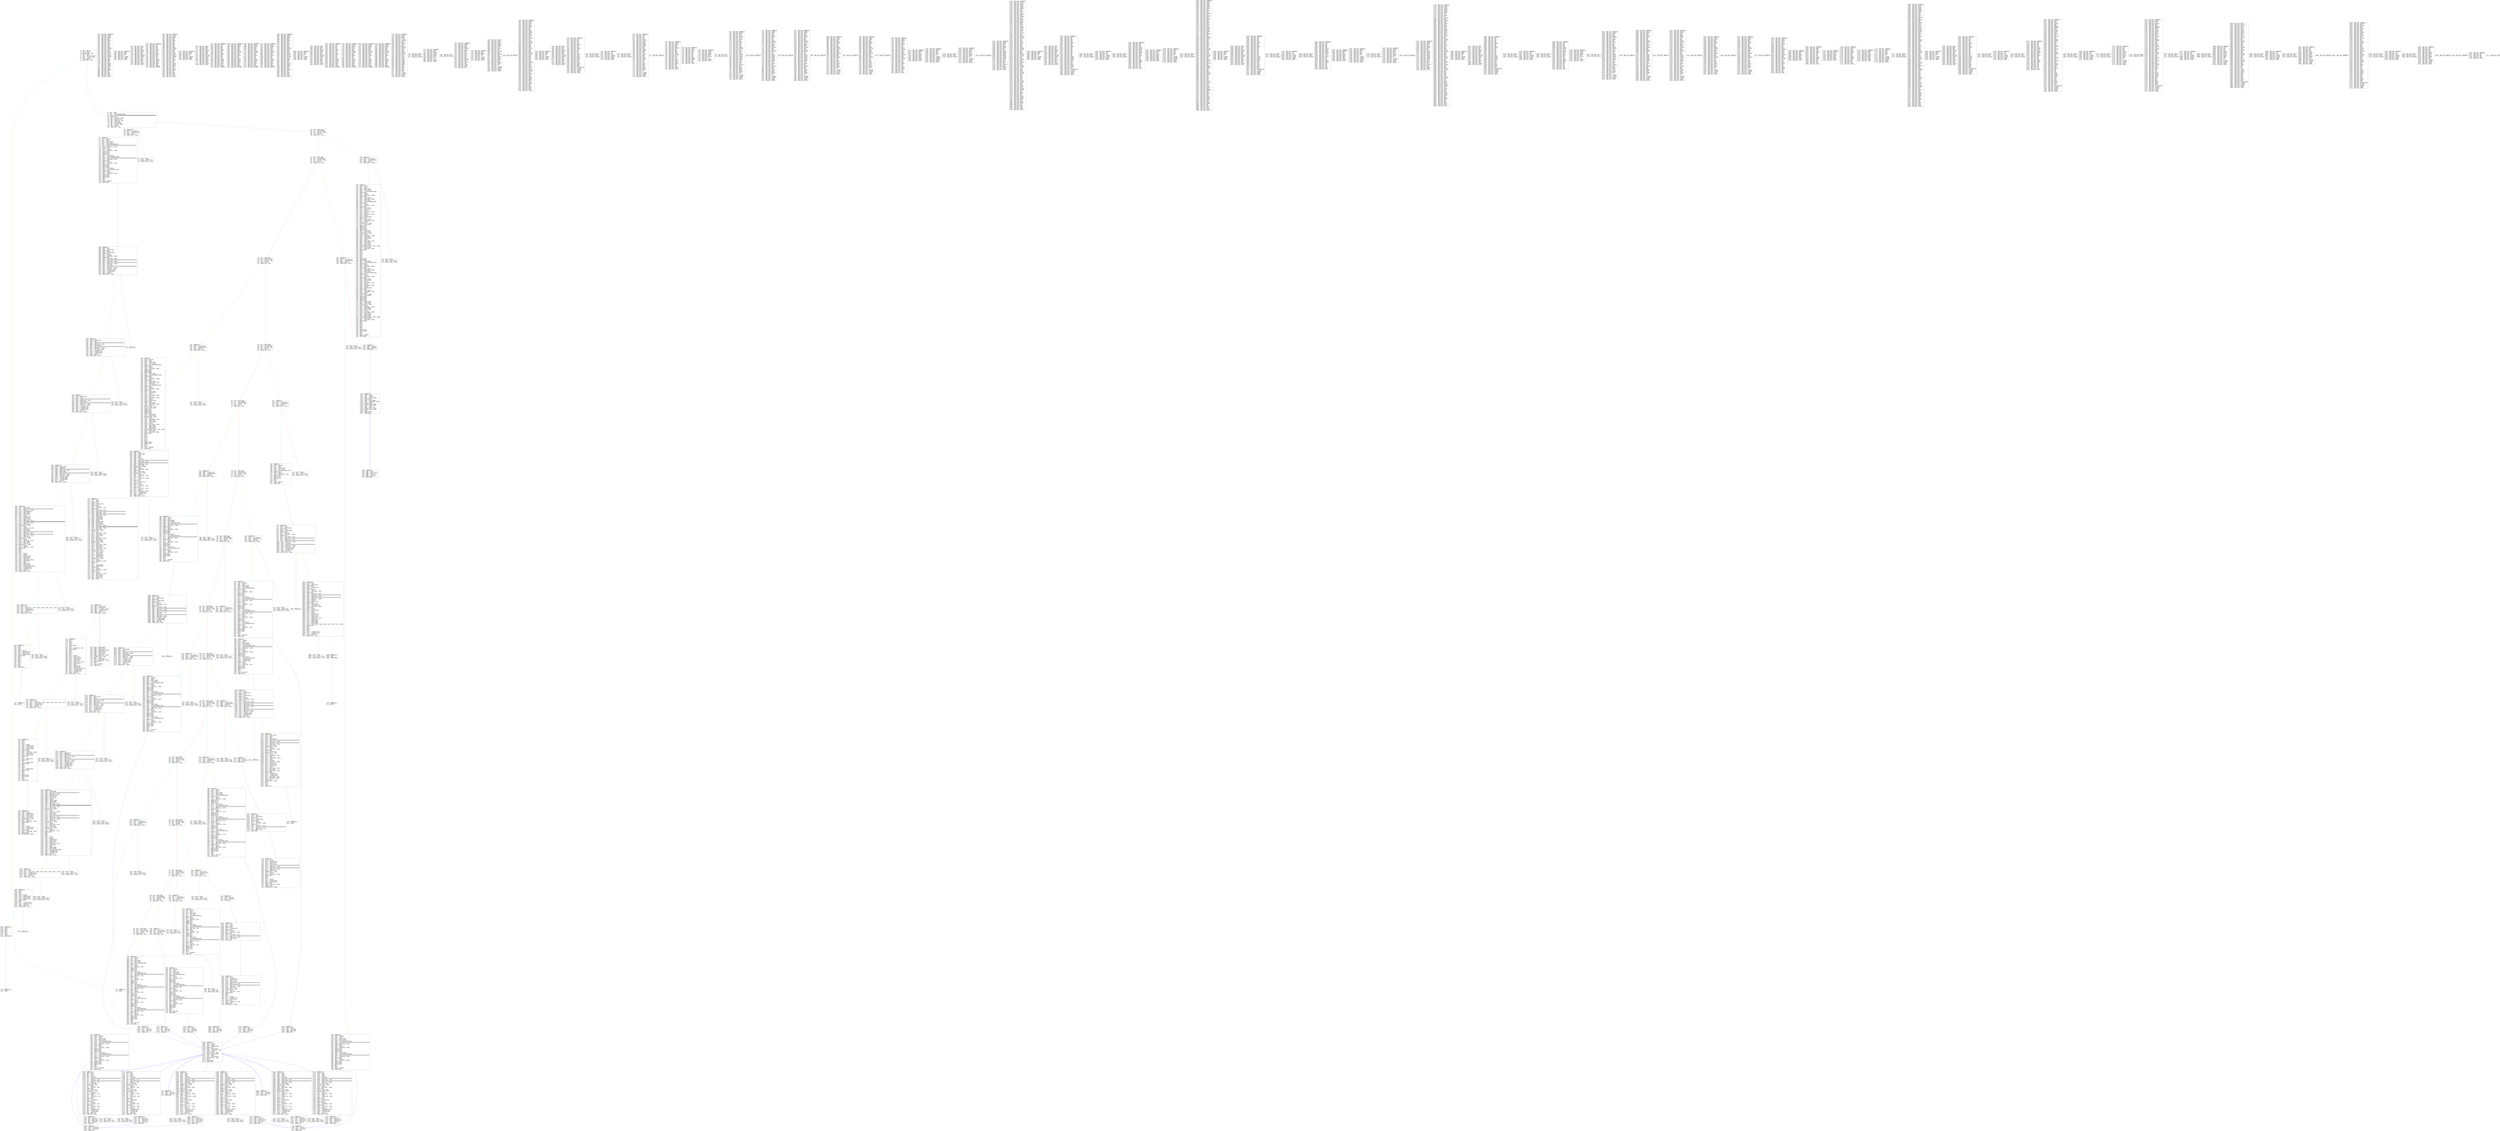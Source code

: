 digraph "graph.cfg.gv" {
	subgraph global {
		node [fontname=Courier fontsize=30.0 rank=same shape=box]
		block_0 [label="0: %00 = #0x60\l2: %01 = #0x40\l4: MSTORE(%01, %00)\l5: %02 = #0x4\l7: %03 = CALLDATASIZE()\l8: %04 = LT(%03, %02)\l9: %05 = #0xE6\lc: JUMPI(%05, %04)\l"]
		block_d [label="d: %06 = #0x0\lf: %07 = CALLDATALOAD(%06)\l10: %08 = #0x100000000000000000000000000000000000000000000000000000000\l2e: SWAP1(%07)\l2f: %09 = DIV(%07, %08)\l30: %0A = #0xFFFFFFFF\l35: %0B = AND(%0A, %09)\l36: %0C = DUP1(%0B)\l37: %0D = #0x368FB76\l3c: %0E = EQ(%0D, %0B)\l3d: %0F = #0xE8\l40: JUMPI(%0F, %0E)\l"]
		block_41 [label="41: %10 = DUP1(%0B)\l42: %11 = #0x213E82DD\l47: %12 = EQ(%11, %0B)\l48: %13 = #0x149\l4b: JUMPI(%13, %12)\l"]
		block_4c [label="4c: %14 = DUP1(%0B)\l4d: %15 = #0x2A64B3E2\l52: %16 = EQ(%15, %0B)\l53: %17 = #0x238\l56: JUMPI(%17, %16)\l"]
		block_57 [label="57: %18 = DUP1(%0B)\l58: %19 = #0x2E264349\l5d: %1A = EQ(%19, %0B)\l5e: %1B = #0x2E5\l61: JUMPI(%1B, %1A)\l"]
		block_62 [label="62: %1C = DUP1(%0B)\l63: %1D = #0x416669ED\l68: %1E = EQ(%1D, %0B)\l69: %1F = #0x35C\l6c: JUMPI(%1F, %1E)\l"]
		block_6d [label="6d: %20 = DUP1(%0B)\l6e: %21 = #0x4FD90DB2\l73: %22 = EQ(%21, %0B)\l74: %23 = #0x37F\l77: JUMPI(%23, %22)\l"]
		block_78 [label="78: %24 = DUP1(%0B)\l79: %25 = #0x62FCA8F5\l7e: %26 = EQ(%25, %0B)\l7f: %27 = #0x3E0\l82: JUMPI(%27, %26)\l"]
		block_83 [label="83: %28 = DUP1(%0B)\l84: %29 = #0x6949E882\l89: %2A = EQ(%29, %0B)\l8a: %2B = #0x45E\l8d: JUMPI(%2B, %2A)\l"]
		block_8e [label="8e: %2C = DUP1(%0B)\l8f: %2D = #0x6F4D9619\l94: %2E = EQ(%2D, %0B)\l95: %2F = #0x4A2\l98: JUMPI(%2F, %2E)\l"]
		block_99 [label="99: %30 = DUP1(%0B)\l9a: %31 = #0x8DA5CB5B\l9f: %32 = EQ(%31, %0B)\la0: %33 = #0x520\la3: JUMPI(%33, %32)\l"]
		block_a4 [label="a4: %34 = DUP1(%0B)\la5: %35 = #0xAACEDF44\laa: %36 = EQ(%35, %0B)\lab: %37 = #0x575\lae: JUMPI(%37, %36)\l"]
		block_af [label="af: %38 = DUP1(%0B)\lb0: %39 = #0xCD6547D6\lb5: %3A = EQ(%39, %0B)\lb6: %3B = #0x612\lb9: JUMPI(%3B, %3A)\l"]
		block_ba [label="ba: %3C = DUP1(%0B)\lbb: %3D = #0xD4EE1D90\lc0: %3E = EQ(%3D, %0B)\lc1: %3F = #0x6BF\lc4: JUMPI(%3F, %3E)\l"]
		block_c5 [label="c5: %40 = DUP1(%0B)\lc6: %41 = #0xE3EEB310\lcb: %42 = EQ(%41, %0B)\lcc: %43 = #0x714\lcf: JUMPI(%43, %42)\l"]
		block_d0 [label="d0: %44 = DUP1(%0B)\ld1: %45 = #0xE89DEBD0\ld6: %46 = EQ(%45, %0B)\ld7: %47 = #0x789\lda: JUMPI(%47, %46)\l"]
		block_db [label="db: %48 = DUP1(%0B)\ldc: %49 = #0xF21F2F62\le1: %4A = EQ(%49, %0B)\le2: %4B = #0x7FE\le5: JUMPI(%4B, %4A)\l"]
		block_e6 [label="e6: JUMPDEST()\le7: STOP()\l"]
		block_e8 [label="e8: JUMPDEST()\le9: %4C0 = CALLVALUE()\lea: %4C1 = ISZERO(%4C0)\leb: %4C2 = #0xF3\lee: JUMPI(%4C2, %4C1)\l"]
		block_ef [label="ef: %4C3 = #0x0\lf1: %4C4 = DUP1(%4C3)\lf2: REVERT(%4C3, %4C3)\l"]
		block_f3 [label="f3: JUMPDEST()\lf4: %4C5 = #0x147\lf7: %4C6 = #0x4\lf9: %4C7 = DUP1(%4C6)\lfa: %4C8 = DUP1(%4C6)\lfb: %4C9 = CALLDATALOAD(%4C6)\lfc: %4CA = #0xFFFFFFFFFFFFFFFFFFFFFFFFFFFFFFFFFFFFFFFF\l111: %4CB = AND(%4CA, %4C9)\l112: SWAP1(%4C6)\l113: %4CC = #0x20\l115: %4CD = ADD(%4CC, %4C6)\l116: SWAP1(%4CB)\l117: SWAP2(%4C6)\l118: SWAP1(%4CD)\l119: %4CE = DUP1(%4CD)\l11a: %4CF = CALLDATALOAD(%4CD)\l11b: %4D0 = #0xFFFFFFFFFFFFFFFFFFFFFFFFFFFFFFFFFFFFFFFF\l130: %4D1 = AND(%4D0, %4CF)\l131: SWAP1(%4CD)\l132: %4D2 = #0x20\l134: %4D3 = ADD(%4D2, %4CD)\l135: SWAP1(%4D1)\l136: SWAP2(%4C6)\l137: SWAP1(%4D3)\l138: %4D4 = DUP1(%4D3)\l139: %4D5 = CALLDATALOAD(%4D3)\l13a: SWAP1(%4D3)\l13b: %4D6 = #0x20\l13d: %4D7 = ADD(%4D6, %4D3)\l13e: SWAP1(%4D5)\l13f: SWAP2(%4C6)\l140: SWAP1(%4D7)\l141: POP()\l142: POP()\l143: %4D8 = #0x890\l146: JUMP(%4D8)\l"]
		block_147 [label="147: JUMPDEST()\l148: STOP()\l"]
		block_149 [label="149: JUMPDEST()\l14a: %462 = CALLVALUE()\l14b: %463 = ISZERO(%462)\l14c: %464 = #0x154\l14f: JUMPI(%464, %463)\l"]
		block_150 [label="150: %465 = #0x0\l152: %466 = DUP1(%465)\l153: REVERT(%465, %465)\l"]
		block_154 [label="154: JUMPDEST()\l155: %467 = #0x1E1\l158: %468 = #0x4\l15a: %469 = DUP1(%468)\l15b: %46A = DUP1(%468)\l15c: %46B = CALLDATALOAD(%468)\l15d: SWAP1(%468)\l15e: %46C = #0x20\l160: %46D = ADD(%46C, %468)\l161: SWAP1(%46B)\l162: %46E = DUP3(%468)\l163: %46F = ADD(%468, %46B)\l164: %470 = DUP1(%46F)\l165: %471 = CALLDATALOAD(%46F)\l166: SWAP1(%46F)\l167: %472 = #0x20\l169: %473 = ADD(%472, %46F)\l16a: SWAP1(%471)\l16b: %474 = DUP1(%471)\l16c: %475 = DUP1(%471)\l16d: %476 = #0x20\l16f: %477 = MUL(%476, %471)\l170: %478 = #0x20\l172: %479 = ADD(%478, %477)\l173: %47A = #0x40\l175: %47B = MLOAD(%47A)\l176: SWAP1(%479)\l177: %47C = DUP2(%47B)\l178: %47D = ADD(%47B, %479)\l179: %47E = #0x40\l17b: MSTORE(%47E, %47D)\l17c: %47F = DUP1(%47B)\l17d: SWAP4(%473)\l17e: SWAP3(%471)\l17f: SWAP2(%471)\l180: SWAP1(%47B)\l181: %480 = DUP2(%471)\l182: %481 = DUP2(%47B)\l183: MSTORE(%47B, %471)\l184: %482 = #0x20\l186: %483 = ADD(%482, %47B)\l187: %484 = DUP4(%473)\l188: %485 = DUP4(%471)\l189: %486 = #0x20\l18b: %487 = MUL(%486, %471)\l18c: %488 = DUP1(%487)\l18d: %489 = DUP3(%473)\l18e: %48A = DUP5(%483)\l18f: CALLDATACOPY(%483, %473, %487)\l190: %48B = DUP3(%483)\l191: %48C = ADD(%483, %487)\l192: SWAP2(%483)\l193: POP()\l194: POP()\l195: POP()\l196: POP()\l197: POP()\l198: POP()\l199: SWAP2(%468)\l19a: SWAP1(%46D)\l19b: %48D = DUP1(%46D)\l19c: %48E = CALLDATALOAD(%46D)\l19d: SWAP1(%46D)\l19e: %48F = #0x20\l1a0: %490 = ADD(%48F, %46D)\l1a1: SWAP1(%48E)\l1a2: %491 = DUP3(%468)\l1a3: %492 = ADD(%468, %48E)\l1a4: %493 = DUP1(%492)\l1a5: %494 = CALLDATALOAD(%492)\l1a6: SWAP1(%492)\l1a7: %495 = #0x20\l1a9: %496 = ADD(%495, %492)\l1aa: SWAP1(%494)\l1ab: %497 = DUP1(%494)\l1ac: %498 = DUP1(%494)\l1ad: %499 = #0x20\l1af: %49A = MUL(%499, %494)\l1b0: %49B = #0x20\l1b2: %49C = ADD(%49B, %49A)\l1b3: %49D = #0x40\l1b5: %49E = MLOAD(%49D)\l1b6: SWAP1(%49C)\l1b7: %49F = DUP2(%49E)\l1b8: %4A0 = ADD(%49E, %49C)\l1b9: %4A1 = #0x40\l1bb: MSTORE(%4A1, %4A0)\l1bc: %4A2 = DUP1(%49E)\l1bd: SWAP4(%496)\l1be: SWAP3(%494)\l1bf: SWAP2(%494)\l1c0: SWAP1(%49E)\l1c1: %4A3 = DUP2(%494)\l1c2: %4A4 = DUP2(%49E)\l1c3: MSTORE(%49E, %494)\l1c4: %4A5 = #0x20\l1c6: %4A6 = ADD(%4A5, %49E)\l1c7: %4A7 = DUP4(%496)\l1c8: %4A8 = DUP4(%494)\l1c9: %4A9 = #0x20\l1cb: %4AA = MUL(%4A9, %494)\l1cc: %4AB = DUP1(%4AA)\l1cd: %4AC = DUP3(%496)\l1ce: %4AD = DUP5(%4A6)\l1cf: CALLDATACOPY(%4A6, %496, %4AA)\l1d0: %4AE = DUP3(%4A6)\l1d1: %4AF = ADD(%4A6, %4AA)\l1d2: SWAP2(%4A6)\l1d3: POP()\l1d4: POP()\l1d5: POP()\l1d6: POP()\l1d7: POP()\l1d8: POP()\l1d9: SWAP2(%468)\l1da: SWAP1(%490)\l1db: POP()\l1dc: POP()\l1dd: %4B0 = #0xA60\l1e0: JUMP(%4B0)\l"]
		block_1e1 [label="1e1: [NO_SSA] JUMPDEST\l1e2: [NO_SSA] PUSH1\l1e4: [NO_SSA] MLOAD\l1e5: [NO_SSA] DUP1\l1e6: [NO_SSA] DUP1\l1e7: [NO_SSA] PUSH1\l1e9: [NO_SSA] ADD\l1ea: [NO_SSA] DUP3\l1eb: [NO_SSA] DUP2\l1ec: [NO_SSA] SUB\l1ed: [NO_SSA] DUP3\l1ee: [NO_SSA] MSTORE\l1ef: [NO_SSA] DUP4\l1f0: [NO_SSA] DUP2\l1f1: [NO_SSA] DUP2\l1f2: [NO_SSA] MLOAD\l1f3: [NO_SSA] DUP2\l1f4: [NO_SSA] MSTORE\l1f5: [NO_SSA] PUSH1\l1f7: [NO_SSA] ADD\l1f8: [NO_SSA] SWAP2\l1f9: [NO_SSA] POP\l1fa: [NO_SSA] DUP1\l1fb: [NO_SSA] MLOAD\l1fc: [NO_SSA] SWAP1\l1fd: [NO_SSA] PUSH1\l1ff: [NO_SSA] ADD\l200: [NO_SSA] SWAP1\l201: [NO_SSA] PUSH1\l203: [NO_SSA] MUL\l204: [NO_SSA] DUP1\l205: [NO_SSA] DUP4\l206: [NO_SSA] DUP4\l207: [NO_SSA] PUSH1\l"]
		block_209 [label="209: [NO_SSA] JUMPDEST\l20a: [NO_SSA] DUP4\l20b: [NO_SSA] DUP2\l20c: [NO_SSA] LT\l20d: [NO_SSA] ISZERO\l20e: [NO_SSA] PUSH2\l211: [NO_SSA] JUMPI\l"]
		block_212 [label="212: [NO_SSA] DUP1\l213: [NO_SSA] DUP3\l214: [NO_SSA] ADD\l215: [NO_SSA] MLOAD\l216: [NO_SSA] DUP2\l217: [NO_SSA] DUP5\l218: [NO_SSA] ADD\l219: [NO_SSA] MSTORE\l21a: [NO_SSA] PUSH1\l21c: [NO_SSA] DUP2\l21d: [NO_SSA] ADD\l21e: [NO_SSA] SWAP1\l21f: [NO_SSA] POP\l220: [NO_SSA] PUSH2\l223: [NO_SSA] JUMP\l"]
		block_224 [label="224: [NO_SSA] JUMPDEST\l225: [NO_SSA] POP\l226: [NO_SSA] POP\l227: [NO_SSA] POP\l228: [NO_SSA] POP\l229: [NO_SSA] SWAP1\l22a: [NO_SSA] POP\l22b: [NO_SSA] ADD\l22c: [NO_SSA] SWAP3\l22d: [NO_SSA] POP\l22e: [NO_SSA] POP\l22f: [NO_SSA] POP\l230: [NO_SSA] PUSH1\l232: [NO_SSA] MLOAD\l233: [NO_SSA] DUP1\l234: [NO_SSA] SWAP2\l235: [NO_SSA] SUB\l236: [NO_SSA] SWAP1\l237: [NO_SSA] RETURN\l"]
		block_238 [label="238: JUMPDEST()\l239: %440 = CALLVALUE()\l23a: %441 = ISZERO(%440)\l23b: %442 = #0x243\l23e: JUMPI(%442, %441)\l"]
		block_23f [label="23f: %443 = #0x0\l241: %444 = DUP1(%443)\l242: REVERT(%443, %443)\l"]
		block_243 [label="243: JUMPDEST()\l244: %445 = #0x28E\l247: %446 = #0x4\l249: %447 = DUP1(%446)\l24a: %448 = DUP1(%446)\l24b: %449 = CALLDATALOAD(%446)\l24c: %44A = #0xFFFFFFFFFFFFFFFFFFFFFFFFFFFFFFFFFFFFFFFF\l261: %44B = AND(%44A, %449)\l262: SWAP1(%446)\l263: %44C = #0x20\l265: %44D = ADD(%44C, %446)\l266: SWAP1(%44B)\l267: SWAP2(%446)\l268: SWAP1(%44D)\l269: %44E = DUP1(%44D)\l26a: %44F = CALLDATALOAD(%44D)\l26b: %450 = #0xFFFFFFFFFFFFFFFFFFFFFFFFFFFFFFFFFFFFFFFF\l280: %451 = AND(%450, %44F)\l281: SWAP1(%44D)\l282: %452 = #0x20\l284: %453 = ADD(%452, %44D)\l285: SWAP1(%451)\l286: SWAP2(%446)\l287: SWAP1(%453)\l288: POP()\l289: POP()\l28a: %454 = #0xC48\l28d: JUMP(%454)\l"]
		block_28e [label="28e: [NO_SSA] JUMPDEST\l28f: [NO_SSA] PUSH1\l291: [NO_SSA] MLOAD\l292: [NO_SSA] DUP1\l293: [NO_SSA] DUP1\l294: [NO_SSA] PUSH1\l296: [NO_SSA] ADD\l297: [NO_SSA] DUP3\l298: [NO_SSA] DUP2\l299: [NO_SSA] SUB\l29a: [NO_SSA] DUP3\l29b: [NO_SSA] MSTORE\l29c: [NO_SSA] DUP4\l29d: [NO_SSA] DUP2\l29e: [NO_SSA] DUP2\l29f: [NO_SSA] MLOAD\l2a0: [NO_SSA] DUP2\l2a1: [NO_SSA] MSTORE\l2a2: [NO_SSA] PUSH1\l2a4: [NO_SSA] ADD\l2a5: [NO_SSA] SWAP2\l2a6: [NO_SSA] POP\l2a7: [NO_SSA] DUP1\l2a8: [NO_SSA] MLOAD\l2a9: [NO_SSA] SWAP1\l2aa: [NO_SSA] PUSH1\l2ac: [NO_SSA] ADD\l2ad: [NO_SSA] SWAP1\l2ae: [NO_SSA] PUSH1\l2b0: [NO_SSA] MUL\l2b1: [NO_SSA] DUP1\l2b2: [NO_SSA] DUP4\l2b3: [NO_SSA] DUP4\l2b4: [NO_SSA] PUSH1\l"]
		block_2b6 [label="2b6: [NO_SSA] JUMPDEST\l2b7: [NO_SSA] DUP4\l2b8: [NO_SSA] DUP2\l2b9: [NO_SSA] LT\l2ba: [NO_SSA] ISZERO\l2bb: [NO_SSA] PUSH2\l2be: [NO_SSA] JUMPI\l"]
		block_2bf [label="2bf: [NO_SSA] DUP1\l2c0: [NO_SSA] DUP3\l2c1: [NO_SSA] ADD\l2c2: [NO_SSA] MLOAD\l2c3: [NO_SSA] DUP2\l2c4: [NO_SSA] DUP5\l2c5: [NO_SSA] ADD\l2c6: [NO_SSA] MSTORE\l2c7: [NO_SSA] PUSH1\l2c9: [NO_SSA] DUP2\l2ca: [NO_SSA] ADD\l2cb: [NO_SSA] SWAP1\l2cc: [NO_SSA] POP\l2cd: [NO_SSA] PUSH2\l2d0: [NO_SSA] JUMP\l"]
		block_2d1 [label="2d1: [NO_SSA] JUMPDEST\l2d2: [NO_SSA] POP\l2d3: [NO_SSA] POP\l2d4: [NO_SSA] POP\l2d5: [NO_SSA] POP\l2d6: [NO_SSA] SWAP1\l2d7: [NO_SSA] POP\l2d8: [NO_SSA] ADD\l2d9: [NO_SSA] SWAP3\l2da: [NO_SSA] POP\l2db: [NO_SSA] POP\l2dc: [NO_SSA] POP\l2dd: [NO_SSA] PUSH1\l2df: [NO_SSA] MLOAD\l2e0: [NO_SSA] DUP1\l2e1: [NO_SSA] SWAP2\l2e2: [NO_SSA] SUB\l2e3: [NO_SSA] SWAP1\l2e4: [NO_SSA] RETURN\l"]
		block_2e5 [label="2e5: JUMPDEST()\l2e6: %380 = CALLVALUE()\l2e7: %381 = ISZERO(%380)\l2e8: %382 = #0x2F0\l2eb: JUMPI(%382, %381)\l"]
		block_2ec [label="2ec: %383 = #0x0\l2ee: %384 = DUP1(%383)\l2ef: REVERT(%383, %383)\l"]
		block_2f0 [label="2f0: JUMPDEST()\l2f1: %385 = #0x346\l2f4: %386 = #0x4\l2f6: %387 = DUP1(%386)\l2f7: %388 = DUP1(%386)\l2f8: %389 = CALLDATALOAD(%386)\l2f9: SWAP1(%386)\l2fa: %38A = #0x20\l2fc: %38B = ADD(%38A, %386)\l2fd: SWAP1(%389)\l2fe: SWAP2(%386)\l2ff: SWAP1(%38B)\l300: %38C = DUP1(%38B)\l301: %38D = CALLDATALOAD(%38B)\l302: SWAP1(%38B)\l303: %38E = #0x20\l305: %38F = ADD(%38E, %38B)\l306: SWAP1(%38D)\l307: %390 = DUP3(%386)\l308: %391 = ADD(%386, %38D)\l309: %392 = DUP1(%391)\l30a: %393 = CALLDATALOAD(%391)\l30b: SWAP1(%391)\l30c: %394 = #0x20\l30e: %395 = ADD(%394, %391)\l30f: SWAP1(%393)\l310: %396 = DUP1(%393)\l311: %397 = DUP1(%393)\l312: %398 = #0x20\l314: %399 = MUL(%398, %393)\l315: %39A = #0x20\l317: %39B = ADD(%39A, %399)\l318: %39C = #0x40\l31a: %39D = MLOAD(%39C)\l31b: SWAP1(%39B)\l31c: %39E = DUP2(%39D)\l31d: %39F = ADD(%39D, %39B)\l31e: %3A0 = #0x40\l320: MSTORE(%3A0, %39F)\l321: %3A1 = DUP1(%39D)\l322: SWAP4(%395)\l323: SWAP3(%393)\l324: SWAP2(%393)\l325: SWAP1(%39D)\l326: %3A2 = DUP2(%393)\l327: %3A3 = DUP2(%39D)\l328: MSTORE(%39D, %393)\l329: %3A4 = #0x20\l32b: %3A5 = ADD(%3A4, %39D)\l32c: %3A6 = DUP4(%395)\l32d: %3A7 = DUP4(%393)\l32e: %3A8 = #0x20\l330: %3A9 = MUL(%3A8, %393)\l331: %3AA = DUP1(%3A9)\l332: %3AB = DUP3(%395)\l333: %3AC = DUP5(%3A5)\l334: CALLDATACOPY(%3A5, %395, %3A9)\l335: %3AD = DUP3(%3A5)\l336: %3AE = ADD(%3A5, %3A9)\l337: SWAP2(%3A5)\l338: POP()\l339: POP()\l33a: POP()\l33b: POP()\l33c: POP()\l33d: POP()\l33e: SWAP2(%386)\l33f: SWAP1(%38F)\l340: POP()\l341: POP()\l342: %3AF = #0xE66\l345: JUMP(%3AF)\l"]
		block_346 [label="346: JUMPDEST()\l347: %435 = #0x40\l349: %436 = MLOAD(%435)\l34a: %437 = DUP1(%436)\l34b: %438 = DUP3(%42D)\l34c: %439 = DUP2(%436)\l34d: MSTORE(%436, %42D)\l34e: %43A = #0x20\l350: %43B = ADD(%43A, %436)\l351: SWAP2(%42D)\l352: POP()\l353: POP()\l354: %43C = #0x40\l356: %43D = MLOAD(%43C)\l357: %43E = DUP1(%43D)\l358: SWAP2(%43B)\l359: %43F = SUB(%43B, %43D)\l35a: SWAP1(%43D)\l35b: RETURN(%43D, %43F)\l"]
		block_35c [label="35c: JUMPDEST()\l35d: %341 = CALLVALUE()\l35e: %342 = ISZERO(%341)\l35f: %343 = #0x367\l362: JUMPI(%343, %342)\l"]
		block_363 [label="363: %344 = #0x0\l365: %345 = DUP1(%344)\l366: REVERT(%344, %344)\l"]
		block_367 [label="367: JUMPDEST()\l368: %346 = #0x37D\l36b: %347 = #0x4\l36d: %348 = DUP1(%347)\l36e: %349 = DUP1(%347)\l36f: %34A = CALLDATALOAD(%347)\l370: SWAP1(%347)\l371: %34B = #0x20\l373: %34C = ADD(%34B, %347)\l374: SWAP1(%34A)\l375: SWAP2(%347)\l376: SWAP1(%34C)\l377: POP()\l378: POP()\l379: %34D = #0xFCB\l37c: JUMP(%34D)\l"]
		block_37d [label="37d: JUMPDEST()\l37e: STOP()\l"]
		block_37f [label="37f: JUMPDEST()\l380: %2B2 = CALLVALUE()\l381: %2B3 = ISZERO(%2B2)\l382: %2B4 = #0x38A\l385: JUMPI(%2B4, %2B3)\l"]
		block_386 [label="386: %2B5 = #0x0\l388: %2B6 = DUP1(%2B5)\l389: REVERT(%2B5, %2B5)\l"]
		block_38a [label="38a: JUMPDEST()\l38b: %2B7 = #0x3DE\l38e: %2B8 = #0x4\l390: %2B9 = DUP1(%2B8)\l391: %2BA = DUP1(%2B8)\l392: %2BB = CALLDATALOAD(%2B8)\l393: %2BC = #0xFFFFFFFFFFFFFFFFFFFFFFFFFFFFFFFFFFFFFFFF\l3a8: %2BD = AND(%2BC, %2BB)\l3a9: SWAP1(%2B8)\l3aa: %2BE = #0x20\l3ac: %2BF = ADD(%2BE, %2B8)\l3ad: SWAP1(%2BD)\l3ae: SWAP2(%2B8)\l3af: SWAP1(%2BF)\l3b0: %2C0 = DUP1(%2BF)\l3b1: %2C1 = CALLDATALOAD(%2BF)\l3b2: %2C2 = #0xFFFFFFFFFFFFFFFFFFFFFFFFFFFFFFFFFFFFFFFF\l3c7: %2C3 = AND(%2C2, %2C1)\l3c8: SWAP1(%2BF)\l3c9: %2C4 = #0x20\l3cb: %2C5 = ADD(%2C4, %2BF)\l3cc: SWAP1(%2C3)\l3cd: SWAP2(%2B8)\l3ce: SWAP1(%2C5)\l3cf: %2C6 = DUP1(%2C5)\l3d0: %2C7 = CALLDATALOAD(%2C5)\l3d1: SWAP1(%2C5)\l3d2: %2C8 = #0x20\l3d4: %2C9 = ADD(%2C8, %2C5)\l3d5: SWAP1(%2C7)\l3d6: SWAP2(%2B8)\l3d7: SWAP1(%2C9)\l3d8: POP()\l3d9: POP()\l3da: %2CA = #0x1087\l3dd: JUMP(%2CA)\l"]
		block_3de [label="3de: JUMPDEST()\l3df: STOP()\l"]
		block_3e0 [label="3e0: JUMPDEST()\l3e1: %267 = CALLVALUE()\l3e2: %268 = ISZERO(%267)\l3e3: %269 = #0x3EB\l3e6: JUMPI(%269, %268)\l"]
		block_3e7 [label="3e7: %26A = #0x0\l3e9: %26B = DUP1(%26A)\l3ea: REVERT(%26A, %26A)\l"]
		block_3eb [label="3eb: JUMPDEST()\l3ec: %26C = #0x448\l3ef: %26D = #0x4\l3f1: %26E = DUP1(%26D)\l3f2: %26F = DUP1(%26D)\l3f3: %270 = CALLDATALOAD(%26D)\l3f4: SWAP1(%26D)\l3f5: %271 = #0x20\l3f7: %272 = ADD(%271, %26D)\l3f8: SWAP1(%270)\l3f9: SWAP2(%26D)\l3fa: SWAP1(%272)\l3fb: %273 = DUP1(%272)\l3fc: %274 = CALLDATALOAD(%272)\l3fd: %275 = #0xFFFFFFFFFFFFFFFFFFFFFFFFFFFFFFFFFFFFFFFF\l412: %276 = AND(%275, %274)\l413: SWAP1(%272)\l414: %277 = #0x20\l416: %278 = ADD(%277, %272)\l417: SWAP1(%276)\l418: SWAP2(%26D)\l419: SWAP1(%278)\l41a: %279 = DUP1(%278)\l41b: %27A = CALLDATALOAD(%278)\l41c: %27B = #0xFFFFFFFFFFFFFFFFFFFFFFFFFFFFFFFFFFFFFFFF\l431: %27C = AND(%27B, %27A)\l432: SWAP1(%278)\l433: %27D = #0x20\l435: %27E = ADD(%27D, %278)\l436: SWAP1(%27C)\l437: SWAP2(%26D)\l438: SWAP1(%27E)\l439: %27F = DUP1(%27E)\l43a: %280 = CALLDATALOAD(%27E)\l43b: SWAP1(%27E)\l43c: %281 = #0x20\l43e: %282 = ADD(%281, %27E)\l43f: SWAP1(%280)\l440: SWAP2(%26D)\l441: SWAP1(%282)\l442: POP()\l443: POP()\l444: %283 = #0x125E\l447: JUMP(%283)\l"]
		block_448 [label="448: [NO_SSA] JUMPDEST\l449: [NO_SSA] PUSH1\l44b: [NO_SSA] MLOAD\l44c: [NO_SSA] DUP1\l44d: [NO_SSA] DUP3\l44e: [NO_SSA] DUP2\l44f: [NO_SSA] MSTORE\l450: [NO_SSA] PUSH1\l452: [NO_SSA] ADD\l453: [NO_SSA] SWAP2\l454: [NO_SSA] POP\l455: [NO_SSA] POP\l456: [NO_SSA] PUSH1\l458: [NO_SSA] MLOAD\l459: [NO_SSA] DUP1\l45a: [NO_SSA] SWAP2\l45b: [NO_SSA] SUB\l45c: [NO_SSA] SWAP1\l45d: [NO_SSA] RETURN\l"]
		block_45e [label="45e: JUMPDEST()\l45f: %222 = CALLVALUE()\l460: %223 = ISZERO(%222)\l461: %224 = #0x469\l464: JUMPI(%224, %223)\l"]
		block_465 [label="465: %225 = #0x0\l467: %226 = DUP1(%225)\l468: REVERT(%225, %225)\l"]
		block_469 [label="469: JUMPDEST()\l46a: %227 = #0x4A0\l46d: %228 = #0x4\l46f: %229 = DUP1(%228)\l470: %22A = DUP1(%228)\l471: %22B = CALLDATALOAD(%228)\l472: %22C = #0xFFFFFFFFFFFFFFFFFFFFFFFFFFFFFFFFFFFFFFFF\l487: %22D = AND(%22C, %22B)\l488: SWAP1(%228)\l489: %22E = #0x20\l48b: %22F = ADD(%22E, %228)\l48c: SWAP1(%22D)\l48d: SWAP2(%228)\l48e: SWAP1(%22F)\l48f: %230 = DUP1(%22F)\l490: %231 = CALLDATALOAD(%22F)\l491: %232 = ISZERO(%231)\l492: %233 = ISZERO(%232)\l493: SWAP1(%22F)\l494: %234 = #0x20\l496: %235 = ADD(%234, %22F)\l497: SWAP1(%233)\l498: SWAP2(%228)\l499: SWAP1(%235)\l49a: POP()\l49b: POP()\l49c: %236 = #0x1470\l49f: JUMP(%236)\l"]
		block_4a0 [label="4a0: JUMPDEST()\l4a1: STOP()\l"]
		block_4a2 [label="4a2: JUMPDEST()\l4a3: %1D7 = CALLVALUE()\l4a4: %1D8 = ISZERO(%1D7)\l4a5: %1D9 = #0x4AD\l4a8: JUMPI(%1D9, %1D8)\l"]
		block_4a9 [label="4a9: %1DA = #0x0\l4ab: %1DB = DUP1(%1DA)\l4ac: REVERT(%1DA, %1DA)\l"]
		block_4ad [label="4ad: JUMPDEST()\l4ae: %1DC = #0x50A\l4b1: %1DD = #0x4\l4b3: %1DE = DUP1(%1DD)\l4b4: %1DF = DUP1(%1DD)\l4b5: %1E0 = CALLDATALOAD(%1DD)\l4b6: SWAP1(%1DD)\l4b7: %1E1 = #0x20\l4b9: %1E2 = ADD(%1E1, %1DD)\l4ba: SWAP1(%1E0)\l4bb: SWAP2(%1DD)\l4bc: SWAP1(%1E2)\l4bd: %1E3 = DUP1(%1E2)\l4be: %1E4 = CALLDATALOAD(%1E2)\l4bf: %1E5 = #0xFFFFFFFFFFFFFFFFFFFFFFFFFFFFFFFFFFFFFFFF\l4d4: %1E6 = AND(%1E5, %1E4)\l4d5: SWAP1(%1E2)\l4d6: %1E7 = #0x20\l4d8: %1E8 = ADD(%1E7, %1E2)\l4d9: SWAP1(%1E6)\l4da: SWAP2(%1DD)\l4db: SWAP1(%1E8)\l4dc: %1E9 = DUP1(%1E8)\l4dd: %1EA = CALLDATALOAD(%1E8)\l4de: %1EB = #0xFFFFFFFFFFFFFFFFFFFFFFFFFFFFFFFFFFFFFFFF\l4f3: %1EC = AND(%1EB, %1EA)\l4f4: SWAP1(%1E8)\l4f5: %1ED = #0x20\l4f7: %1EE = ADD(%1ED, %1E8)\l4f8: SWAP1(%1EC)\l4f9: SWAP2(%1DD)\l4fa: SWAP1(%1EE)\l4fb: %1EF = DUP1(%1EE)\l4fc: %1F0 = CALLDATALOAD(%1EE)\l4fd: SWAP1(%1EE)\l4fe: %1F1 = #0x20\l500: %1F2 = ADD(%1F1, %1EE)\l501: SWAP1(%1F0)\l502: SWAP2(%1DD)\l503: SWAP1(%1F2)\l504: POP()\l505: POP()\l506: %1F3 = #0x1523\l509: JUMP(%1F3)\l"]
		block_50a [label="50a: [NO_SSA] JUMPDEST\l50b: [NO_SSA] PUSH1\l50d: [NO_SSA] MLOAD\l50e: [NO_SSA] DUP1\l50f: [NO_SSA] DUP3\l510: [NO_SSA] DUP2\l511: [NO_SSA] MSTORE\l512: [NO_SSA] PUSH1\l514: [NO_SSA] ADD\l515: [NO_SSA] SWAP2\l516: [NO_SSA] POP\l517: [NO_SSA] POP\l518: [NO_SSA] PUSH1\l51a: [NO_SSA] MLOAD\l51b: [NO_SSA] DUP1\l51c: [NO_SSA] SWAP2\l51d: [NO_SSA] SUB\l51e: [NO_SSA] SWAP1\l51f: [NO_SSA] RETURN\l"]
		block_520 [label="520: JUMPDEST()\l521: %1B8 = CALLVALUE()\l522: %1B9 = ISZERO(%1B8)\l523: %1BA = #0x52B\l526: JUMPI(%1BA, %1B9)\l"]
		block_527 [label="527: %1BB = #0x0\l529: %1BC = DUP1(%1BB)\l52a: REVERT(%1BB, %1BB)\l"]
		block_52b [label="52b: JUMPDEST()\l52c: %1BD = #0x533\l52f: %1BE = #0x16F1\l532: JUMP(%1BE)\l"]
		block_533 [label="533: JUMPDEST()\l534: %1C8 = #0x40\l536: %1C9 = MLOAD(%1C8)\l537: %1CA = DUP1(%1C9)\l538: %1CB = DUP3(%1C6)\l539: %1CC = #0xFFFFFFFFFFFFFFFFFFFFFFFFFFFFFFFFFFFFFFFF\l54e: %1CD = AND(%1CC, %1C6)\l54f: %1CE = #0xFFFFFFFFFFFFFFFFFFFFFFFFFFFFFFFFFFFFFFFF\l564: %1CF = AND(%1CE, %1CD)\l565: %1D0 = DUP2(%1C9)\l566: MSTORE(%1C9, %1CF)\l567: %1D1 = #0x20\l569: %1D2 = ADD(%1D1, %1C9)\l56a: SWAP2(%1C6)\l56b: POP()\l56c: POP()\l56d: %1D3 = #0x40\l56f: %1D4 = MLOAD(%1D3)\l570: %1D5 = DUP1(%1D4)\l571: SWAP2(%1D2)\l572: %1D6 = SUB(%1D2, %1D4)\l573: SWAP1(%1D4)\l574: RETURN(%1D4, %1D6)\l"]
		block_575 [label="575: JUMPDEST()\l576: %167 = CALLVALUE()\l577: %168 = ISZERO(%167)\l578: %169 = #0x580\l57b: JUMPI(%169, %168)\l"]
		block_57c [label="57c: %16A = #0x0\l57e: %16B = DUP1(%16A)\l57f: REVERT(%16A, %16A)\l"]
		block_580 [label="580: JUMPDEST()\l581: %16C = #0x5FC\l584: %16D = #0x4\l586: %16E = DUP1(%16D)\l587: %16F = DUP1(%16D)\l588: %170 = CALLDATALOAD(%16D)\l589: SWAP1(%16D)\l58a: %171 = #0x20\l58c: %172 = ADD(%171, %16D)\l58d: SWAP1(%170)\l58e: SWAP2(%16D)\l58f: SWAP1(%172)\l590: %173 = DUP1(%172)\l591: %174 = CALLDATALOAD(%172)\l592: %175 = #0xFFFFFFFFFFFFFFFFFFFFFFFFFFFFFFFFFFFFFFFF\l5a7: %176 = AND(%175, %174)\l5a8: SWAP1(%172)\l5a9: %177 = #0x20\l5ab: %178 = ADD(%177, %172)\l5ac: SWAP1(%176)\l5ad: SWAP2(%16D)\l5ae: SWAP1(%178)\l5af: %179 = DUP1(%178)\l5b0: %17A = CALLDATALOAD(%178)\l5b1: %17B = #0xFFFFFFFFFFFFFFFFFFFFFFFFFFFFFFFFFFFFFFFF\l5c6: %17C = AND(%17B, %17A)\l5c7: SWAP1(%178)\l5c8: %17D = #0x20\l5ca: %17E = ADD(%17D, %178)\l5cb: SWAP1(%17C)\l5cc: SWAP2(%16D)\l5cd: SWAP1(%17E)\l5ce: %17F = DUP1(%17E)\l5cf: %180 = CALLDATALOAD(%17E)\l5d0: SWAP1(%17E)\l5d1: %181 = #0x20\l5d3: %182 = ADD(%181, %17E)\l5d4: SWAP1(%180)\l5d5: SWAP2(%16D)\l5d6: SWAP1(%182)\l5d7: %183 = DUP1(%182)\l5d8: %184 = CALLDATALOAD(%182)\l5d9: %185 = #0xFFFFFFFFFFFFFFFFFFFFFFFFFFFFFFFFFFFFFFFF\l5ee: %186 = AND(%185, %184)\l5ef: SWAP1(%182)\l5f0: %187 = #0x20\l5f2: %188 = ADD(%187, %182)\l5f3: SWAP1(%186)\l5f4: SWAP2(%16D)\l5f5: SWAP1(%188)\l5f6: POP()\l5f7: POP()\l5f8: %189 = #0x1716\l5fb: JUMP(%189)\l"]
		block_5fc [label="5fc: [NO_SSA] JUMPDEST\l5fd: [NO_SSA] PUSH1\l5ff: [NO_SSA] MLOAD\l600: [NO_SSA] DUP1\l601: [NO_SSA] DUP3\l602: [NO_SSA] DUP2\l603: [NO_SSA] MSTORE\l604: [NO_SSA] PUSH1\l606: [NO_SSA] ADD\l607: [NO_SSA] SWAP2\l608: [NO_SSA] POP\l609: [NO_SSA] POP\l60a: [NO_SSA] PUSH1\l60c: [NO_SSA] MLOAD\l60d: [NO_SSA] DUP1\l60e: [NO_SSA] SWAP2\l60f: [NO_SSA] SUB\l610: [NO_SSA] SWAP1\l611: [NO_SSA] RETURN\l"]
		block_612 [label="612: JUMPDEST()\l613: %145 = CALLVALUE()\l614: %146 = ISZERO(%145)\l615: %147 = #0x61D\l618: JUMPI(%147, %146)\l"]
		block_619 [label="619: %148 = #0x0\l61b: %149 = DUP1(%148)\l61c: REVERT(%148, %148)\l"]
		block_61d [label="61d: JUMPDEST()\l61e: %14A = #0x668\l621: %14B = #0x4\l623: %14C = DUP1(%14B)\l624: %14D = DUP1(%14B)\l625: %14E = CALLDATALOAD(%14B)\l626: %14F = #0xFFFFFFFFFFFFFFFFFFFFFFFFFFFFFFFFFFFFFFFF\l63b: %150 = AND(%14F, %14E)\l63c: SWAP1(%14B)\l63d: %151 = #0x20\l63f: %152 = ADD(%151, %14B)\l640: SWAP1(%150)\l641: SWAP2(%14B)\l642: SWAP1(%152)\l643: %153 = DUP1(%152)\l644: %154 = CALLDATALOAD(%152)\l645: %155 = #0xFFFFFFFFFFFFFFFFFFFFFFFFFFFFFFFFFFFFFFFF\l65a: %156 = AND(%155, %154)\l65b: SWAP1(%152)\l65c: %157 = #0x20\l65e: %158 = ADD(%157, %152)\l65f: SWAP1(%156)\l660: SWAP2(%14B)\l661: SWAP1(%158)\l662: POP()\l663: POP()\l664: %159 = #0x1920\l667: JUMP(%159)\l"]
		block_668 [label="668: [NO_SSA] JUMPDEST\l669: [NO_SSA] PUSH1\l66b: [NO_SSA] MLOAD\l66c: [NO_SSA] DUP1\l66d: [NO_SSA] DUP1\l66e: [NO_SSA] PUSH1\l670: [NO_SSA] ADD\l671: [NO_SSA] DUP3\l672: [NO_SSA] DUP2\l673: [NO_SSA] SUB\l674: [NO_SSA] DUP3\l675: [NO_SSA] MSTORE\l676: [NO_SSA] DUP4\l677: [NO_SSA] DUP2\l678: [NO_SSA] DUP2\l679: [NO_SSA] MLOAD\l67a: [NO_SSA] DUP2\l67b: [NO_SSA] MSTORE\l67c: [NO_SSA] PUSH1\l67e: [NO_SSA] ADD\l67f: [NO_SSA] SWAP2\l680: [NO_SSA] POP\l681: [NO_SSA] DUP1\l682: [NO_SSA] MLOAD\l683: [NO_SSA] SWAP1\l684: [NO_SSA] PUSH1\l686: [NO_SSA] ADD\l687: [NO_SSA] SWAP1\l688: [NO_SSA] PUSH1\l68a: [NO_SSA] MUL\l68b: [NO_SSA] DUP1\l68c: [NO_SSA] DUP4\l68d: [NO_SSA] DUP4\l68e: [NO_SSA] PUSH1\l"]
		block_690 [label="690: [NO_SSA] JUMPDEST\l691: [NO_SSA] DUP4\l692: [NO_SSA] DUP2\l693: [NO_SSA] LT\l694: [NO_SSA] ISZERO\l695: [NO_SSA] PUSH2\l698: [NO_SSA] JUMPI\l"]
		block_699 [label="699: [NO_SSA] DUP1\l69a: [NO_SSA] DUP3\l69b: [NO_SSA] ADD\l69c: [NO_SSA] MLOAD\l69d: [NO_SSA] DUP2\l69e: [NO_SSA] DUP5\l69f: [NO_SSA] ADD\l6a0: [NO_SSA] MSTORE\l6a1: [NO_SSA] PUSH1\l6a3: [NO_SSA] DUP2\l6a4: [NO_SSA] ADD\l6a5: [NO_SSA] SWAP1\l6a6: [NO_SSA] POP\l6a7: [NO_SSA] PUSH2\l6aa: [NO_SSA] JUMP\l"]
		block_6ab [label="6ab: [NO_SSA] JUMPDEST\l6ac: [NO_SSA] POP\l6ad: [NO_SSA] POP\l6ae: [NO_SSA] POP\l6af: [NO_SSA] POP\l6b0: [NO_SSA] SWAP1\l6b1: [NO_SSA] POP\l6b2: [NO_SSA] ADD\l6b3: [NO_SSA] SWAP3\l6b4: [NO_SSA] POP\l6b5: [NO_SSA] POP\l6b6: [NO_SSA] POP\l6b7: [NO_SSA] PUSH1\l6b9: [NO_SSA] MLOAD\l6ba: [NO_SSA] DUP1\l6bb: [NO_SSA] SWAP2\l6bc: [NO_SSA] SUB\l6bd: [NO_SSA] SWAP1\l6be: [NO_SSA] RETURN\l"]
		block_6bf [label="6bf: JUMPDEST()\l6c0: %126 = CALLVALUE()\l6c1: %127 = ISZERO(%126)\l6c2: %128 = #0x6CA\l6c5: JUMPI(%128, %127)\l"]
		block_6c6 [label="6c6: %129 = #0x0\l6c8: %12A = DUP1(%129)\l6c9: REVERT(%129, %129)\l"]
		block_6ca [label="6ca: JUMPDEST()\l6cb: %12B = #0x6D2\l6ce: %12C = #0x1B3E\l6d1: JUMP(%12C)\l"]
		block_6d2 [label="6d2: JUMPDEST()\l6d3: %136 = #0x40\l6d5: %137 = MLOAD(%136)\l6d6: %138 = DUP1(%137)\l6d7: %139 = DUP3(%134)\l6d8: %13A = #0xFFFFFFFFFFFFFFFFFFFFFFFFFFFFFFFFFFFFFFFF\l6ed: %13B = AND(%13A, %134)\l6ee: %13C = #0xFFFFFFFFFFFFFFFFFFFFFFFFFFFFFFFFFFFFFFFF\l703: %13D = AND(%13C, %13B)\l704: %13E = DUP2(%137)\l705: MSTORE(%137, %13D)\l706: %13F = #0x20\l708: %140 = ADD(%13F, %137)\l709: SWAP2(%134)\l70a: POP()\l70b: POP()\l70c: %141 = #0x40\l70e: %142 = MLOAD(%141)\l70f: %143 = DUP1(%142)\l710: SWAP2(%140)\l711: %144 = SUB(%140, %142)\l712: SWAP1(%142)\l713: RETURN(%142, %144)\l"]
		block_714 [label="714: JUMPDEST()\l715: %DF = CALLVALUE()\l716: %E0 = ISZERO(%DF)\l717: %E1 = #0x71F\l71a: JUMPI(%E1, %E0)\l"]
		block_71b [label="71b: %E2 = #0x0\l71d: %E3 = DUP1(%E2)\l71e: REVERT(%E2, %E2)\l"]
		block_71f [label="71f: JUMPDEST()\l720: %E4 = #0x773\l723: %E5 = #0x4\l725: %E6 = DUP1(%E5)\l726: %E7 = DUP1(%E5)\l727: %E8 = CALLDATALOAD(%E5)\l728: SWAP1(%E5)\l729: %E9 = #0x20\l72b: %EA = ADD(%E9, %E5)\l72c: SWAP1(%E8)\l72d: SWAP2(%E5)\l72e: SWAP1(%EA)\l72f: %EB = DUP1(%EA)\l730: %EC = CALLDATALOAD(%EA)\l731: %ED = #0xFFFFFFFFFFFFFFFFFFFFFFFFFFFFFFFFFFFFFFFF\l746: %EE = AND(%ED, %EC)\l747: SWAP1(%EA)\l748: %EF = #0x20\l74a: %F0 = ADD(%EF, %EA)\l74b: SWAP1(%EE)\l74c: SWAP2(%E5)\l74d: SWAP1(%F0)\l74e: %F1 = DUP1(%F0)\l74f: %F2 = CALLDATALOAD(%F0)\l750: %F3 = #0xFFFFFFFFFFFFFFFFFFFFFFFFFFFFFFFFFFFFFFFF\l765: %F4 = AND(%F3, %F2)\l766: SWAP1(%F0)\l767: %F5 = #0x20\l769: %F6 = ADD(%F5, %F0)\l76a: SWAP1(%F4)\l76b: SWAP2(%E5)\l76c: SWAP1(%F6)\l76d: POP()\l76e: POP()\l76f: %F7 = #0x1B64\l772: JUMP(%F7)\l"]
		block_773 [label="773: [NO_SSA] JUMPDEST\l774: [NO_SSA] PUSH1\l776: [NO_SSA] MLOAD\l777: [NO_SSA] DUP1\l778: [NO_SSA] DUP3\l779: [NO_SSA] DUP2\l77a: [NO_SSA] MSTORE\l77b: [NO_SSA] PUSH1\l77d: [NO_SSA] ADD\l77e: [NO_SSA] SWAP2\l77f: [NO_SSA] POP\l780: [NO_SSA] POP\l781: [NO_SSA] PUSH1\l783: [NO_SSA] MLOAD\l784: [NO_SSA] DUP1\l785: [NO_SSA] SWAP2\l786: [NO_SSA] SUB\l787: [NO_SSA] SWAP1\l788: [NO_SSA] RETURN\l"]
		block_789 [label="789: JUMPDEST()\l78a: %98 = CALLVALUE()\l78b: %99 = ISZERO(%98)\l78c: %9A = #0x794\l78f: JUMPI(%9A, %99)\l"]
		block_790 [label="790: %9B = #0x0\l792: %9C = DUP1(%9B)\l793: REVERT(%9B, %9B)\l"]
		block_794 [label="794: JUMPDEST()\l795: %9D = #0x7E8\l798: %9E = #0x4\l79a: %9F = DUP1(%9E)\l79b: %A0 = DUP1(%9E)\l79c: %A1 = CALLDATALOAD(%9E)\l79d: SWAP1(%9E)\l79e: %A2 = #0x20\l7a0: %A3 = ADD(%A2, %9E)\l7a1: SWAP1(%A1)\l7a2: SWAP2(%9E)\l7a3: SWAP1(%A3)\l7a4: %A4 = DUP1(%A3)\l7a5: %A5 = CALLDATALOAD(%A3)\l7a6: %A6 = #0xFFFFFFFFFFFFFFFFFFFFFFFFFFFFFFFFFFFFFFFF\l7bb: %A7 = AND(%A6, %A5)\l7bc: SWAP1(%A3)\l7bd: %A8 = #0x20\l7bf: %A9 = ADD(%A8, %A3)\l7c0: SWAP1(%A7)\l7c1: SWAP2(%9E)\l7c2: SWAP1(%A9)\l7c3: %AA = DUP1(%A9)\l7c4: %AB = CALLDATALOAD(%A9)\l7c5: %AC = #0xFFFFFFFFFFFFFFFFFFFFFFFFFFFFFFFFFFFFFFFF\l7da: %AD = AND(%AC, %AB)\l7db: SWAP1(%A9)\l7dc: %AE = #0x20\l7de: %AF = ADD(%AE, %A9)\l7df: SWAP1(%AD)\l7e0: SWAP2(%9E)\l7e1: SWAP1(%AF)\l7e2: POP()\l7e3: POP()\l7e4: %B0 = #0x1BEC\l7e7: JUMP(%B0)\l"]
		block_7e8 [label="7e8: [NO_SSA] JUMPDEST\l7e9: [NO_SSA] PUSH1\l7eb: [NO_SSA] MLOAD\l7ec: [NO_SSA] DUP1\l7ed: [NO_SSA] DUP3\l7ee: [NO_SSA] DUP2\l7ef: [NO_SSA] MSTORE\l7f0: [NO_SSA] PUSH1\l7f2: [NO_SSA] ADD\l7f3: [NO_SSA] SWAP2\l7f4: [NO_SSA] POP\l7f5: [NO_SSA] POP\l7f6: [NO_SSA] PUSH1\l7f8: [NO_SSA] MLOAD\l7f9: [NO_SSA] DUP1\l7fa: [NO_SSA] SWAP2\l7fb: [NO_SSA] SUB\l7fc: [NO_SSA] SWAP1\l7fd: [NO_SSA] RETURN\l"]
		block_7fe [label="7fe: JUMPDEST()\l7ff: %4C = #0x87A\l802: %4D = #0x4\l804: %4E = DUP1(%4D)\l805: %4F = DUP1(%4D)\l806: %50 = CALLDATALOAD(%4D)\l807: SWAP1(%4D)\l808: %51 = #0x20\l80a: %52 = ADD(%51, %4D)\l80b: SWAP1(%50)\l80c: SWAP2(%4D)\l80d: SWAP1(%52)\l80e: %53 = DUP1(%52)\l80f: %54 = CALLDATALOAD(%52)\l810: %55 = #0xFFFFFFFFFFFFFFFFFFFFFFFFFFFFFFFFFFFFFFFF\l825: %56 = AND(%55, %54)\l826: SWAP1(%52)\l827: %57 = #0x20\l829: %58 = ADD(%57, %52)\l82a: SWAP1(%56)\l82b: SWAP2(%4D)\l82c: SWAP1(%58)\l82d: %59 = DUP1(%58)\l82e: %5A = CALLDATALOAD(%58)\l82f: %5B = #0xFFFFFFFFFFFFFFFFFFFFFFFFFFFFFFFFFFFFFFFF\l844: %5C = AND(%5B, %5A)\l845: SWAP1(%58)\l846: %5D = #0x20\l848: %5E = ADD(%5D, %58)\l849: SWAP1(%5C)\l84a: SWAP2(%4D)\l84b: SWAP1(%5E)\l84c: %5F = DUP1(%5E)\l84d: %60 = CALLDATALOAD(%5E)\l84e: SWAP1(%5E)\l84f: %61 = #0x20\l851: %62 = ADD(%61, %5E)\l852: SWAP1(%60)\l853: SWAP2(%4D)\l854: SWAP1(%62)\l855: %63 = DUP1(%62)\l856: %64 = CALLDATALOAD(%62)\l857: %65 = #0xFFFFFFFFFFFFFFFFFFFFFFFFFFFFFFFFFFFFFFFF\l86c: %66 = AND(%65, %64)\l86d: SWAP1(%62)\l86e: %67 = #0x20\l870: %68 = ADD(%67, %62)\l871: SWAP1(%66)\l872: SWAP2(%4D)\l873: SWAP1(%68)\l874: POP()\l875: POP()\l876: %69 = #0x1C74\l879: JUMP(%69)\l"]
		block_87a [label="87a: [NO_SSA] JUMPDEST\l87b: [NO_SSA] PUSH1\l87d: [NO_SSA] MLOAD\l87e: [NO_SSA] DUP1\l87f: [NO_SSA] DUP3\l880: [NO_SSA] DUP2\l881: [NO_SSA] MSTORE\l882: [NO_SSA] PUSH1\l884: [NO_SSA] ADD\l885: [NO_SSA] SWAP2\l886: [NO_SSA] POP\l887: [NO_SSA] POP\l888: [NO_SSA] PUSH1\l88a: [NO_SSA] MLOAD\l88b: [NO_SSA] DUP1\l88c: [NO_SSA] SWAP2\l88d: [NO_SSA] SUB\l88e: [NO_SSA] SWAP1\l88f: [NO_SSA] RETURN\l"]
		block_890 [label="890: JUMPDEST()\l891: %4D9 = #0x0\l893: %4DA = DUP1(%4D9)\l894: SWAP1(%4D9)\l895: %4DB = SLOAD(%4D9)\l896: SWAP1(%4D9)\l897: %4DC = #0x100\l89a: %4DD = EXP(%4DC, %4D9)\l89b: SWAP1(%4DB)\l89c: %4DE = DIV(%4DB, %4DD)\l89d: %4DF = #0xFFFFFFFFFFFFFFFFFFFFFFFFFFFFFFFFFFFFFFFF\l8b2: %4E0 = AND(%4DF, %4DE)\l8b3: %4E1 = #0xFFFFFFFFFFFFFFFFFFFFFFFFFFFFFFFFFFFFFFFF\l8c8: %4E2 = AND(%4E1, %4E0)\l8c9: %4E3 = CALLER()\l8ca: %4E4 = #0xFFFFFFFFFFFFFFFFFFFFFFFFFFFFFFFFFFFFFFFF\l8df: %4E5 = AND(%4E4, %4E3)\l8e0: %4E6 = EQ(%4E5, %4E2)\l8e1: %4E7 = ISZERO(%4E6)\l8e2: %4E8 = ISZERO(%4E7)\l8e3: %4E9 = #0x8E8\l8e6: JUMPI(%4E9, %4E8)\l"]
		block_8e7 [label="8e7: INVALID()\l"]
		block_8e8 [label="8e8: JUMPDEST()\l8e9: %4EA = DUP3(%4CB)\l8ea: %4EB = #0x0\l8ec: %4EC = #0xFFFFFFFFFFFFFFFFFFFFFFFFFFFFFFFFFFFFFFFF\l901: %4ED = AND(%4EC, %4EB)\l902: %4EE = DUP2(%4CB)\l903: %4EF = #0xFFFFFFFFFFFFFFFFFFFFFFFFFFFFFFFFFFFFFFFF\l918: %4F0 = AND(%4EF, %4CB)\l919: %4F1 = EQ(%4F0, %4ED)\l91a: %4F2 = ISZERO(%4F1)\l91b: %4F3 = ISZERO(%4F2)\l91c: %4F4 = ISZERO(%4F3)\l91d: %4F5 = #0x925\l920: JUMPI(%4F5, %4F4)\l"]
		block_921 [label="921: %4F6 = #0x0\l923: %4F7 = DUP1(%4F6)\l924: REVERT(%4F6, %4F6)\l"]
		block_925 [label="925: JUMPDEST()\l926: %4F8 = DUP3(%4D1)\l927: %4F9 = #0x0\l929: %4FA = #0xFFFFFFFFFFFFFFFFFFFFFFFFFFFFFFFFFFFFFFFF\l93e: %4FB = AND(%4FA, %4F9)\l93f: %4FC = DUP2(%4D1)\l940: %4FD = #0xFFFFFFFFFFFFFFFFFFFFFFFFFFFFFFFFFFFFFFFF\l955: %4FE = AND(%4FD, %4D1)\l956: %4FF = EQ(%4FE, %4FB)\l957: %500 = ISZERO(%4FF)\l958: %501 = ISZERO(%500)\l959: %502 = ISZERO(%501)\l95a: %503 = #0x962\l95d: JUMPI(%503, %502)\l"]
		block_95e [label="95e: %504 = #0x0\l960: %505 = DUP1(%504)\l961: REVERT(%504, %504)\l"]
		block_962 [label="962: JUMPDEST()\l963: %506 = DUP4(%4D1)\l964: %507 = ADDRESS()\l965: %508 = #0xFFFFFFFFFFFFFFFFFFFFFFFFFFFFFFFFFFFFFFFF\l97a: %509 = AND(%508, %507)\l97b: %50A = DUP2(%4D1)\l97c: %50B = #0xFFFFFFFFFFFFFFFFFFFFFFFFFFFFFFFFFFFFFFFF\l991: %50C = AND(%50B, %4D1)\l992: %50D = EQ(%50C, %509)\l993: %50E = ISZERO(%50D)\l994: %50F = ISZERO(%50E)\l995: %510 = ISZERO(%50F)\l996: %511 = #0x99E\l999: JUMPI(%511, %510)\l"]
		block_99a [label="99a: %512 = #0x0\l99c: %513 = DUP1(%512)\l99d: REVERT(%512, %512)\l"]
		block_99e [label="99e: JUMPDEST()\l99f: %514 = DUP6(%4CB)\l9a0: %515 = #0xFFFFFFFFFFFFFFFFFFFFFFFFFFFFFFFFFFFFFFFF\l9b5: %516 = AND(%515, %4CB)\l9b6: %517 = #0xA9059CBB\l9bb: %518 = DUP7(%4D1)\l9bc: %519 = DUP7(%4D5)\l9bd: %51A = #0x40\l9bf: %51B = MLOAD(%51A)\l9c0: %51C = DUP4(%517)\l9c1: %51D = #0xFFFFFFFF\l9c6: %51E = AND(%51D, %517)\l9c7: %51F = #0x100000000000000000000000000000000000000000000000000000000\l9e5: %520 = MUL(%51F, %51E)\l9e6: %521 = DUP2(%51B)\l9e7: MSTORE(%51B, %520)\l9e8: %522 = #0x4\l9ea: %523 = ADD(%522, %51B)\l9eb: %524 = DUP1(%523)\l9ec: %525 = DUP4(%4D1)\l9ed: %526 = #0xFFFFFFFFFFFFFFFFFFFFFFFFFFFFFFFFFFFFFFFF\la02: %527 = AND(%526, %4D1)\la03: %528 = #0xFFFFFFFFFFFFFFFFFFFFFFFFFFFFFFFFFFFFFFFF\la18: %529 = AND(%528, %527)\la19: %52A = DUP2(%523)\la1a: MSTORE(%523, %529)\la1b: %52B = #0x20\la1d: %52C = ADD(%52B, %523)\la1e: %52D = DUP3(%4D5)\la1f: %52E = DUP2(%52C)\la20: MSTORE(%52C, %4D5)\la21: %52F = #0x20\la23: %530 = ADD(%52F, %52C)\la24: SWAP3(%4D1)\la25: POP()\la26: POP()\la27: POP()\la28: %531 = #0x20\la2a: %532 = #0x40\la2c: %533 = MLOAD(%532)\la2d: %534 = DUP1(%533)\la2e: %535 = DUP4(%530)\la2f: %536 = SUB(%530, %533)\la30: %537 = DUP2(%533)\la31: %538 = #0x0\la33: %539 = DUP8(%516)\la34: %53A = DUP1(%516)\la35: %53B = EXTCODESIZE(%516)\la36: %53C = ISZERO(%53B)\la37: %53D = ISZERO(%53C)\la38: %53E = #0xA40\la3b: JUMPI(%53E, %53D)\l"]
		block_a3c [label="a3c: %53F = #0x0\la3e: %540 = DUP1(%53F)\la3f: REVERT(%53F, %53F)\l"]
		block_a40 [label="a40: JUMPDEST()\la41: %541 = GAS()\la42: %542 = CALL(%541, %516, %538, %533, %536, %533, %531)\la43: %543 = ISZERO(%542)\la44: %544 = ISZERO(%543)\la45: %545 = #0xA4D\la48: JUMPI(%545, %544)\l"]
		block_a49 [label="a49: %546 = #0x0\la4b: %547 = DUP1(%546)\la4c: REVERT(%546, %546)\l"]
		block_a4d [label="a4d: JUMPDEST()\la4e: POP()\la4f: POP()\la50: POP()\la51: %548 = #0x40\la53: %549 = MLOAD(%548)\la54: %54A = DUP1(%549)\la55: %54B = MLOAD(%549)\la56: SWAP1(%549)\la57: POP()\la58: POP()\la59: POP()\la5a: POP()\la5b: POP()\la5c: POP()\la5d: POP()\la5e: POP()\la5f: JUMP(%4C5)\l"]
		block_a60 [label="a60: JUMPDEST()\la61: %4B1 = #0xA68\la64: %4B2 = #0x21A4\la67: JUMP(%4B2)\l"]
		block_a68 [label="a68: JUMPDEST()\la69: %4BC = #0x0\la6b: %4BD = DUP1(%4BC)\la6c: %4BE = #0xA73\la6f: %4BF = #0x21A4\la72: JUMP(%4BF)\l"]
		block_a73 [label="a73: [NO_SSA] JUMPDEST\la74: [NO_SSA] PUSH1\la76: [NO_SSA] PUSH1\la78: [NO_SSA] PUSH1\la7a: [NO_SSA] CALLER\la7b: [NO_SSA] PUSH20\la90: [NO_SSA] AND\la91: [NO_SSA] PUSH20\laa6: [NO_SSA] AND\laa7: [NO_SSA] DUP2\laa8: [NO_SSA] MSTORE\laa9: [NO_SSA] PUSH1\laab: [NO_SSA] ADD\laac: [NO_SSA] SWAP1\laad: [NO_SSA] DUP2\laae: [NO_SSA] MSTORE\laaf: [NO_SSA] PUSH1\lab1: [NO_SSA] ADD\lab2: [NO_SSA] PUSH1\lab4: [NO_SSA] SHA3\lab5: [NO_SSA] PUSH1\lab7: [NO_SSA] SWAP1\lab8: [NO_SSA] SLOAD\lab9: [NO_SSA] SWAP1\laba: [NO_SSA] PUSH2\labd: [NO_SSA] EXP\labe: [NO_SSA] SWAP1\labf: [NO_SSA] DIV\lac0: [NO_SSA] PUSH1\lac2: [NO_SSA] AND\lac3: [NO_SSA] ISZERO\lac4: [NO_SSA] ISZERO\lac5: [NO_SSA] PUSH2\lac8: [NO_SSA] JUMPI\l"]
		block_ac9 [label="ac9: [NO_SSA] PUSH1\lacb: [NO_SSA] DUP1\lacc: [NO_SSA] REVERT\l"]
		block_acd [label="acd: [NO_SSA] JUMPDEST\lace: [NO_SSA] DUP7\lacf: [NO_SSA] MLOAD\lad0: [NO_SSA] PUSH1\lad2: [NO_SSA] MLOAD\lad3: [NO_SSA] DUP1\lad4: [NO_SSA] MSIZE\lad5: [NO_SSA] LT\lad6: [NO_SSA] PUSH2\lad9: [NO_SSA] JUMPI\l"]
		block_ada [label="ada: [NO_SSA] POP\ladb: [NO_SSA] MSIZE\l"]
		block_adc [label="adc: [NO_SSA] JUMPDEST\ladd: [NO_SSA] SWAP1\lade: [NO_SSA] DUP1\ladf: [NO_SSA] DUP3\lae0: [NO_SSA] MSTORE\lae1: [NO_SSA] DUP1\lae2: [NO_SSA] PUSH1\lae4: [NO_SSA] MUL\lae5: [NO_SSA] PUSH1\lae7: [NO_SSA] ADD\lae8: [NO_SSA] DUP3\lae9: [NO_SSA] ADD\laea: [NO_SSA] PUSH1\laec: [NO_SSA] MSTORE\laed: [NO_SSA] POP\laee: [NO_SSA] SWAP2\laef: [NO_SSA] POP\laf0: [NO_SSA] PUSH1\laf2: [NO_SSA] SWAP1\laf3: [NO_SSA] POP\l"]
		block_af4 [label="af4: [NO_SSA] JUMPDEST\laf5: [NO_SSA] DUP7\laf6: [NO_SSA] MLOAD\laf7: [NO_SSA] DUP2\laf8: [NO_SSA] LT\laf9: [NO_SSA] ISZERO\lafa: [NO_SSA] PUSH2\lafd: [NO_SSA] JUMPI\l"]
		block_afe [label="afe: [NO_SSA] PUSH1\lb00: [NO_SSA] PUSH1\lb02: [NO_SSA] SWAP1\lb03: [NO_SSA] SLOAD\lb04: [NO_SSA] SWAP1\lb05: [NO_SSA] PUSH2\lb08: [NO_SSA] EXP\lb09: [NO_SSA] SWAP1\lb0a: [NO_SSA] DIV\lb0b: [NO_SSA] PUSH20\lb20: [NO_SSA] AND\lb21: [NO_SSA] PUSH20\lb36: [NO_SSA] AND\lb37: [NO_SSA] PUSH4\lb3c: [NO_SSA] DUP8\lb3d: [NO_SSA] DUP10\lb3e: [NO_SSA] DUP5\lb3f: [NO_SSA] DUP2\lb40: [NO_SSA] MLOAD\lb41: [NO_SSA] DUP2\lb42: [NO_SSA] LT\lb43: [NO_SSA] ISZERO\lb44: [NO_SSA] ISZERO\lb45: [NO_SSA] PUSH2\lb48: [NO_SSA] JUMPI\l"]
		block_b49 [label="b49: [NO_SSA] INVALID\l"]
		block_b4a [label="b4a: [NO_SSA] JUMPDEST\lb4b: [NO_SSA] SWAP1\lb4c: [NO_SSA] PUSH1\lb4e: [NO_SSA] ADD\lb4f: [NO_SSA] SWAP1\lb50: [NO_SSA] PUSH1\lb52: [NO_SSA] MUL\lb53: [NO_SSA] ADD\lb54: [NO_SSA] MLOAD\lb55: [NO_SSA] PUSH1\lb57: [NO_SSA] MLOAD\lb58: [NO_SSA] DUP4\lb59: [NO_SSA] PUSH4\lb5e: [NO_SSA] AND\lb5f: [NO_SSA] PUSH29\lb7d: [NO_SSA] MUL\lb7e: [NO_SSA] DUP2\lb7f: [NO_SSA] MSTORE\lb80: [NO_SSA] PUSH1\lb82: [NO_SSA] ADD\lb83: [NO_SSA] DUP1\lb84: [NO_SSA] DUP1\lb85: [NO_SSA] PUSH1\lb87: [NO_SSA] ADD\lb88: [NO_SSA] DUP4\lb89: [NO_SSA] DUP2\lb8a: [NO_SSA] MSTORE\lb8b: [NO_SSA] PUSH1\lb8d: [NO_SSA] ADD\lb8e: [NO_SSA] DUP3\lb8f: [NO_SSA] DUP2\lb90: [NO_SSA] SUB\lb91: [NO_SSA] DUP3\lb92: [NO_SSA] MSTORE\lb93: [NO_SSA] DUP5\lb94: [NO_SSA] DUP2\lb95: [NO_SSA] DUP2\lb96: [NO_SSA] MLOAD\lb97: [NO_SSA] DUP2\lb98: [NO_SSA] MSTORE\lb99: [NO_SSA] PUSH1\lb9b: [NO_SSA] ADD\lb9c: [NO_SSA] SWAP2\lb9d: [NO_SSA] POP\lb9e: [NO_SSA] DUP1\lb9f: [NO_SSA] MLOAD\lba0: [NO_SSA] SWAP1\lba1: [NO_SSA] PUSH1\lba3: [NO_SSA] ADD\lba4: [NO_SSA] SWAP1\lba5: [NO_SSA] PUSH1\lba7: [NO_SSA] MUL\lba8: [NO_SSA] DUP1\lba9: [NO_SSA] DUP4\lbaa: [NO_SSA] DUP4\lbab: [NO_SSA] PUSH1\l"]
		block_bad [label="bad: [NO_SSA] JUMPDEST\lbae: [NO_SSA] DUP4\lbaf: [NO_SSA] DUP2\lbb0: [NO_SSA] LT\lbb1: [NO_SSA] ISZERO\lbb2: [NO_SSA] PUSH2\lbb5: [NO_SSA] JUMPI\l"]
		block_bb6 [label="bb6: [NO_SSA] DUP1\lbb7: [NO_SSA] DUP3\lbb8: [NO_SSA] ADD\lbb9: [NO_SSA] MLOAD\lbba: [NO_SSA] DUP2\lbbb: [NO_SSA] DUP5\lbbc: [NO_SSA] ADD\lbbd: [NO_SSA] MSTORE\lbbe: [NO_SSA] PUSH1\lbc0: [NO_SSA] DUP2\lbc1: [NO_SSA] ADD\lbc2: [NO_SSA] SWAP1\lbc3: [NO_SSA] POP\lbc4: [NO_SSA] PUSH2\lbc7: [NO_SSA] JUMP\l"]
		block_bc8 [label="bc8: [NO_SSA] JUMPDEST\lbc9: [NO_SSA] POP\lbca: [NO_SSA] POP\lbcb: [NO_SSA] POP\lbcc: [NO_SSA] POP\lbcd: [NO_SSA] SWAP1\lbce: [NO_SSA] POP\lbcf: [NO_SSA] ADD\lbd0: [NO_SSA] SWAP4\lbd1: [NO_SSA] POP\lbd2: [NO_SSA] POP\lbd3: [NO_SSA] POP\lbd4: [NO_SSA] POP\lbd5: [NO_SSA] PUSH1\lbd7: [NO_SSA] DUP1\lbd8: [NO_SSA] MLOAD\lbd9: [NO_SSA] DUP1\lbda: [NO_SSA] DUP4\lbdb: [NO_SSA] SUB\lbdc: [NO_SSA] DUP2\lbdd: [NO_SSA] PUSH1\lbdf: [NO_SSA] DUP8\lbe0: [NO_SSA] DUP1\lbe1: [NO_SSA] EXTCODESIZE\lbe2: [NO_SSA] ISZERO\lbe3: [NO_SSA] ISZERO\lbe4: [NO_SSA] PUSH2\lbe7: [NO_SSA] JUMPI\l"]
		block_be8 [label="be8: [NO_SSA] PUSH1\lbea: [NO_SSA] DUP1\lbeb: [NO_SSA] REVERT\l"]
		block_bec [label="bec: [NO_SSA] JUMPDEST\lbed: [NO_SSA] GAS\lbee: [NO_SSA] CALL\lbef: [NO_SSA] ISZERO\lbf0: [NO_SSA] ISZERO\lbf1: [NO_SSA] PUSH2\lbf4: [NO_SSA] JUMPI\l"]
		block_bf5 [label="bf5: [NO_SSA] PUSH1\lbf7: [NO_SSA] DUP1\lbf8: [NO_SSA] REVERT\l"]
		block_bf9 [label="bf9: [NO_SSA] JUMPDEST\lbfa: [NO_SSA] POP\lbfb: [NO_SSA] POP\lbfc: [NO_SSA] POP\lbfd: [NO_SSA] PUSH1\lbff: [NO_SSA] MLOAD\lc00: [NO_SSA] DUP1\lc01: [NO_SSA] MLOAD\lc02: [NO_SSA] SWAP1\lc03: [NO_SSA] PUSH1\lc05: [NO_SSA] ADD\lc06: [NO_SSA] DUP1\lc07: [NO_SSA] MLOAD\lc08: [NO_SSA] SWAP1\lc09: [NO_SSA] POP\lc0a: [NO_SSA] DUP1\lc0b: [NO_SSA] SWAP5\lc0c: [NO_SSA] POP\lc0d: [NO_SSA] DUP2\lc0e: [NO_SSA] SWAP6\lc0f: [NO_SSA] POP\lc10: [NO_SSA] POP\lc11: [NO_SSA] POP\lc12: [NO_SSA] DUP4\lc13: [NO_SSA] DUP3\lc14: [NO_SSA] DUP3\lc15: [NO_SSA] DUP2\lc16: [NO_SSA] MLOAD\lc17: [NO_SSA] DUP2\lc18: [NO_SSA] LT\lc19: [NO_SSA] ISZERO\lc1a: [NO_SSA] ISZERO\lc1b: [NO_SSA] PUSH2\lc1e: [NO_SSA] JUMPI\l"]
		block_c1f [label="c1f: [NO_SSA] INVALID\l"]
		block_c20 [label="c20: [NO_SSA] JUMPDEST\lc21: [NO_SSA] SWAP1\lc22: [NO_SSA] PUSH1\lc24: [NO_SSA] ADD\lc25: [NO_SSA] SWAP1\lc26: [NO_SSA] PUSH1\lc28: [NO_SSA] MUL\lc29: [NO_SSA] ADD\lc2a: [NO_SSA] DUP2\lc2b: [NO_SSA] DUP2\lc2c: [NO_SSA] MSTORE\lc2d: [NO_SSA] POP\lc2e: [NO_SSA] POP\lc2f: [NO_SSA] DUP1\lc30: [NO_SSA] DUP1\lc31: [NO_SSA] PUSH1\lc33: [NO_SSA] ADD\lc34: [NO_SSA] SWAP2\lc35: [NO_SSA] POP\lc36: [NO_SSA] POP\lc37: [NO_SSA] PUSH2\lc3a: [NO_SSA] JUMP\l"]
		block_c3b [label="c3b: [NO_SSA] JUMPDEST\lc3c: [NO_SSA] DUP2\lc3d: [NO_SSA] SWAP5\lc3e: [NO_SSA] POP\lc3f: [NO_SSA] POP\lc40: [NO_SSA] POP\lc41: [NO_SSA] POP\lc42: [NO_SSA] POP\lc43: [NO_SSA] SWAP3\lc44: [NO_SSA] SWAP2\lc45: [NO_SSA] POP\lc46: [NO_SSA] POP\lc47: [NO_SSA] JUMP\l"]
		block_c48 [label="c48: JUMPDEST()\lc49: %455 = #0xC50\lc4c: %456 = #0x21B8\lc4f: JUMP(%456)\l"]
		block_c50 [label="c50: JUMPDEST()\lc51: %460 = #0xC58\lc54: %461 = #0x21B8\lc57: JUMP(%461)\l"]
		block_c58 [label="c58: [NO_SSA] JUMPDEST\lc59: [NO_SSA] PUSH1\lc5b: [NO_SSA] PUSH1\lc5d: [NO_SSA] MLOAD\lc5e: [NO_SSA] DUP1\lc5f: [NO_SSA] MSIZE\lc60: [NO_SSA] LT\lc61: [NO_SSA] PUSH2\lc64: [NO_SSA] JUMPI\l"]
		block_c65 [label="c65: [NO_SSA] POP\lc66: [NO_SSA] MSIZE\l"]
		block_c67 [label="c67: [NO_SSA] JUMPDEST\lc68: [NO_SSA] SWAP1\lc69: [NO_SSA] DUP1\lc6a: [NO_SSA] DUP3\lc6b: [NO_SSA] MSTORE\lc6c: [NO_SSA] DUP1\lc6d: [NO_SSA] PUSH1\lc6f: [NO_SSA] MUL\lc70: [NO_SSA] PUSH1\lc72: [NO_SSA] ADD\lc73: [NO_SSA] DUP3\lc74: [NO_SSA] ADD\lc75: [NO_SSA] PUSH1\lc77: [NO_SSA] MSTORE\lc78: [NO_SSA] POP\lc79: [NO_SSA] SWAP1\lc7a: [NO_SSA] POP\lc7b: [NO_SSA] PUSH1\lc7d: [NO_SSA] PUSH1\lc7f: [NO_SSA] SWAP1\lc80: [NO_SSA] SLOAD\lc81: [NO_SSA] SWAP1\lc82: [NO_SSA] PUSH2\lc85: [NO_SSA] EXP\lc86: [NO_SSA] SWAP1\lc87: [NO_SSA] DIV\lc88: [NO_SSA] PUSH20\lc9d: [NO_SSA] AND\lc9e: [NO_SSA] DUP2\lc9f: [NO_SSA] PUSH1\lca1: [NO_SSA] DUP2\lca2: [NO_SSA] MLOAD\lca3: [NO_SSA] DUP2\lca4: [NO_SSA] LT\lca5: [NO_SSA] ISZERO\lca6: [NO_SSA] ISZERO\lca7: [NO_SSA] PUSH2\lcaa: [NO_SSA] JUMPI\l"]
		block_cab [label="cab: [NO_SSA] INVALID\l"]
		block_cac [label="cac: [NO_SSA] JUMPDEST\lcad: [NO_SSA] SWAP1\lcae: [NO_SSA] PUSH1\lcb0: [NO_SSA] ADD\lcb1: [NO_SSA] SWAP1\lcb2: [NO_SSA] PUSH1\lcb4: [NO_SSA] MUL\lcb5: [NO_SSA] ADD\lcb6: [NO_SSA] SWAP1\lcb7: [NO_SSA] PUSH20\lccc: [NO_SSA] AND\lccd: [NO_SSA] SWAP1\lcce: [NO_SSA] DUP2\lccf: [NO_SSA] PUSH20\lce4: [NO_SSA] AND\lce5: [NO_SSA] DUP2\lce6: [NO_SSA] MSTORE\lce7: [NO_SSA] POP\lce8: [NO_SSA] POP\lce9: [NO_SSA] PUSH1\lceb: [NO_SSA] PUSH1\lced: [NO_SSA] SWAP1\lcee: [NO_SSA] SLOAD\lcef: [NO_SSA] SWAP1\lcf0: [NO_SSA] PUSH2\lcf3: [NO_SSA] EXP\lcf4: [NO_SSA] SWAP1\lcf5: [NO_SSA] DIV\lcf6: [NO_SSA] PUSH20\ld0b: [NO_SSA] AND\ld0c: [NO_SSA] DUP2\ld0d: [NO_SSA] PUSH1\ld0f: [NO_SSA] DUP2\ld10: [NO_SSA] MLOAD\ld11: [NO_SSA] DUP2\ld12: [NO_SSA] LT\ld13: [NO_SSA] ISZERO\ld14: [NO_SSA] ISZERO\ld15: [NO_SSA] PUSH2\ld18: [NO_SSA] JUMPI\l"]
		block_d19 [label="d19: [NO_SSA] INVALID\l"]
		block_d1a [label="d1a: [NO_SSA] JUMPDEST\ld1b: [NO_SSA] SWAP1\ld1c: [NO_SSA] PUSH1\ld1e: [NO_SSA] ADD\ld1f: [NO_SSA] SWAP1\ld20: [NO_SSA] PUSH1\ld22: [NO_SSA] MUL\ld23: [NO_SSA] ADD\ld24: [NO_SSA] SWAP1\ld25: [NO_SSA] PUSH20\ld3a: [NO_SSA] AND\ld3b: [NO_SSA] SWAP1\ld3c: [NO_SSA] DUP2\ld3d: [NO_SSA] PUSH20\ld52: [NO_SSA] AND\ld53: [NO_SSA] DUP2\ld54: [NO_SSA] MSTORE\ld55: [NO_SSA] POP\ld56: [NO_SSA] POP\ld57: [NO_SSA] PUSH1\ld59: [NO_SSA] PUSH1\ld5b: [NO_SSA] SWAP1\ld5c: [NO_SSA] SLOAD\ld5d: [NO_SSA] SWAP1\ld5e: [NO_SSA] PUSH2\ld61: [NO_SSA] EXP\ld62: [NO_SSA] SWAP1\ld63: [NO_SSA] DIV\ld64: [NO_SSA] PUSH20\ld79: [NO_SSA] AND\ld7a: [NO_SSA] DUP2\ld7b: [NO_SSA] PUSH1\ld7d: [NO_SSA] DUP2\ld7e: [NO_SSA] MLOAD\ld7f: [NO_SSA] DUP2\ld80: [NO_SSA] LT\ld81: [NO_SSA] ISZERO\ld82: [NO_SSA] ISZERO\ld83: [NO_SSA] PUSH2\ld86: [NO_SSA] JUMPI\l"]
		block_d87 [label="d87: [NO_SSA] INVALID\l"]
		block_d88 [label="d88: [NO_SSA] JUMPDEST\ld89: [NO_SSA] SWAP1\ld8a: [NO_SSA] PUSH1\ld8c: [NO_SSA] ADD\ld8d: [NO_SSA] SWAP1\ld8e: [NO_SSA] PUSH1\ld90: [NO_SSA] MUL\ld91: [NO_SSA] ADD\ld92: [NO_SSA] SWAP1\ld93: [NO_SSA] PUSH20\lda8: [NO_SSA] AND\lda9: [NO_SSA] SWAP1\ldaa: [NO_SSA] DUP2\ldab: [NO_SSA] PUSH20\ldc0: [NO_SSA] AND\ldc1: [NO_SSA] DUP2\ldc2: [NO_SSA] MSTORE\ldc3: [NO_SSA] POP\ldc4: [NO_SSA] POP\ldc5: [NO_SSA] DUP3\ldc6: [NO_SSA] DUP2\ldc7: [NO_SSA] PUSH1\ldc9: [NO_SSA] DUP2\ldca: [NO_SSA] MLOAD\ldcb: [NO_SSA] DUP2\ldcc: [NO_SSA] LT\ldcd: [NO_SSA] ISZERO\ldce: [NO_SSA] ISZERO\ldcf: [NO_SSA] PUSH2\ldd2: [NO_SSA] JUMPI\l"]
		block_dd3 [label="dd3: [NO_SSA] INVALID\l"]
		block_dd4 [label="dd4: [NO_SSA] JUMPDEST\ldd5: [NO_SSA] SWAP1\ldd6: [NO_SSA] PUSH1\ldd8: [NO_SSA] ADD\ldd9: [NO_SSA] SWAP1\ldda: [NO_SSA] PUSH1\lddc: [NO_SSA] MUL\lddd: [NO_SSA] ADD\ldde: [NO_SSA] SWAP1\lddf: [NO_SSA] PUSH20\ldf4: [NO_SSA] AND\ldf5: [NO_SSA] SWAP1\ldf6: [NO_SSA] DUP2\ldf7: [NO_SSA] PUSH20\le0c: [NO_SSA] AND\le0d: [NO_SSA] DUP2\le0e: [NO_SSA] MSTORE\le0f: [NO_SSA] POP\le10: [NO_SSA] POP\le11: [NO_SSA] DUP4\le12: [NO_SSA] DUP2\le13: [NO_SSA] PUSH1\le15: [NO_SSA] DUP2\le16: [NO_SSA] MLOAD\le17: [NO_SSA] DUP2\le18: [NO_SSA] LT\le19: [NO_SSA] ISZERO\le1a: [NO_SSA] ISZERO\le1b: [NO_SSA] PUSH2\le1e: [NO_SSA] JUMPI\l"]
		block_e1f [label="e1f: [NO_SSA] INVALID\l"]
		block_e20 [label="e20: [NO_SSA] JUMPDEST\le21: [NO_SSA] SWAP1\le22: [NO_SSA] PUSH1\le24: [NO_SSA] ADD\le25: [NO_SSA] SWAP1\le26: [NO_SSA] PUSH1\le28: [NO_SSA] MUL\le29: [NO_SSA] ADD\le2a: [NO_SSA] SWAP1\le2b: [NO_SSA] PUSH20\le40: [NO_SSA] AND\le41: [NO_SSA] SWAP1\le42: [NO_SSA] DUP2\le43: [NO_SSA] PUSH20\le58: [NO_SSA] AND\le59: [NO_SSA] DUP2\le5a: [NO_SSA] MSTORE\le5b: [NO_SSA] POP\le5c: [NO_SSA] POP\le5d: [NO_SSA] DUP1\le5e: [NO_SSA] SWAP2\le5f: [NO_SSA] POP\le60: [NO_SSA] POP\le61: [NO_SSA] SWAP3\le62: [NO_SSA] SWAP2\le63: [NO_SSA] POP\le64: [NO_SSA] POP\le65: [NO_SSA] JUMP\l"]
		block_e66 [label="e66: JUMPDEST()\le67: %3B0 = #0x0\le69: %3B1 = DUP1(%3B0)\le6a: %3B2 = #0x0\le6c: %3B3 = #0x2\le6e: %3B4 = #0x0\le70: %3B5 = CALLER()\le71: %3B6 = #0xFFFFFFFFFFFFFFFFFFFFFFFFFFFFFFFFFFFFFFFF\le86: %3B7 = AND(%3B6, %3B5)\le87: %3B8 = #0xFFFFFFFFFFFFFFFFFFFFFFFFFFFFFFFFFFFFFFFF\le9c: %3B9 = AND(%3B8, %3B7)\le9d: %3BA = DUP2(%3B4)\le9e: MSTORE(%3B4, %3B9)\le9f: %3BB = #0x20\lea1: %3BC = ADD(%3BB, %3B4)\lea2: SWAP1(%3B3)\lea3: %3BD = DUP2(%3BC)\lea4: MSTORE(%3BC, %3B3)\lea5: %3BE = #0x20\lea7: %3BF = ADD(%3BE, %3BC)\lea8: %3C0 = #0x0\leaa: %3C1 = SHA3(%3C0, %3BF)\leab: %3C2 = #0x0\lead: SWAP1(%3C1)\leae: %3C3 = SLOAD(%3C1)\leaf: SWAP1(%3C2)\leb0: %3C4 = #0x100\leb3: %3C5 = EXP(%3C4, %3C2)\leb4: SWAP1(%3C3)\leb5: %3C6 = DIV(%3C3, %3C5)\leb6: %3C7 = #0xFF\leb8: %3C8 = AND(%3C7, %3C6)\leb9: %3C9 = ISZERO(%3C8)\leba: %3CA = ISZERO(%3C9)\lebb: %3CB = #0xEC3\lebe: JUMPI(%3CB, %3CA)\l"]
		block_ebf [label="ebf: %3CC = #0x0\lec1: %3CD = DUP1(%3CC)\lec2: REVERT(%3CC, %3CC)\l"]
		block_ec3 [label="ec3: JUMPDEST()\lec4: %3CE = #0x3\lec6: %3CF = #0x0\lec8: SWAP1(%3CE)\lec9: %3D0 = SLOAD(%3CE)\leca: SWAP1(%3CF)\lecb: %3D1 = #0x100\lece: %3D2 = EXP(%3D1, %3CF)\lecf: SWAP1(%3D0)\led0: %3D3 = DIV(%3D0, %3D2)\led1: %3D4 = #0xFFFFFFFFFFFFFFFFFFFFFFFFFFFFFFFFFFFFFFFF\lee6: %3D5 = AND(%3D4, %3D3)\lee7: %3D6 = #0xFFFFFFFFFFFFFFFFFFFFFFFFFFFFFFFFFFFFFFFF\lefc: %3D7 = AND(%3D6, %3D5)\lefd: %3D8 = #0xC8496CC\lf02: %3D9 = DUP6(%39D)\lf03: %3DA = DUP8(%389)\lf04: %3DB = #0x40\lf06: %3DC = MLOAD(%3DB)\lf07: %3DD = DUP4(%3D8)\lf08: %3DE = #0xFFFFFFFF\lf0d: %3DF = AND(%3DE, %3D8)\lf0e: %3E0 = #0x100000000000000000000000000000000000000000000000000000000\lf2c: %3E1 = MUL(%3E0, %3DF)\lf2d: %3E2 = DUP2(%3DC)\lf2e: MSTORE(%3DC, %3E1)\lf2f: %3E3 = #0x4\lf31: %3E4 = ADD(%3E3, %3DC)\lf32: %3E5 = DUP1(%3E4)\lf33: %3E6 = DUP1(%3E4)\lf34: %3E7 = #0x20\lf36: %3E8 = ADD(%3E7, %3E4)\lf37: %3E9 = DUP4(%389)\lf38: %3EA = DUP2(%3E8)\lf39: MSTORE(%3E8, %389)\lf3a: %3EB = #0x20\lf3c: %3EC = ADD(%3EB, %3E8)\lf3d: %3ED = DUP3(%3E4)\lf3e: %3EE = DUP2(%3EC)\lf3f: %3EF = SUB(%3EC, %3E4)\lf40: %3F0 = DUP3(%3E4)\lf41: MSTORE(%3E4, %3EF)\lf42: %3F1 = DUP5(%39D)\lf43: %3F2 = DUP2(%3EC)\lf44: %3F3 = DUP2(%39D)\lf45: %3F4 = MLOAD(%39D)\lf46: %3F5 = DUP2(%3EC)\lf47: MSTORE(%3EC, %3F4)\lf48: %3F6 = #0x20\lf4a: %3F7 = ADD(%3F6, %3EC)\lf4b: SWAP2(%3EC)\lf4c: POP()\lf4d: %3F8 = DUP1(%39D)\lf4e: %3F9 = MLOAD(%39D)\lf4f: SWAP1(%39D)\lf50: %3FA = #0x20\lf52: %3FB = ADD(%3FA, %39D)\lf53: SWAP1(%3F9)\lf54: %3FC = #0x20\lf56: %3FD = MUL(%3FC, %3F9)\lf57: %3FE = DUP1(%3FD)\lf58: %3FF = DUP4(%3F7)\lf59: %400 = DUP4(%3FB)\lf5a: %401 = #0x0\l"]
		block_f5c [label="f5c: JUMPDEST()\lf5d: %402 = DUP4(%3FD)\lf5e: %403 = DUP2(%401)\lf5f: %404 = LT(%401, %3FD)\lf60: %405 = ISZERO(%404)\lf61: %406 = #0xF77\lf64: JUMPI(%406, %405)\l"]
		block_f65 [label="f65: %407 = DUP1(%401)\lf66: %408 = DUP3(%3FB)\lf67: %409 = ADD(%3FB, %401)\lf68: %40A = MLOAD(%409)\lf69: %40B = DUP2(%401)\lf6a: %40C = DUP5(%3F7)\lf6b: %40D = ADD(%3F7, %401)\lf6c: MSTORE(%40D, %40A)\lf6d: %40E = #0x20\lf6f: %40F = DUP2(%401)\lf70: %410 = ADD(%401, %40E)\lf71: SWAP1(%401)\lf72: POP()\lf73: %411 = #0xF5C\lf76: JUMP(%411)\l"]
		block_f77 [label="f77: JUMPDEST()\lf78: POP()\lf79: POP()\lf7a: POP()\lf7b: POP()\lf7c: SWAP1(%3FB)\lf7d: POP()\lf7e: %412 = ADD(%3FD, %3F7)\lf7f: SWAP4(%39D)\lf80: POP()\lf81: POP()\lf82: POP()\lf83: POP()\lf84: %413 = #0x40\lf86: %414 = DUP1(%413)\lf87: %415 = MLOAD(%413)\lf88: %416 = DUP1(%415)\lf89: %417 = DUP4(%412)\lf8a: %418 = SUB(%412, %415)\lf8b: %419 = DUP2(%415)\lf8c: %41A = #0x0\lf8e: %41B = DUP8(%3D7)\lf8f: %41C = DUP1(%3D7)\lf90: %41D = EXTCODESIZE(%3D7)\lf91: %41E = ISZERO(%41D)\lf92: %41F = ISZERO(%41E)\lf93: %420 = #0xF9B\lf96: JUMPI(%420, %41F)\l"]
		block_f97 [label="f97: %421 = #0x0\lf99: %422 = DUP1(%421)\lf9a: REVERT(%421, %421)\l"]
		block_f9b [label="f9b: JUMPDEST()\lf9c: %423 = GAS()\lf9d: %424 = CALL(%423, %3D7, %41A, %415, %418, %415, %413)\lf9e: %425 = ISZERO(%424)\lf9f: %426 = ISZERO(%425)\lfa0: %427 = #0xFA8\lfa3: JUMPI(%427, %426)\l"]
		block_fa4 [label="fa4: %428 = #0x0\lfa6: %429 = DUP1(%428)\lfa7: REVERT(%428, %428)\l"]
		block_fa8 [label="fa8: JUMPDEST()\lfa9: POP()\lfaa: POP()\lfab: POP()\lfac: %42A = #0x40\lfae: %42B = MLOAD(%42A)\lfaf: %42C = DUP1(%42B)\lfb0: %42D = MLOAD(%42B)\lfb1: SWAP1(%42B)\lfb2: %42E = #0x20\lfb4: %42F = ADD(%42E, %42B)\lfb5: %430 = DUP1(%42F)\lfb6: %431 = MLOAD(%42F)\lfb7: SWAP1(%42F)\lfb8: POP()\lfb9: %432 = DUP1(%431)\lfba: SWAP3(%3B2)\lfbb: POP()\lfbc: %433 = DUP2(%42D)\lfbd: SWAP4(%3B0)\lfbe: POP()\lfbf: POP()\lfc0: POP()\lfc1: %434 = DUP2(%42D)\lfc2: SWAP3(%3B0)\lfc3: POP()\lfc4: POP()\lfc5: POP()\lfc6: SWAP3(%385)\lfc7: SWAP2(%389)\lfc8: POP()\lfc9: POP()\lfca: JUMP(%385)\l"]
		block_fcb [label="fcb: JUMPDEST()\lfcc: %34E = #0x0\lfce: %34F = DUP1(%34E)\lfcf: SWAP1(%34E)\lfd0: %350 = SLOAD(%34E)\lfd1: SWAP1(%34E)\lfd2: %351 = #0x100\lfd5: %352 = EXP(%351, %34E)\lfd6: SWAP1(%350)\lfd7: %353 = DIV(%350, %352)\lfd8: %354 = #0xFFFFFFFFFFFFFFFFFFFFFFFFFFFFFFFFFFFFFFFF\lfed: %355 = AND(%354, %353)\lfee: %356 = #0xFFFFFFFFFFFFFFFFFFFFFFFFFFFFFFFFFFFFFFFF\l1003: %357 = AND(%356, %355)\l1004: %358 = CALLER()\l1005: %359 = #0xFFFFFFFFFFFFFFFFFFFFFFFFFFFFFFFFFFFFFFFF\l101a: %35A = AND(%359, %358)\l101b: %35B = EQ(%35A, %357)\l101c: %35C = ISZERO(%35B)\l101d: %35D = ISZERO(%35C)\l101e: %35E = #0x1023\l1021: JUMPI(%35E, %35D)\l"]
		block_1022 [label="1022: INVALID()\l"]
		block_1023 [label="1023: JUMPDEST()\l1024: %35F = #0x0\l1026: %360 = DUP1(%35F)\l1027: SWAP1(%35F)\l1028: %361 = SLOAD(%35F)\l1029: SWAP1(%35F)\l102a: %362 = #0x100\l102d: %363 = EXP(%362, %35F)\l102e: SWAP1(%361)\l102f: %364 = DIV(%361, %363)\l1030: %365 = #0xFFFFFFFFFFFFFFFFFFFFFFFFFFFFFFFFFFFFFFFF\l1045: %366 = AND(%365, %364)\l1046: %367 = #0xFFFFFFFFFFFFFFFFFFFFFFFFFFFFFFFFFFFFFFFF\l105b: %368 = AND(%367, %366)\l105c: %369 = #0x8FC\l105f: %36A = DUP3(%34A)\l1060: SWAP1(%369)\l1061: %36B = DUP2(%34A)\l1062: %36C = ISZERO(%34A)\l1063: %36D = MUL(%36C, %369)\l1064: SWAP1(%34A)\l1065: %36E = #0x40\l1067: %36F = MLOAD(%36E)\l1068: %370 = #0x0\l106a: %371 = #0x40\l106c: %372 = MLOAD(%371)\l106d: %373 = DUP1(%372)\l106e: %374 = DUP4(%36F)\l106f: %375 = SUB(%36F, %372)\l1070: %376 = DUP2(%372)\l1071: %377 = DUP6(%34A)\l1072: %378 = DUP9(%368)\l1073: %379 = DUP9(%36D)\l1074: %37A = CALL(%36D, %368, %34A, %372, %375, %372, %370)\l1075: SWAP4(%368)\l1076: POP()\l1077: POP()\l1078: POP()\l1079: POP()\l107a: %37B = ISZERO(%37A)\l107b: %37C = ISZERO(%37B)\l107c: %37D = #0x1084\l107f: JUMPI(%37D, %37C)\l"]
		block_1080 [label="1080: %37E = #0x0\l1082: %37F = DUP1(%37E)\l1083: REVERT(%37E, %37E)\l"]
		block_1084 [label="1084: JUMPDEST()\l1085: POP()\l1086: JUMP(%346)\l"]
		block_1087 [label="1087: JUMPDEST()\l1088: %2CB = #0x0\l108a: %2CC = DUP1(%2CB)\l108b: SWAP1(%2CB)\l108c: %2CD = SLOAD(%2CB)\l108d: SWAP1(%2CB)\l108e: %2CE = #0x100\l1091: %2CF = EXP(%2CE, %2CB)\l1092: SWAP1(%2CD)\l1093: %2D0 = DIV(%2CD, %2CF)\l1094: %2D1 = #0xFFFFFFFFFFFFFFFFFFFFFFFFFFFFFFFFFFFFFFFF\l10a9: %2D2 = AND(%2D1, %2D0)\l10aa: %2D3 = #0xFFFFFFFFFFFFFFFFFFFFFFFFFFFFFFFFFFFFFFFF\l10bf: %2D4 = AND(%2D3, %2D2)\l10c0: %2D5 = CALLER()\l10c1: %2D6 = #0xFFFFFFFFFFFFFFFFFFFFFFFFFFFFFFFFFFFFFFFF\l10d6: %2D7 = AND(%2D6, %2D5)\l10d7: %2D8 = EQ(%2D7, %2D4)\l10d8: %2D9 = ISZERO(%2D8)\l10d9: %2DA = ISZERO(%2D9)\l10da: %2DB = #0x10DF\l10dd: JUMPI(%2DB, %2DA)\l"]
		block_10de [label="10de: INVALID()\l"]
		block_10df [label="10df: JUMPDEST()\l10e0: %2DC = DUP3(%2BD)\l10e1: %2DD = #0x0\l10e3: %2DE = #0xFFFFFFFFFFFFFFFFFFFFFFFFFFFFFFFFFFFFFFFF\l10f8: %2DF = AND(%2DE, %2DD)\l10f9: %2E0 = DUP2(%2BD)\l10fa: %2E1 = #0xFFFFFFFFFFFFFFFFFFFFFFFFFFFFFFFFFFFFFFFF\l110f: %2E2 = AND(%2E1, %2BD)\l1110: %2E3 = EQ(%2E2, %2DF)\l1111: %2E4 = ISZERO(%2E3)\l1112: %2E5 = ISZERO(%2E4)\l1113: %2E6 = ISZERO(%2E5)\l1114: %2E7 = #0x111C\l1117: JUMPI(%2E7, %2E6)\l"]
		block_1118 [label="1118: %2E8 = #0x0\l111a: %2E9 = DUP1(%2E8)\l111b: REVERT(%2E8, %2E8)\l"]
		block_111c [label="111c: JUMPDEST()\l111d: %2EA = DUP3(%2C3)\l111e: %2EB = #0x0\l1120: %2EC = #0xFFFFFFFFFFFFFFFFFFFFFFFFFFFFFFFFFFFFFFFF\l1135: %2ED = AND(%2EC, %2EB)\l1136: %2EE = DUP2(%2C3)\l1137: %2EF = #0xFFFFFFFFFFFFFFFFFFFFFFFFFFFFFFFFFFFFFFFF\l114c: %2F0 = AND(%2EF, %2C3)\l114d: %2F1 = EQ(%2F0, %2ED)\l114e: %2F2 = ISZERO(%2F1)\l114f: %2F3 = ISZERO(%2F2)\l1150: %2F4 = ISZERO(%2F3)\l1151: %2F5 = #0x1159\l1154: JUMPI(%2F5, %2F4)\l"]
		block_1155 [label="1155: %2F6 = #0x0\l1157: %2F7 = DUP1(%2F6)\l1158: REVERT(%2F6, %2F6)\l"]
		block_1159 [label="1159: JUMPDEST()\l115a: %2F8 = DUP4(%2C3)\l115b: %2F9 = ADDRESS()\l115c: %2FA = #0xFFFFFFFFFFFFFFFFFFFFFFFFFFFFFFFFFFFFFFFF\l1171: %2FB = AND(%2FA, %2F9)\l1172: %2FC = DUP2(%2C3)\l1173: %2FD = #0xFFFFFFFFFFFFFFFFFFFFFFFFFFFFFFFFFFFFFFFF\l1188: %2FE = AND(%2FD, %2C3)\l1189: %2FF = EQ(%2FE, %2FB)\l118a: %300 = ISZERO(%2FF)\l118b: %301 = ISZERO(%300)\l118c: %302 = ISZERO(%301)\l118d: %303 = #0x1195\l1190: JUMPI(%303, %302)\l"]
		block_1191 [label="1191: %304 = #0x0\l1193: %305 = DUP1(%304)\l1194: REVERT(%304, %304)\l"]
		block_1195 [label="1195: JUMPDEST()\l1196: %306 = DUP6(%2BD)\l1197: %307 = #0xFFFFFFFFFFFFFFFFFFFFFFFFFFFFFFFFFFFFFFFF\l11ac: %308 = AND(%307, %2BD)\l11ad: %309 = #0xA9059CBB\l11b2: %30A = DUP7(%2C3)\l11b3: %30B = DUP7(%2C7)\l11b4: %30C = #0x40\l11b6: %30D = MLOAD(%30C)\l11b7: %30E = DUP4(%309)\l11b8: %30F = #0xFFFFFFFF\l11bd: %310 = AND(%30F, %309)\l11be: %311 = #0x100000000000000000000000000000000000000000000000000000000\l11dc: %312 = MUL(%311, %310)\l11dd: %313 = DUP2(%30D)\l11de: MSTORE(%30D, %312)\l11df: %314 = #0x4\l11e1: %315 = ADD(%314, %30D)\l11e2: %316 = DUP1(%315)\l11e3: %317 = DUP4(%2C3)\l11e4: %318 = #0xFFFFFFFFFFFFFFFFFFFFFFFFFFFFFFFFFFFFFFFF\l11f9: %319 = AND(%318, %2C3)\l11fa: %31A = #0xFFFFFFFFFFFFFFFFFFFFFFFFFFFFFFFFFFFFFFFF\l120f: %31B = AND(%31A, %319)\l1210: %31C = DUP2(%315)\l1211: MSTORE(%315, %31B)\l1212: %31D = #0x20\l1214: %31E = ADD(%31D, %315)\l1215: %31F = DUP3(%2C7)\l1216: %320 = DUP2(%31E)\l1217: MSTORE(%31E, %2C7)\l1218: %321 = #0x20\l121a: %322 = ADD(%321, %31E)\l121b: SWAP3(%2C3)\l121c: POP()\l121d: POP()\l121e: POP()\l121f: %323 = #0x20\l1221: %324 = #0x40\l1223: %325 = MLOAD(%324)\l1224: %326 = DUP1(%325)\l1225: %327 = DUP4(%322)\l1226: %328 = SUB(%322, %325)\l1227: %329 = DUP2(%325)\l1228: %32A = #0x0\l122a: %32B = DUP8(%308)\l122b: %32C = DUP1(%308)\l122c: %32D = EXTCODESIZE(%308)\l122d: %32E = ISZERO(%32D)\l122e: %32F = ISZERO(%32E)\l122f: %330 = #0x1237\l1232: JUMPI(%330, %32F)\l"]
		block_1233 [label="1233: %331 = #0x0\l1235: %332 = DUP1(%331)\l1236: REVERT(%331, %331)\l"]
		block_1237 [label="1237: JUMPDEST()\l1238: %333 = GAS()\l1239: %334 = CALL(%333, %308, %32A, %325, %328, %325, %323)\l123a: %335 = ISZERO(%334)\l123b: %336 = ISZERO(%335)\l123c: %337 = #0x1244\l123f: JUMPI(%337, %336)\l"]
		block_1240 [label="1240: %338 = #0x0\l1242: %339 = DUP1(%338)\l1243: REVERT(%338, %338)\l"]
		block_1244 [label="1244: JUMPDEST()\l1245: POP()\l1246: POP()\l1247: POP()\l1248: %33A = #0x40\l124a: %33B = MLOAD(%33A)\l124b: %33C = DUP1(%33B)\l124c: %33D = MLOAD(%33B)\l124d: SWAP1(%33B)\l124e: POP()\l124f: %33E = ISZERO(%33D)\l1250: %33F = ISZERO(%33E)\l1251: %340 = #0x1256\l1254: JUMPI(%340, %33F)\l"]
		block_1255 [label="1255: INVALID()\l"]
		block_1256 [label="1256: JUMPDEST()\l1257: POP()\l1258: POP()\l1259: POP()\l125a: POP()\l125b: POP()\l125c: POP()\l125d: JUMP(%2B7)\l"]
		block_125e [label="125e: JUMPDEST()\l125f: %284 = #0x0\l1261: %285 = #0x1268\l1264: %286 = #0x21B8\l1267: JUMP(%286)\l"]
		block_1268 [label="1268: JUMPDEST()\l1269: %290 = #0x0\l126b: %291 = #0x2\l126d: %292 = #0x0\l126f: %293 = CALLER()\l1270: %294 = #0xFFFFFFFFFFFFFFFFFFFFFFFFFFFFFFFFFFFFFFFF\l1285: %295 = AND(%294, %293)\l1286: %296 = #0xFFFFFFFFFFFFFFFFFFFFFFFFFFFFFFFFFFFFFFFF\l129b: %297 = AND(%296, %295)\l129c: %298 = DUP2(%292)\l129d: MSTORE(%292, %297)\l129e: %299 = #0x20\l12a0: %29A = ADD(%299, %292)\l12a1: SWAP1(%291)\l12a2: %29B = DUP2(%29A)\l12a3: MSTORE(%29A, %291)\l12a4: %29C = #0x20\l12a6: %29D = ADD(%29C, %29A)\l12a7: %29E = #0x0\l12a9: %29F = SHA3(%29E, %29D)\l12aa: %2A0 = #0x0\l12ac: SWAP1(%29F)\l12ad: %2A1 = SLOAD(%29F)\l12ae: SWAP1(%2A0)\l12af: %2A2 = #0x100\l12b2: %2A3 = EXP(%2A2, %2A0)\l12b3: SWAP1(%2A1)\l12b4: %2A4 = DIV(%2A1, %2A3)\l12b5: %2A5 = #0xFF\l12b7: %2A6 = AND(%2A5, %2A4)\l12b8: %2A7 = ISZERO(%2A6)\l12b9: %2A8 = ISZERO(%2A7)\l12ba: %2A9 = #0x12C2\l12bd: JUMPI(%2A9, %2A8)\l"]
		block_12be [label="12be: %2AA = #0x0\l12c0: %2AB = DUP1(%2AA)\l12c1: REVERT(%2AA, %2AA)\l"]
		block_12c2 [label="12c2: JUMPDEST()\l12c3: %2AC = #0x12CC\l12c6: %2AD = DUP7(%276)\l12c7: %2AE = DUP7(%27C)\l12c8: %2AF = #0xC48\l12cb: JUMP(%2AF)\l"]
		block_12cc [label="12cc: [NO_SSA] JUMPDEST\l12cd: [NO_SSA] SWAP2\l12ce: [NO_SSA] POP\l12cf: [NO_SSA] PUSH2\l12d2: [NO_SSA] DUP8\l12d3: [NO_SSA] DUP8\l12d4: [NO_SSA] DUP8\l12d5: [NO_SSA] PUSH2\l12d8: [NO_SSA] JUMP\l"]
		block_12d9 [label="12d9: [NO_SSA] JUMPDEST\l12da: [NO_SSA] SWAP1\l12db: [NO_SSA] POP\l12dc: [NO_SSA] DUP4\l12dd: [NO_SSA] DUP2\l12de: [NO_SSA] LT\l12df: [NO_SSA] ISZERO\l12e0: [NO_SSA] ISZERO\l12e1: [NO_SSA] ISZERO\l12e2: [NO_SSA] PUSH2\l12e5: [NO_SSA] JUMPI\l"]
		block_12e6 [label="12e6: [NO_SSA] PUSH1\l12e8: [NO_SSA] DUP1\l12e9: [NO_SSA] REVERT\l"]
		block_12ea [label="12ea: [NO_SSA] JUMPDEST\l12eb: [NO_SSA] PUSH2\l12ee: [NO_SSA] DUP3\l12ef: [NO_SSA] PUSH1\l12f1: [NO_SSA] DUP2\l12f2: [NO_SSA] MLOAD\l12f3: [NO_SSA] DUP2\l12f4: [NO_SSA] LT\l12f5: [NO_SSA] ISZERO\l12f6: [NO_SSA] ISZERO\l12f7: [NO_SSA] PUSH2\l12fa: [NO_SSA] JUMPI\l"]
		block_12fb [label="12fb: [NO_SSA] INVALID\l"]
		block_12fc [label="12fc: [NO_SSA] JUMPDEST\l12fd: [NO_SSA] SWAP1\l12fe: [NO_SSA] PUSH1\l1300: [NO_SSA] ADD\l1301: [NO_SSA] SWAP1\l1302: [NO_SSA] PUSH1\l1304: [NO_SSA] MUL\l1305: [NO_SSA] ADD\l1306: [NO_SSA] MLOAD\l1307: [NO_SSA] PUSH1\l1309: [NO_SSA] PUSH1\l130b: [NO_SSA] SWAP1\l130c: [NO_SSA] SLOAD\l130d: [NO_SSA] SWAP1\l130e: [NO_SSA] PUSH2\l1311: [NO_SSA] EXP\l1312: [NO_SSA] SWAP1\l1313: [NO_SSA] DIV\l1314: [NO_SSA] PUSH20\l1329: [NO_SSA] AND\l132a: [NO_SSA] DUP10\l132b: [NO_SSA] PUSH2\l132e: [NO_SSA] JUMP\l"]
		block_132f [label="132f: [NO_SSA] JUMPDEST\l1330: [NO_SSA] PUSH1\l1332: [NO_SSA] PUSH1\l1334: [NO_SSA] SWAP1\l1335: [NO_SSA] SLOAD\l1336: [NO_SSA] SWAP1\l1337: [NO_SSA] PUSH2\l133a: [NO_SSA] EXP\l133b: [NO_SSA] SWAP1\l133c: [NO_SSA] DIV\l133d: [NO_SSA] PUSH20\l1352: [NO_SSA] AND\l1353: [NO_SSA] PUSH20\l1368: [NO_SSA] AND\l1369: [NO_SSA] PUSH4\l136e: [NO_SSA] DUP4\l136f: [NO_SSA] DUP10\l1370: [NO_SSA] DUP8\l1371: [NO_SSA] PUSH1\l1373: [NO_SSA] DUP1\l1374: [NO_SSA] PUSH1\l1376: [NO_SSA] MLOAD\l1377: [NO_SSA] DUP7\l1378: [NO_SSA] PUSH4\l137d: [NO_SSA] AND\l137e: [NO_SSA] PUSH29\l139c: [NO_SSA] MUL\l139d: [NO_SSA] DUP2\l139e: [NO_SSA] MSTORE\l139f: [NO_SSA] PUSH1\l13a1: [NO_SSA] ADD\l13a2: [NO_SSA] DUP1\l13a3: [NO_SSA] DUP1\l13a4: [NO_SSA] PUSH1\l13a6: [NO_SSA] ADD\l13a7: [NO_SSA] DUP7\l13a8: [NO_SSA] DUP2\l13a9: [NO_SSA] MSTORE\l13aa: [NO_SSA] PUSH1\l13ac: [NO_SSA] ADD\l13ad: [NO_SSA] DUP6\l13ae: [NO_SSA] DUP2\l13af: [NO_SSA] MSTORE\l13b0: [NO_SSA] PUSH1\l13b2: [NO_SSA] ADD\l13b3: [NO_SSA] DUP5\l13b4: [NO_SSA] PUSH20\l13c9: [NO_SSA] AND\l13ca: [NO_SSA] PUSH20\l13df: [NO_SSA] AND\l13e0: [NO_SSA] DUP2\l13e1: [NO_SSA] MSTORE\l13e2: [NO_SSA] PUSH1\l13e4: [NO_SSA] ADD\l13e5: [NO_SSA] DUP4\l13e6: [NO_SSA] DUP2\l13e7: [NO_SSA] MSTORE\l13e8: [NO_SSA] PUSH1\l13ea: [NO_SSA] ADD\l13eb: [NO_SSA] DUP3\l13ec: [NO_SSA] DUP2\l13ed: [NO_SSA] SUB\l13ee: [NO_SSA] DUP3\l13ef: [NO_SSA] MSTORE\l13f0: [NO_SSA] DUP8\l13f1: [NO_SSA] DUP2\l13f2: [NO_SSA] DUP2\l13f3: [NO_SSA] MLOAD\l13f4: [NO_SSA] DUP2\l13f5: [NO_SSA] MSTORE\l13f6: [NO_SSA] PUSH1\l13f8: [NO_SSA] ADD\l13f9: [NO_SSA] SWAP2\l13fa: [NO_SSA] POP\l13fb: [NO_SSA] DUP1\l13fc: [NO_SSA] MLOAD\l13fd: [NO_SSA] SWAP1\l13fe: [NO_SSA] PUSH1\l1400: [NO_SSA] ADD\l1401: [NO_SSA] SWAP1\l1402: [NO_SSA] PUSH1\l1404: [NO_SSA] MUL\l1405: [NO_SSA] DUP1\l1406: [NO_SSA] DUP4\l1407: [NO_SSA] DUP4\l1408: [NO_SSA] PUSH1\l"]
		block_140a [label="140a: [NO_SSA] JUMPDEST\l140b: [NO_SSA] DUP4\l140c: [NO_SSA] DUP2\l140d: [NO_SSA] LT\l140e: [NO_SSA] ISZERO\l140f: [NO_SSA] PUSH2\l1412: [NO_SSA] JUMPI\l"]
		block_1413 [label="1413: [NO_SSA] DUP1\l1414: [NO_SSA] DUP3\l1415: [NO_SSA] ADD\l1416: [NO_SSA] MLOAD\l1417: [NO_SSA] DUP2\l1418: [NO_SSA] DUP5\l1419: [NO_SSA] ADD\l141a: [NO_SSA] MSTORE\l141b: [NO_SSA] PUSH1\l141d: [NO_SSA] DUP2\l141e: [NO_SSA] ADD\l141f: [NO_SSA] SWAP1\l1420: [NO_SSA] POP\l1421: [NO_SSA] PUSH2\l1424: [NO_SSA] JUMP\l"]
		block_1425 [label="1425: [NO_SSA] JUMPDEST\l1426: [NO_SSA] POP\l1427: [NO_SSA] POP\l1428: [NO_SSA] POP\l1429: [NO_SSA] POP\l142a: [NO_SSA] SWAP1\l142b: [NO_SSA] POP\l142c: [NO_SSA] ADD\l142d: [NO_SSA] SWAP7\l142e: [NO_SSA] POP\l142f: [NO_SSA] POP\l1430: [NO_SSA] POP\l1431: [NO_SSA] POP\l1432: [NO_SSA] POP\l1433: [NO_SSA] POP\l1434: [NO_SSA] POP\l1435: [NO_SSA] PUSH1\l1437: [NO_SSA] PUSH1\l1439: [NO_SSA] MLOAD\l143a: [NO_SSA] DUP1\l143b: [NO_SSA] DUP4\l143c: [NO_SSA] SUB\l143d: [NO_SSA] DUP2\l143e: [NO_SSA] PUSH1\l1440: [NO_SSA] DUP8\l1441: [NO_SSA] DUP1\l1442: [NO_SSA] EXTCODESIZE\l1443: [NO_SSA] ISZERO\l1444: [NO_SSA] ISZERO\l1445: [NO_SSA] PUSH2\l1448: [NO_SSA] JUMPI\l"]
		block_1449 [label="1449: [NO_SSA] PUSH1\l144b: [NO_SSA] DUP1\l144c: [NO_SSA] REVERT\l"]
		block_144d [label="144d: [NO_SSA] JUMPDEST\l144e: [NO_SSA] GAS\l144f: [NO_SSA] CALL\l1450: [NO_SSA] ISZERO\l1451: [NO_SSA] ISZERO\l1452: [NO_SSA] PUSH2\l1455: [NO_SSA] JUMPI\l"]
		block_1456 [label="1456: [NO_SSA] PUSH1\l1458: [NO_SSA] DUP1\l1459: [NO_SSA] REVERT\l"]
		block_145a [label="145a: [NO_SSA] JUMPDEST\l145b: [NO_SSA] POP\l145c: [NO_SSA] POP\l145d: [NO_SSA] POP\l145e: [NO_SSA] PUSH1\l1460: [NO_SSA] MLOAD\l1461: [NO_SSA] DUP1\l1462: [NO_SSA] MLOAD\l1463: [NO_SSA] SWAP1\l1464: [NO_SSA] POP\l1465: [NO_SSA] SWAP3\l1466: [NO_SSA] POP\l1467: [NO_SSA] POP\l1468: [NO_SSA] POP\l1469: [NO_SSA] SWAP5\l146a: [NO_SSA] SWAP4\l146b: [NO_SSA] POP\l146c: [NO_SSA] POP\l146d: [NO_SSA] POP\l146e: [NO_SSA] POP\l146f: [NO_SSA] JUMP\l"]
		block_1470 [label="1470: JUMPDEST()\l1471: %237 = #0x0\l1473: %238 = DUP1(%237)\l1474: SWAP1(%237)\l1475: %239 = SLOAD(%237)\l1476: SWAP1(%237)\l1477: %23A = #0x100\l147a: %23B = EXP(%23A, %237)\l147b: SWAP1(%239)\l147c: %23C = DIV(%239, %23B)\l147d: %23D = #0xFFFFFFFFFFFFFFFFFFFFFFFFFFFFFFFFFFFFFFFF\l1492: %23E = AND(%23D, %23C)\l1493: %23F = #0xFFFFFFFFFFFFFFFFFFFFFFFFFFFFFFFFFFFFFFFF\l14a8: %240 = AND(%23F, %23E)\l14a9: %241 = CALLER()\l14aa: %242 = #0xFFFFFFFFFFFFFFFFFFFFFFFFFFFFFFFFFFFFFFFF\l14bf: %243 = AND(%242, %241)\l14c0: %244 = EQ(%243, %240)\l14c1: %245 = ISZERO(%244)\l14c2: %246 = ISZERO(%245)\l14c3: %247 = #0x14C8\l14c6: JUMPI(%247, %246)\l"]
		block_14c7 [label="14c7: INVALID()\l"]
		block_14c8 [label="14c8: JUMPDEST()\l14c9: %248 = DUP1(%233)\l14ca: %249 = #0x2\l14cc: %24A = #0x0\l14ce: %24B = DUP5(%22D)\l14cf: %24C = #0xFFFFFFFFFFFFFFFFFFFFFFFFFFFFFFFFFFFFFFFF\l14e4: %24D = AND(%24C, %22D)\l14e5: %24E = #0xFFFFFFFFFFFFFFFFFFFFFFFFFFFFFFFFFFFFFFFF\l14fa: %24F = AND(%24E, %24D)\l14fb: %250 = DUP2(%24A)\l14fc: MSTORE(%24A, %24F)\l14fd: %251 = #0x20\l14ff: %252 = ADD(%251, %24A)\l1500: SWAP1(%249)\l1501: %253 = DUP2(%252)\l1502: MSTORE(%252, %249)\l1503: %254 = #0x20\l1505: %255 = ADD(%254, %252)\l1506: %256 = #0x0\l1508: %257 = SHA3(%256, %255)\l1509: %258 = #0x0\l150b: %259 = #0x100\l150e: %25A = EXP(%259, %258)\l150f: %25B = DUP2(%257)\l1510: %25C = SLOAD(%257)\l1511: %25D = DUP2(%25A)\l1512: %25E = #0xFF\l1514: %25F = MUL(%25E, %25A)\l1515: %260 = NOT(%25F)\l1516: %261 = AND(%260, %25C)\l1517: SWAP1(%25A)\l1518: %262 = DUP4(%233)\l1519: %263 = ISZERO(%233)\l151a: %264 = ISZERO(%263)\l151b: %265 = MUL(%264, %25A)\l151c: %266 = OR(%265, %261)\l151d: SWAP1(%257)\l151e: SSTORE(%257, %266)\l151f: POP()\l1520: POP()\l1521: POP()\l1522: JUMP(%227)\l"]
		block_1523 [label="1523: JUMPDEST()\l1524: %1F4 = #0x0\l1526: %1F5 = #0x152D\l1529: %1F6 = #0x21B8\l152c: JUMP(%1F6)\l"]
		block_152d [label="152d: JUMPDEST()\l152e: %200 = #0x0\l1530: %201 = #0x2\l1532: %202 = #0x0\l1534: %203 = CALLER()\l1535: %204 = #0xFFFFFFFFFFFFFFFFFFFFFFFFFFFFFFFFFFFFFFFF\l154a: %205 = AND(%204, %203)\l154b: %206 = #0xFFFFFFFFFFFFFFFFFFFFFFFFFFFFFFFFFFFFFFFF\l1560: %207 = AND(%206, %205)\l1561: %208 = DUP2(%202)\l1562: MSTORE(%202, %207)\l1563: %209 = #0x20\l1565: %20A = ADD(%209, %202)\l1566: SWAP1(%201)\l1567: %20B = DUP2(%20A)\l1568: MSTORE(%20A, %201)\l1569: %20C = #0x20\l156b: %20D = ADD(%20C, %20A)\l156c: %20E = #0x0\l156e: %20F = SHA3(%20E, %20D)\l156f: %210 = #0x0\l1571: SWAP1(%20F)\l1572: %211 = SLOAD(%20F)\l1573: SWAP1(%210)\l1574: %212 = #0x100\l1577: %213 = EXP(%212, %210)\l1578: SWAP1(%211)\l1579: %214 = DIV(%211, %213)\l157a: %215 = #0xFF\l157c: %216 = AND(%215, %214)\l157d: %217 = ISZERO(%216)\l157e: %218 = ISZERO(%217)\l157f: %219 = #0x1587\l1582: JUMPI(%219, %218)\l"]
		block_1583 [label="1583: %21A = #0x0\l1585: %21B = DUP1(%21A)\l1586: REVERT(%21A, %21A)\l"]
		block_1587 [label="1587: JUMPDEST()\l1588: %21C = #0x1591\l158b: %21D = DUP7(%1E6)\l158c: %21E = DUP7(%1EC)\l158d: %21F = #0x1920\l1590: JUMP(%21F)\l"]
		block_1591 [label="1591: [NO_SSA] JUMPDEST\l1592: [NO_SSA] SWAP2\l1593: [NO_SSA] POP\l1594: [NO_SSA] PUSH2\l1597: [NO_SSA] DUP8\l1598: [NO_SSA] DUP8\l1599: [NO_SSA] DUP8\l159a: [NO_SSA] PUSH2\l159d: [NO_SSA] JUMP\l"]
		block_159e [label="159e: [NO_SSA] JUMPDEST\l159f: [NO_SSA] SWAP1\l15a0: [NO_SSA] POP\l15a1: [NO_SSA] DUP4\l15a2: [NO_SSA] DUP2\l15a3: [NO_SSA] LT\l15a4: [NO_SSA] ISZERO\l15a5: [NO_SSA] ISZERO\l15a6: [NO_SSA] ISZERO\l15a7: [NO_SSA] PUSH2\l15aa: [NO_SSA] JUMPI\l"]
		block_15ab [label="15ab: [NO_SSA] PUSH1\l15ad: [NO_SSA] DUP1\l15ae: [NO_SSA] REVERT\l"]
		block_15af [label="15af: [NO_SSA] JUMPDEST\l15b0: [NO_SSA] PUSH1\l15b2: [NO_SSA] PUSH1\l15b4: [NO_SSA] SWAP1\l15b5: [NO_SSA] SLOAD\l15b6: [NO_SSA] SWAP1\l15b7: [NO_SSA] PUSH2\l15ba: [NO_SSA] EXP\l15bb: [NO_SSA] SWAP1\l15bc: [NO_SSA] DIV\l15bd: [NO_SSA] PUSH20\l15d2: [NO_SSA] AND\l15d3: [NO_SSA] PUSH20\l15e8: [NO_SSA] AND\l15e9: [NO_SSA] PUSH4\l15ee: [NO_SSA] DUP9\l15ef: [NO_SSA] DUP5\l15f0: [NO_SSA] DUP11\l15f1: [NO_SSA] DUP9\l15f2: [NO_SSA] PUSH1\l15f4: [NO_SSA] DUP1\l15f5: [NO_SSA] PUSH1\l15f7: [NO_SSA] MLOAD\l15f8: [NO_SSA] DUP8\l15f9: [NO_SSA] PUSH4\l15fe: [NO_SSA] AND\l15ff: [NO_SSA] PUSH29\l161d: [NO_SSA] MUL\l161e: [NO_SSA] DUP2\l161f: [NO_SSA] MSTORE\l1620: [NO_SSA] PUSH1\l1622: [NO_SSA] ADD\l1623: [NO_SSA] DUP1\l1624: [NO_SSA] DUP1\l1625: [NO_SSA] PUSH1\l1627: [NO_SSA] ADD\l1628: [NO_SSA] DUP7\l1629: [NO_SSA] DUP2\l162a: [NO_SSA] MSTORE\l162b: [NO_SSA] PUSH1\l162d: [NO_SSA] ADD\l162e: [NO_SSA] DUP6\l162f: [NO_SSA] DUP2\l1630: [NO_SSA] MSTORE\l1631: [NO_SSA] PUSH1\l1633: [NO_SSA] ADD\l1634: [NO_SSA] DUP5\l1635: [NO_SSA] PUSH20\l164a: [NO_SSA] AND\l164b: [NO_SSA] PUSH20\l1660: [NO_SSA] AND\l1661: [NO_SSA] DUP2\l1662: [NO_SSA] MSTORE\l1663: [NO_SSA] PUSH1\l1665: [NO_SSA] ADD\l1666: [NO_SSA] DUP4\l1667: [NO_SSA] DUP2\l1668: [NO_SSA] MSTORE\l1669: [NO_SSA] PUSH1\l166b: [NO_SSA] ADD\l166c: [NO_SSA] DUP3\l166d: [NO_SSA] DUP2\l166e: [NO_SSA] SUB\l166f: [NO_SSA] DUP3\l1670: [NO_SSA] MSTORE\l1671: [NO_SSA] DUP8\l1672: [NO_SSA] DUP2\l1673: [NO_SSA] DUP2\l1674: [NO_SSA] MLOAD\l1675: [NO_SSA] DUP2\l1676: [NO_SSA] MSTORE\l1677: [NO_SSA] PUSH1\l1679: [NO_SSA] ADD\l167a: [NO_SSA] SWAP2\l167b: [NO_SSA] POP\l167c: [NO_SSA] DUP1\l167d: [NO_SSA] MLOAD\l167e: [NO_SSA] SWAP1\l167f: [NO_SSA] PUSH1\l1681: [NO_SSA] ADD\l1682: [NO_SSA] SWAP1\l1683: [NO_SSA] PUSH1\l1685: [NO_SSA] MUL\l1686: [NO_SSA] DUP1\l1687: [NO_SSA] DUP4\l1688: [NO_SSA] DUP4\l1689: [NO_SSA] PUSH1\l"]
		block_168b [label="168b: [NO_SSA] JUMPDEST\l168c: [NO_SSA] DUP4\l168d: [NO_SSA] DUP2\l168e: [NO_SSA] LT\l168f: [NO_SSA] ISZERO\l1690: [NO_SSA] PUSH2\l1693: [NO_SSA] JUMPI\l"]
		block_1694 [label="1694: [NO_SSA] DUP1\l1695: [NO_SSA] DUP3\l1696: [NO_SSA] ADD\l1697: [NO_SSA] MLOAD\l1698: [NO_SSA] DUP2\l1699: [NO_SSA] DUP5\l169a: [NO_SSA] ADD\l169b: [NO_SSA] MSTORE\l169c: [NO_SSA] PUSH1\l169e: [NO_SSA] DUP2\l169f: [NO_SSA] ADD\l16a0: [NO_SSA] SWAP1\l16a1: [NO_SSA] POP\l16a2: [NO_SSA] PUSH2\l16a5: [NO_SSA] JUMP\l"]
		block_16a6 [label="16a6: [NO_SSA] JUMPDEST\l16a7: [NO_SSA] POP\l16a8: [NO_SSA] POP\l16a9: [NO_SSA] POP\l16aa: [NO_SSA] POP\l16ab: [NO_SSA] SWAP1\l16ac: [NO_SSA] POP\l16ad: [NO_SSA] ADD\l16ae: [NO_SSA] SWAP7\l16af: [NO_SSA] POP\l16b0: [NO_SSA] POP\l16b1: [NO_SSA] POP\l16b2: [NO_SSA] POP\l16b3: [NO_SSA] POP\l16b4: [NO_SSA] POP\l16b5: [NO_SSA] POP\l16b6: [NO_SSA] PUSH1\l16b8: [NO_SSA] PUSH1\l16ba: [NO_SSA] MLOAD\l16bb: [NO_SSA] DUP1\l16bc: [NO_SSA] DUP4\l16bd: [NO_SSA] SUB\l16be: [NO_SSA] DUP2\l16bf: [NO_SSA] DUP6\l16c0: [NO_SSA] DUP9\l16c1: [NO_SSA] DUP1\l16c2: [NO_SSA] EXTCODESIZE\l16c3: [NO_SSA] ISZERO\l16c4: [NO_SSA] ISZERO\l16c5: [NO_SSA] PUSH2\l16c8: [NO_SSA] JUMPI\l"]
		block_16c9 [label="16c9: [NO_SSA] PUSH1\l16cb: [NO_SSA] DUP1\l16cc: [NO_SSA] REVERT\l"]
		block_16cd [label="16cd: [NO_SSA] JUMPDEST\l16ce: [NO_SSA] GAS\l16cf: [NO_SSA] CALL\l16d0: [NO_SSA] ISZERO\l16d1: [NO_SSA] ISZERO\l16d2: [NO_SSA] PUSH2\l16d5: [NO_SSA] JUMPI\l"]
		block_16d6 [label="16d6: [NO_SSA] PUSH1\l16d8: [NO_SSA] DUP1\l16d9: [NO_SSA] REVERT\l"]
		block_16da [label="16da: [NO_SSA] JUMPDEST\l16db: [NO_SSA] POP\l16dc: [NO_SSA] POP\l16dd: [NO_SSA] POP\l16de: [NO_SSA] POP\l16df: [NO_SSA] PUSH1\l16e1: [NO_SSA] MLOAD\l16e2: [NO_SSA] DUP1\l16e3: [NO_SSA] MLOAD\l16e4: [NO_SSA] SWAP1\l16e5: [NO_SSA] POP\l16e6: [NO_SSA] SWAP3\l16e7: [NO_SSA] POP\l16e8: [NO_SSA] POP\l16e9: [NO_SSA] POP\l16ea: [NO_SSA] SWAP5\l16eb: [NO_SSA] SWAP4\l16ec: [NO_SSA] POP\l16ed: [NO_SSA] POP\l16ee: [NO_SSA] POP\l16ef: [NO_SSA] POP\l16f0: [NO_SSA] JUMP\l"]
		block_16f1 [label="16f1: JUMPDEST()\l16f2: %1BF = #0x0\l16f4: %1C0 = DUP1(%1BF)\l16f5: SWAP1(%1BF)\l16f6: %1C1 = SLOAD(%1BF)\l16f7: SWAP1(%1BF)\l16f8: %1C2 = #0x100\l16fb: %1C3 = EXP(%1C2, %1BF)\l16fc: SWAP1(%1C1)\l16fd: %1C4 = DIV(%1C1, %1C3)\l16fe: %1C5 = #0xFFFFFFFFFFFFFFFFFFFFFFFFFFFFFFFFFFFFFFFF\l1713: %1C6 = AND(%1C5, %1C4)\l1714: %1C7 = DUP2(%1BD)\l1715: JUMP(%1BD)\l"]
		block_1716 [label="1716: JUMPDEST()\l1717: %18A = #0x0\l1719: %18B = #0x1720\l171c: %18C = #0x21B8\l171f: JUMP(%18C)\l"]
		block_1720 [label="1720: JUMPDEST()\l1721: %196 = #0x0\l1723: %197 = #0x2\l1725: %198 = #0x0\l1727: %199 = CALLER()\l1728: %19A = #0xFFFFFFFFFFFFFFFFFFFFFFFFFFFFFFFFFFFFFFFF\l173d: %19B = AND(%19A, %199)\l173e: %19C = #0xFFFFFFFFFFFFFFFFFFFFFFFFFFFFFFFFFFFFFFFF\l1753: %19D = AND(%19C, %19B)\l1754: %19E = DUP2(%198)\l1755: MSTORE(%198, %19D)\l1756: %19F = #0x20\l1758: %1A0 = ADD(%19F, %198)\l1759: SWAP1(%197)\l175a: %1A1 = DUP2(%1A0)\l175b: MSTORE(%1A0, %197)\l175c: %1A2 = #0x20\l175e: %1A3 = ADD(%1A2, %1A0)\l175f: %1A4 = #0x0\l1761: %1A5 = SHA3(%1A4, %1A3)\l1762: %1A6 = #0x0\l1764: SWAP1(%1A5)\l1765: %1A7 = SLOAD(%1A5)\l1766: SWAP1(%1A6)\l1767: %1A8 = #0x100\l176a: %1A9 = EXP(%1A8, %1A6)\l176b: SWAP1(%1A7)\l176c: %1AA = DIV(%1A7, %1A9)\l176d: %1AB = #0xFF\l176f: %1AC = AND(%1AB, %1AA)\l1770: %1AD = ISZERO(%1AC)\l1771: %1AE = ISZERO(%1AD)\l1772: %1AF = #0x177A\l1775: JUMPI(%1AF, %1AE)\l"]
		block_1776 [label="1776: %1B0 = #0x0\l1778: %1B1 = DUP1(%1B0)\l1779: REVERT(%1B0, %1B0)\l"]
		block_177a [label="177a: JUMPDEST()\l177b: %1B2 = #0x1784\l177e: %1B3 = DUP8(%176)\l177f: %1B4 = DUP8(%17C)\l1780: %1B5 = #0xC48\l1783: JUMP(%1B5)\l"]
		block_1784 [label="1784: [NO_SSA] JUMPDEST\l1785: [NO_SSA] SWAP2\l1786: [NO_SSA] POP\l1787: [NO_SSA] PUSH2\l178a: [NO_SSA] DUP9\l178b: [NO_SSA] DUP9\l178c: [NO_SSA] DUP9\l178d: [NO_SSA] PUSH2\l1790: [NO_SSA] JUMP\l"]
		block_1791 [label="1791: [NO_SSA] JUMPDEST\l1792: [NO_SSA] SWAP1\l1793: [NO_SSA] POP\l1794: [NO_SSA] DUP5\l1795: [NO_SSA] DUP2\l1796: [NO_SSA] LT\l1797: [NO_SSA] ISZERO\l1798: [NO_SSA] ISZERO\l1799: [NO_SSA] ISZERO\l179a: [NO_SSA] PUSH2\l179d: [NO_SSA] JUMPI\l"]
		block_179e [label="179e: [NO_SSA] PUSH1\l17a0: [NO_SSA] DUP1\l17a1: [NO_SSA] REVERT\l"]
		block_17a2 [label="17a2: [NO_SSA] JUMPDEST\l17a3: [NO_SSA] PUSH2\l17a6: [NO_SSA] DUP3\l17a7: [NO_SSA] PUSH1\l17a9: [NO_SSA] DUP2\l17aa: [NO_SSA] MLOAD\l17ab: [NO_SSA] DUP2\l17ac: [NO_SSA] LT\l17ad: [NO_SSA] ISZERO\l17ae: [NO_SSA] ISZERO\l17af: [NO_SSA] PUSH2\l17b2: [NO_SSA] JUMPI\l"]
		block_17b3 [label="17b3: [NO_SSA] INVALID\l"]
		block_17b4 [label="17b4: [NO_SSA] JUMPDEST\l17b5: [NO_SSA] SWAP1\l17b6: [NO_SSA] PUSH1\l17b8: [NO_SSA] ADD\l17b9: [NO_SSA] SWAP1\l17ba: [NO_SSA] PUSH1\l17bc: [NO_SSA] MUL\l17bd: [NO_SSA] ADD\l17be: [NO_SSA] MLOAD\l17bf: [NO_SSA] PUSH1\l17c1: [NO_SSA] PUSH1\l17c3: [NO_SSA] SWAP1\l17c4: [NO_SSA] SLOAD\l17c5: [NO_SSA] SWAP1\l17c6: [NO_SSA] PUSH2\l17c9: [NO_SSA] EXP\l17ca: [NO_SSA] SWAP1\l17cb: [NO_SSA] DIV\l17cc: [NO_SSA] PUSH20\l17e1: [NO_SSA] AND\l17e2: [NO_SSA] DUP11\l17e3: [NO_SSA] PUSH2\l17e6: [NO_SSA] JUMP\l"]
		block_17e7 [label="17e7: [NO_SSA] JUMPDEST\l17e8: [NO_SSA] PUSH1\l17ea: [NO_SSA] PUSH1\l17ec: [NO_SSA] SWAP1\l17ed: [NO_SSA] SLOAD\l17ee: [NO_SSA] SWAP1\l17ef: [NO_SSA] PUSH2\l17f2: [NO_SSA] EXP\l17f3: [NO_SSA] SWAP1\l17f4: [NO_SSA] DIV\l17f5: [NO_SSA] PUSH20\l180a: [NO_SSA] AND\l180b: [NO_SSA] PUSH20\l1820: [NO_SSA] AND\l1821: [NO_SSA] PUSH4\l1826: [NO_SSA] DUP4\l1827: [NO_SSA] DUP11\l1828: [NO_SSA] DUP9\l1829: [NO_SSA] DUP9\l182a: [NO_SSA] PUSH1\l182c: [NO_SSA] MLOAD\l182d: [NO_SSA] DUP6\l182e: [NO_SSA] PUSH4\l1833: [NO_SSA] AND\l1834: [NO_SSA] PUSH29\l1852: [NO_SSA] MUL\l1853: [NO_SSA] DUP2\l1854: [NO_SSA] MSTORE\l1855: [NO_SSA] PUSH1\l1857: [NO_SSA] ADD\l1858: [NO_SSA] DUP1\l1859: [NO_SSA] DUP1\l185a: [NO_SSA] PUSH1\l185c: [NO_SSA] ADD\l185d: [NO_SSA] DUP6\l185e: [NO_SSA] DUP2\l185f: [NO_SSA] MSTORE\l1860: [NO_SSA] PUSH1\l1862: [NO_SSA] ADD\l1863: [NO_SSA] DUP5\l1864: [NO_SSA] DUP2\l1865: [NO_SSA] MSTORE\l1866: [NO_SSA] PUSH1\l1868: [NO_SSA] ADD\l1869: [NO_SSA] DUP4\l186a: [NO_SSA] PUSH20\l187f: [NO_SSA] AND\l1880: [NO_SSA] PUSH20\l1895: [NO_SSA] AND\l1896: [NO_SSA] DUP2\l1897: [NO_SSA] MSTORE\l1898: [NO_SSA] PUSH1\l189a: [NO_SSA] ADD\l189b: [NO_SSA] DUP3\l189c: [NO_SSA] DUP2\l189d: [NO_SSA] SUB\l189e: [NO_SSA] DUP3\l189f: [NO_SSA] MSTORE\l18a0: [NO_SSA] DUP7\l18a1: [NO_SSA] DUP2\l18a2: [NO_SSA] DUP2\l18a3: [NO_SSA] MLOAD\l18a4: [NO_SSA] DUP2\l18a5: [NO_SSA] MSTORE\l18a6: [NO_SSA] PUSH1\l18a8: [NO_SSA] ADD\l18a9: [NO_SSA] SWAP2\l18aa: [NO_SSA] POP\l18ab: [NO_SSA] DUP1\l18ac: [NO_SSA] MLOAD\l18ad: [NO_SSA] SWAP1\l18ae: [NO_SSA] PUSH1\l18b0: [NO_SSA] ADD\l18b1: [NO_SSA] SWAP1\l18b2: [NO_SSA] PUSH1\l18b4: [NO_SSA] MUL\l18b5: [NO_SSA] DUP1\l18b6: [NO_SSA] DUP4\l18b7: [NO_SSA] DUP4\l18b8: [NO_SSA] PUSH1\l"]
		block_18ba [label="18ba: [NO_SSA] JUMPDEST\l18bb: [NO_SSA] DUP4\l18bc: [NO_SSA] DUP2\l18bd: [NO_SSA] LT\l18be: [NO_SSA] ISZERO\l18bf: [NO_SSA] PUSH2\l18c2: [NO_SSA] JUMPI\l"]
		block_18c3 [label="18c3: [NO_SSA] DUP1\l18c4: [NO_SSA] DUP3\l18c5: [NO_SSA] ADD\l18c6: [NO_SSA] MLOAD\l18c7: [NO_SSA] DUP2\l18c8: [NO_SSA] DUP5\l18c9: [NO_SSA] ADD\l18ca: [NO_SSA] MSTORE\l18cb: [NO_SSA] PUSH1\l18cd: [NO_SSA] DUP2\l18ce: [NO_SSA] ADD\l18cf: [NO_SSA] SWAP1\l18d0: [NO_SSA] POP\l18d1: [NO_SSA] PUSH2\l18d4: [NO_SSA] JUMP\l"]
		block_18d5 [label="18d5: [NO_SSA] JUMPDEST\l18d6: [NO_SSA] POP\l18d7: [NO_SSA] POP\l18d8: [NO_SSA] POP\l18d9: [NO_SSA] POP\l18da: [NO_SSA] SWAP1\l18db: [NO_SSA] POP\l18dc: [NO_SSA] ADD\l18dd: [NO_SSA] SWAP6\l18de: [NO_SSA] POP\l18df: [NO_SSA] POP\l18e0: [NO_SSA] POP\l18e1: [NO_SSA] POP\l18e2: [NO_SSA] POP\l18e3: [NO_SSA] POP\l18e4: [NO_SSA] PUSH1\l18e6: [NO_SSA] PUSH1\l18e8: [NO_SSA] MLOAD\l18e9: [NO_SSA] DUP1\l18ea: [NO_SSA] DUP4\l18eb: [NO_SSA] SUB\l18ec: [NO_SSA] DUP2\l18ed: [NO_SSA] PUSH1\l18ef: [NO_SSA] DUP8\l18f0: [NO_SSA] DUP1\l18f1: [NO_SSA] EXTCODESIZE\l18f2: [NO_SSA] ISZERO\l18f3: [NO_SSA] ISZERO\l18f4: [NO_SSA] PUSH2\l18f7: [NO_SSA] JUMPI\l"]
		block_18f8 [label="18f8: [NO_SSA] PUSH1\l18fa: [NO_SSA] DUP1\l18fb: [NO_SSA] REVERT\l"]
		block_18fc [label="18fc: [NO_SSA] JUMPDEST\l18fd: [NO_SSA] GAS\l18fe: [NO_SSA] CALL\l18ff: [NO_SSA] ISZERO\l1900: [NO_SSA] ISZERO\l1901: [NO_SSA] PUSH2\l1904: [NO_SSA] JUMPI\l"]
		block_1905 [label="1905: [NO_SSA] PUSH1\l1907: [NO_SSA] DUP1\l1908: [NO_SSA] REVERT\l"]
		block_1909 [label="1909: [NO_SSA] JUMPDEST\l190a: [NO_SSA] POP\l190b: [NO_SSA] POP\l190c: [NO_SSA] POP\l190d: [NO_SSA] PUSH1\l190f: [NO_SSA] MLOAD\l1910: [NO_SSA] DUP1\l1911: [NO_SSA] MLOAD\l1912: [NO_SSA] SWAP1\l1913: [NO_SSA] POP\l1914: [NO_SSA] SWAP3\l1915: [NO_SSA] POP\l1916: [NO_SSA] POP\l1917: [NO_SSA] POP\l1918: [NO_SSA] SWAP6\l1919: [NO_SSA] SWAP5\l191a: [NO_SSA] POP\l191b: [NO_SSA] POP\l191c: [NO_SSA] POP\l191d: [NO_SSA] POP\l191e: [NO_SSA] POP\l191f: [NO_SSA] JUMP\l"]
		block_1920 [label="1920: JUMPDEST()\l1921: %220 = #0x1928\l1924: %221 = #0x21B8\l1927: JUMP(%221)\l"]
		block_1928 [label="1928: JUMPDEST()\l1929: %165 = #0x1930\l192c: %166 = #0x21B8\l192f: JUMP(%166)\l"]
		block_1930 [label="1930: [NO_SSA] JUMPDEST\l1931: [NO_SSA] PUSH1\l1933: [NO_SSA] PUSH1\l1935: [NO_SSA] MLOAD\l1936: [NO_SSA] DUP1\l1937: [NO_SSA] MSIZE\l1938: [NO_SSA] LT\l1939: [NO_SSA] PUSH2\l193c: [NO_SSA] JUMPI\l"]
		block_193d [label="193d: [NO_SSA] POP\l193e: [NO_SSA] MSIZE\l"]
		block_193f [label="193f: [NO_SSA] JUMPDEST\l1940: [NO_SSA] SWAP1\l1941: [NO_SSA] DUP1\l1942: [NO_SSA] DUP3\l1943: [NO_SSA] MSTORE\l1944: [NO_SSA] DUP1\l1945: [NO_SSA] PUSH1\l1947: [NO_SSA] MUL\l1948: [NO_SSA] PUSH1\l194a: [NO_SSA] ADD\l194b: [NO_SSA] DUP3\l194c: [NO_SSA] ADD\l194d: [NO_SSA] PUSH1\l194f: [NO_SSA] MSTORE\l1950: [NO_SSA] POP\l1951: [NO_SSA] SWAP1\l1952: [NO_SSA] POP\l1953: [NO_SSA] PUSH1\l1955: [NO_SSA] PUSH1\l1957: [NO_SSA] SWAP1\l1958: [NO_SSA] SLOAD\l1959: [NO_SSA] SWAP1\l195a: [NO_SSA] PUSH2\l195d: [NO_SSA] EXP\l195e: [NO_SSA] SWAP1\l195f: [NO_SSA] DIV\l1960: [NO_SSA] PUSH20\l1975: [NO_SSA] AND\l1976: [NO_SSA] DUP2\l1977: [NO_SSA] PUSH1\l1979: [NO_SSA] DUP2\l197a: [NO_SSA] MLOAD\l197b: [NO_SSA] DUP2\l197c: [NO_SSA] LT\l197d: [NO_SSA] ISZERO\l197e: [NO_SSA] ISZERO\l197f: [NO_SSA] PUSH2\l1982: [NO_SSA] JUMPI\l"]
		block_1983 [label="1983: [NO_SSA] INVALID\l"]
		block_1984 [label="1984: [NO_SSA] JUMPDEST\l1985: [NO_SSA] SWAP1\l1986: [NO_SSA] PUSH1\l1988: [NO_SSA] ADD\l1989: [NO_SSA] SWAP1\l198a: [NO_SSA] PUSH1\l198c: [NO_SSA] MUL\l198d: [NO_SSA] ADD\l198e: [NO_SSA] SWAP1\l198f: [NO_SSA] PUSH20\l19a4: [NO_SSA] AND\l19a5: [NO_SSA] SWAP1\l19a6: [NO_SSA] DUP2\l19a7: [NO_SSA] PUSH20\l19bc: [NO_SSA] AND\l19bd: [NO_SSA] DUP2\l19be: [NO_SSA] MSTORE\l19bf: [NO_SSA] POP\l19c0: [NO_SSA] POP\l19c1: [NO_SSA] PUSH1\l19c3: [NO_SSA] PUSH1\l19c5: [NO_SSA] SWAP1\l19c6: [NO_SSA] SLOAD\l19c7: [NO_SSA] SWAP1\l19c8: [NO_SSA] PUSH2\l19cb: [NO_SSA] EXP\l19cc: [NO_SSA] SWAP1\l19cd: [NO_SSA] DIV\l19ce: [NO_SSA] PUSH20\l19e3: [NO_SSA] AND\l19e4: [NO_SSA] DUP2\l19e5: [NO_SSA] PUSH1\l19e7: [NO_SSA] DUP2\l19e8: [NO_SSA] MLOAD\l19e9: [NO_SSA] DUP2\l19ea: [NO_SSA] LT\l19eb: [NO_SSA] ISZERO\l19ec: [NO_SSA] ISZERO\l19ed: [NO_SSA] PUSH2\l19f0: [NO_SSA] JUMPI\l"]
		block_19f1 [label="19f1: [NO_SSA] INVALID\l"]
		block_19f2 [label="19f2: [NO_SSA] JUMPDEST\l19f3: [NO_SSA] SWAP1\l19f4: [NO_SSA] PUSH1\l19f6: [NO_SSA] ADD\l19f7: [NO_SSA] SWAP1\l19f8: [NO_SSA] PUSH1\l19fa: [NO_SSA] MUL\l19fb: [NO_SSA] ADD\l19fc: [NO_SSA] SWAP1\l19fd: [NO_SSA] PUSH20\l1a12: [NO_SSA] AND\l1a13: [NO_SSA] SWAP1\l1a14: [NO_SSA] DUP2\l1a15: [NO_SSA] PUSH20\l1a2a: [NO_SSA] AND\l1a2b: [NO_SSA] DUP2\l1a2c: [NO_SSA] MSTORE\l1a2d: [NO_SSA] POP\l1a2e: [NO_SSA] POP\l1a2f: [NO_SSA] PUSH1\l1a31: [NO_SSA] PUSH1\l1a33: [NO_SSA] SWAP1\l1a34: [NO_SSA] SLOAD\l1a35: [NO_SSA] SWAP1\l1a36: [NO_SSA] PUSH2\l1a39: [NO_SSA] EXP\l1a3a: [NO_SSA] SWAP1\l1a3b: [NO_SSA] DIV\l1a3c: [NO_SSA] PUSH20\l1a51: [NO_SSA] AND\l1a52: [NO_SSA] DUP2\l1a53: [NO_SSA] PUSH1\l1a55: [NO_SSA] DUP2\l1a56: [NO_SSA] MLOAD\l1a57: [NO_SSA] DUP2\l1a58: [NO_SSA] LT\l1a59: [NO_SSA] ISZERO\l1a5a: [NO_SSA] ISZERO\l1a5b: [NO_SSA] PUSH2\l1a5e: [NO_SSA] JUMPI\l"]
		block_1a5f [label="1a5f: [NO_SSA] INVALID\l"]
		block_1a60 [label="1a60: [NO_SSA] JUMPDEST\l1a61: [NO_SSA] SWAP1\l1a62: [NO_SSA] PUSH1\l1a64: [NO_SSA] ADD\l1a65: [NO_SSA] SWAP1\l1a66: [NO_SSA] PUSH1\l1a68: [NO_SSA] MUL\l1a69: [NO_SSA] ADD\l1a6a: [NO_SSA] SWAP1\l1a6b: [NO_SSA] PUSH20\l1a80: [NO_SSA] AND\l1a81: [NO_SSA] SWAP1\l1a82: [NO_SSA] DUP2\l1a83: [NO_SSA] PUSH20\l1a98: [NO_SSA] AND\l1a99: [NO_SSA] DUP2\l1a9a: [NO_SSA] MSTORE\l1a9b: [NO_SSA] POP\l1a9c: [NO_SSA] POP\l1a9d: [NO_SSA] DUP3\l1a9e: [NO_SSA] DUP2\l1a9f: [NO_SSA] PUSH1\l1aa1: [NO_SSA] DUP2\l1aa2: [NO_SSA] MLOAD\l1aa3: [NO_SSA] DUP2\l1aa4: [NO_SSA] LT\l1aa5: [NO_SSA] ISZERO\l1aa6: [NO_SSA] ISZERO\l1aa7: [NO_SSA] PUSH2\l1aaa: [NO_SSA] JUMPI\l"]
		block_1aab [label="1aab: [NO_SSA] INVALID\l"]
		block_1aac [label="1aac: [NO_SSA] JUMPDEST\l1aad: [NO_SSA] SWAP1\l1aae: [NO_SSA] PUSH1\l1ab0: [NO_SSA] ADD\l1ab1: [NO_SSA] SWAP1\l1ab2: [NO_SSA] PUSH1\l1ab4: [NO_SSA] MUL\l1ab5: [NO_SSA] ADD\l1ab6: [NO_SSA] SWAP1\l1ab7: [NO_SSA] PUSH20\l1acc: [NO_SSA] AND\l1acd: [NO_SSA] SWAP1\l1ace: [NO_SSA] DUP2\l1acf: [NO_SSA] PUSH20\l1ae4: [NO_SSA] AND\l1ae5: [NO_SSA] DUP2\l1ae6: [NO_SSA] MSTORE\l1ae7: [NO_SSA] POP\l1ae8: [NO_SSA] POP\l1ae9: [NO_SSA] DUP4\l1aea: [NO_SSA] DUP2\l1aeb: [NO_SSA] PUSH1\l1aed: [NO_SSA] DUP2\l1aee: [NO_SSA] MLOAD\l1aef: [NO_SSA] DUP2\l1af0: [NO_SSA] LT\l1af1: [NO_SSA] ISZERO\l1af2: [NO_SSA] ISZERO\l1af3: [NO_SSA] PUSH2\l1af6: [NO_SSA] JUMPI\l"]
		block_1af7 [label="1af7: [NO_SSA] INVALID\l"]
		block_1af8 [label="1af8: [NO_SSA] JUMPDEST\l1af9: [NO_SSA] SWAP1\l1afa: [NO_SSA] PUSH1\l1afc: [NO_SSA] ADD\l1afd: [NO_SSA] SWAP1\l1afe: [NO_SSA] PUSH1\l1b00: [NO_SSA] MUL\l1b01: [NO_SSA] ADD\l1b02: [NO_SSA] SWAP1\l1b03: [NO_SSA] PUSH20\l1b18: [NO_SSA] AND\l1b19: [NO_SSA] SWAP1\l1b1a: [NO_SSA] DUP2\l1b1b: [NO_SSA] PUSH20\l1b30: [NO_SSA] AND\l1b31: [NO_SSA] DUP2\l1b32: [NO_SSA] MSTORE\l1b33: [NO_SSA] POP\l1b34: [NO_SSA] POP\l1b35: [NO_SSA] DUP1\l1b36: [NO_SSA] SWAP2\l1b37: [NO_SSA] POP\l1b38: [NO_SSA] POP\l1b39: [NO_SSA] SWAP3\l1b3a: [NO_SSA] SWAP2\l1b3b: [NO_SSA] POP\l1b3c: [NO_SSA] POP\l1b3d: [NO_SSA] JUMP\l"]
		block_1b3e [label="1b3e: JUMPDEST()\l1b3f: %12D = #0x1\l1b41: %12E = #0x0\l1b43: SWAP1(%12D)\l1b44: %12F = SLOAD(%12D)\l1b45: SWAP1(%12E)\l1b46: %130 = #0x100\l1b49: %131 = EXP(%130, %12E)\l1b4a: SWAP1(%12F)\l1b4b: %132 = DIV(%12F, %131)\l1b4c: %133 = #0xFFFFFFFFFFFFFFFFFFFFFFFFFFFFFFFFFFFFFFFF\l1b61: %134 = AND(%133, %132)\l1b62: %135 = DUP2(%12B)\l1b63: JUMP(%12B)\l"]
		block_1b64 [label="1b64: JUMPDEST()\l1b65: %F8 = #0x0\l1b67: %F9 = #0x1B6E\l1b6a: %FA = #0x21B8\l1b6d: JUMP(%FA)\l"]
		block_1b6e [label="1b6e: JUMPDEST()\l1b6f: %104 = #0x0\l1b71: %105 = #0x2\l1b73: %106 = #0x0\l1b75: %107 = CALLER()\l1b76: %108 = #0xFFFFFFFFFFFFFFFFFFFFFFFFFFFFFFFFFFFFFFFF\l1b8b: %109 = AND(%108, %107)\l1b8c: %10A = #0xFFFFFFFFFFFFFFFFFFFFFFFFFFFFFFFFFFFFFFFF\l1ba1: %10B = AND(%10A, %109)\l1ba2: %10C = DUP2(%106)\l1ba3: MSTORE(%106, %10B)\l1ba4: %10D = #0x20\l1ba6: %10E = ADD(%10D, %106)\l1ba7: SWAP1(%105)\l1ba8: %10F = DUP2(%10E)\l1ba9: MSTORE(%10E, %105)\l1baa: %110 = #0x20\l1bac: %111 = ADD(%110, %10E)\l1bad: %112 = #0x0\l1baf: %113 = SHA3(%112, %111)\l1bb0: %114 = #0x0\l1bb2: SWAP1(%113)\l1bb3: %115 = SLOAD(%113)\l1bb4: SWAP1(%114)\l1bb5: %116 = #0x100\l1bb8: %117 = EXP(%116, %114)\l1bb9: SWAP1(%115)\l1bba: %118 = DIV(%115, %117)\l1bbb: %119 = #0xFF\l1bbd: %11A = AND(%119, %118)\l1bbe: %11B = ISZERO(%11A)\l1bbf: %11C = ISZERO(%11B)\l1bc0: %11D = #0x1BC8\l1bc3: JUMPI(%11D, %11C)\l"]
		block_1bc4 [label="1bc4: %11E = #0x0\l1bc6: %11F = DUP1(%11E)\l1bc7: REVERT(%11E, %11E)\l"]
		block_1bc8 [label="1bc8: JUMPDEST()\l1bc9: %120 = #0x1BD2\l1bcc: %121 = DUP6(%EE)\l1bcd: %122 = DUP6(%F4)\l1bce: %123 = #0xC48\l1bd1: JUMP(%123)\l"]
		block_1bd2 [label="1bd2: [NO_SSA] JUMPDEST\l1bd3: [NO_SSA] SWAP2\l1bd4: [NO_SSA] POP\l1bd5: [NO_SSA] PUSH2\l1bd8: [NO_SSA] DUP7\l1bd9: [NO_SSA] DUP4\l1bda: [NO_SSA] PUSH2\l1bdd: [NO_SSA] JUMP\l"]
		block_1bde [label="1bde: [NO_SSA] JUMPDEST\l1bdf: [NO_SSA] SWAP1\l1be0: [NO_SSA] POP\l1be1: [NO_SSA] DUP1\l1be2: [NO_SSA] SWAP3\l1be3: [NO_SSA] POP\l1be4: [NO_SSA] POP\l1be5: [NO_SSA] POP\l1be6: [NO_SSA] SWAP4\l1be7: [NO_SSA] SWAP3\l1be8: [NO_SSA] POP\l1be9: [NO_SSA] POP\l1bea: [NO_SSA] POP\l1beb: [NO_SSA] JUMP\l"]
		block_1bec [label="1bec: JUMPDEST()\l1bed: %B1 = #0x0\l1bef: %B2 = #0x1BF6\l1bf2: %B3 = #0x21B8\l1bf5: JUMP(%B3)\l"]
		block_1bf6 [label="1bf6: JUMPDEST()\l1bf7: %BD = #0x0\l1bf9: %BE = #0x2\l1bfb: %BF = #0x0\l1bfd: %C0 = CALLER()\l1bfe: %C1 = #0xFFFFFFFFFFFFFFFFFFFFFFFFFFFFFFFFFFFFFFFF\l1c13: %C2 = AND(%C1, %C0)\l1c14: %C3 = #0xFFFFFFFFFFFFFFFFFFFFFFFFFFFFFFFFFFFFFFFF\l1c29: %C4 = AND(%C3, %C2)\l1c2a: %C5 = DUP2(%BF)\l1c2b: MSTORE(%BF, %C4)\l1c2c: %C6 = #0x20\l1c2e: %C7 = ADD(%C6, %BF)\l1c2f: SWAP1(%BE)\l1c30: %C8 = DUP2(%C7)\l1c31: MSTORE(%C7, %BE)\l1c32: %C9 = #0x20\l1c34: %CA = ADD(%C9, %C7)\l1c35: %CB = #0x0\l1c37: %CC = SHA3(%CB, %CA)\l1c38: %CD = #0x0\l1c3a: SWAP1(%CC)\l1c3b: %CE = SLOAD(%CC)\l1c3c: SWAP1(%CD)\l1c3d: %CF = #0x100\l1c40: %D0 = EXP(%CF, %CD)\l1c41: SWAP1(%CE)\l1c42: %D1 = DIV(%CE, %D0)\l1c43: %D2 = #0xFF\l1c45: %D3 = AND(%D2, %D1)\l1c46: %D4 = ISZERO(%D3)\l1c47: %D5 = ISZERO(%D4)\l1c48: %D6 = #0x1C50\l1c4b: JUMPI(%D6, %D5)\l"]
		block_1c4c [label="1c4c: %D7 = #0x0\l1c4e: %D8 = DUP1(%D7)\l1c4f: REVERT(%D7, %D7)\l"]
		block_1c50 [label="1c50: JUMPDEST()\l1c51: %D9 = #0x1C5A\l1c54: %DA = DUP6(%A7)\l1c55: %DB = DUP6(%AD)\l1c56: %DC = #0x1920\l1c59: JUMP(%DC)\l"]
		block_1c5a [label="1c5a: [NO_SSA] JUMPDEST\l1c5b: [NO_SSA] SWAP2\l1c5c: [NO_SSA] POP\l1c5d: [NO_SSA] PUSH2\l1c60: [NO_SSA] DUP7\l1c61: [NO_SSA] DUP4\l1c62: [NO_SSA] PUSH2\l1c65: [NO_SSA] JUMP\l"]
		block_1c66 [label="1c66: [NO_SSA] JUMPDEST\l1c67: [NO_SSA] SWAP1\l1c68: [NO_SSA] POP\l1c69: [NO_SSA] DUP1\l1c6a: [NO_SSA] SWAP3\l1c6b: [NO_SSA] POP\l1c6c: [NO_SSA] POP\l1c6d: [NO_SSA] POP\l1c6e: [NO_SSA] SWAP4\l1c6f: [NO_SSA] SWAP3\l1c70: [NO_SSA] POP\l1c71: [NO_SSA] POP\l1c72: [NO_SSA] POP\l1c73: [NO_SSA] JUMP\l"]
		block_1c74 [label="1c74: JUMPDEST()\l1c75: %6A = #0x0\l1c77: %6B = #0x1C7E\l1c7a: %6C = #0x21B8\l1c7d: JUMP(%6C)\l"]
		block_1c7e [label="1c7e: JUMPDEST()\l1c7f: %76 = #0x0\l1c81: %77 = #0x2\l1c83: %78 = #0x0\l1c85: %79 = CALLER()\l1c86: %7A = #0xFFFFFFFFFFFFFFFFFFFFFFFFFFFFFFFFFFFFFFFF\l1c9b: %7B = AND(%7A, %79)\l1c9c: %7C = #0xFFFFFFFFFFFFFFFFFFFFFFFFFFFFFFFFFFFFFFFF\l1cb1: %7D = AND(%7C, %7B)\l1cb2: %7E = DUP2(%78)\l1cb3: MSTORE(%78, %7D)\l1cb4: %7F = #0x20\l1cb6: %80 = ADD(%7F, %78)\l1cb7: SWAP1(%77)\l1cb8: %81 = DUP2(%80)\l1cb9: MSTORE(%80, %77)\l1cba: %82 = #0x20\l1cbc: %83 = ADD(%82, %80)\l1cbd: %84 = #0x0\l1cbf: %85 = SHA3(%84, %83)\l1cc0: %86 = #0x0\l1cc2: SWAP1(%85)\l1cc3: %87 = SLOAD(%85)\l1cc4: SWAP1(%86)\l1cc5: %88 = #0x100\l1cc8: %89 = EXP(%88, %86)\l1cc9: SWAP1(%87)\l1cca: %8A = DIV(%87, %89)\l1ccb: %8B = #0xFF\l1ccd: %8C = AND(%8B, %8A)\l1cce: %8D = ISZERO(%8C)\l1ccf: %8E = ISZERO(%8D)\l1cd0: %8F = #0x1CD8\l1cd3: JUMPI(%8F, %8E)\l"]
		block_1cd4 [label="1cd4: %90 = #0x0\l1cd6: %91 = DUP1(%90)\l1cd7: REVERT(%90, %90)\l"]
		block_1cd8 [label="1cd8: JUMPDEST()\l1cd9: %92 = #0x1CE2\l1cdc: %93 = DUP8(%56)\l1cdd: %94 = DUP8(%5C)\l1cde: %95 = #0x1920\l1ce1: JUMP(%95)\l"]
		block_1ce2 [label="1ce2: [NO_SSA] JUMPDEST\l1ce3: [NO_SSA] SWAP2\l1ce4: [NO_SSA] POP\l1ce5: [NO_SSA] PUSH2\l1ce8: [NO_SSA] DUP9\l1ce9: [NO_SSA] DUP9\l1cea: [NO_SSA] DUP9\l1ceb: [NO_SSA] PUSH2\l1cee: [NO_SSA] JUMP\l"]
		block_1cef [label="1cef: [NO_SSA] JUMPDEST\l1cf0: [NO_SSA] SWAP1\l1cf1: [NO_SSA] POP\l1cf2: [NO_SSA] DUP5\l1cf3: [NO_SSA] DUP2\l1cf4: [NO_SSA] LT\l1cf5: [NO_SSA] ISZERO\l1cf6: [NO_SSA] ISZERO\l1cf7: [NO_SSA] ISZERO\l1cf8: [NO_SSA] PUSH2\l1cfb: [NO_SSA] JUMPI\l"]
		block_1cfc [label="1cfc: [NO_SSA] PUSH1\l1cfe: [NO_SSA] DUP1\l1cff: [NO_SSA] REVERT\l"]
		block_1d00 [label="1d00: [NO_SSA] JUMPDEST\l1d01: [NO_SSA] PUSH1\l1d03: [NO_SSA] PUSH1\l1d05: [NO_SSA] SWAP1\l1d06: [NO_SSA] SLOAD\l1d07: [NO_SSA] SWAP1\l1d08: [NO_SSA] PUSH2\l1d0b: [NO_SSA] EXP\l1d0c: [NO_SSA] SWAP1\l1d0d: [NO_SSA] DIV\l1d0e: [NO_SSA] PUSH20\l1d23: [NO_SSA] AND\l1d24: [NO_SSA] PUSH20\l1d39: [NO_SSA] AND\l1d3a: [NO_SSA] PUSH4\l1d3f: [NO_SSA] DUP10\l1d40: [NO_SSA] DUP5\l1d41: [NO_SSA] DUP12\l1d42: [NO_SSA] DUP10\l1d43: [NO_SSA] DUP10\l1d44: [NO_SSA] PUSH1\l1d46: [NO_SSA] MLOAD\l1d47: [NO_SSA] DUP7\l1d48: [NO_SSA] PUSH4\l1d4d: [NO_SSA] AND\l1d4e: [NO_SSA] PUSH29\l1d6c: [NO_SSA] MUL\l1d6d: [NO_SSA] DUP2\l1d6e: [NO_SSA] MSTORE\l1d6f: [NO_SSA] PUSH1\l1d71: [NO_SSA] ADD\l1d72: [NO_SSA] DUP1\l1d73: [NO_SSA] DUP1\l1d74: [NO_SSA] PUSH1\l1d76: [NO_SSA] ADD\l1d77: [NO_SSA] DUP6\l1d78: [NO_SSA] DUP2\l1d79: [NO_SSA] MSTORE\l1d7a: [NO_SSA] PUSH1\l1d7c: [NO_SSA] ADD\l1d7d: [NO_SSA] DUP5\l1d7e: [NO_SSA] DUP2\l1d7f: [NO_SSA] MSTORE\l1d80: [NO_SSA] PUSH1\l1d82: [NO_SSA] ADD\l1d83: [NO_SSA] DUP4\l1d84: [NO_SSA] PUSH20\l1d99: [NO_SSA] AND\l1d9a: [NO_SSA] PUSH20\l1daf: [NO_SSA] AND\l1db0: [NO_SSA] DUP2\l1db1: [NO_SSA] MSTORE\l1db2: [NO_SSA] PUSH1\l1db4: [NO_SSA] ADD\l1db5: [NO_SSA] DUP3\l1db6: [NO_SSA] DUP2\l1db7: [NO_SSA] SUB\l1db8: [NO_SSA] DUP3\l1db9: [NO_SSA] MSTORE\l1dba: [NO_SSA] DUP7\l1dbb: [NO_SSA] DUP2\l1dbc: [NO_SSA] DUP2\l1dbd: [NO_SSA] MLOAD\l1dbe: [NO_SSA] DUP2\l1dbf: [NO_SSA] MSTORE\l1dc0: [NO_SSA] PUSH1\l1dc2: [NO_SSA] ADD\l1dc3: [NO_SSA] SWAP2\l1dc4: [NO_SSA] POP\l1dc5: [NO_SSA] DUP1\l1dc6: [NO_SSA] MLOAD\l1dc7: [NO_SSA] SWAP1\l1dc8: [NO_SSA] PUSH1\l1dca: [NO_SSA] ADD\l1dcb: [NO_SSA] SWAP1\l1dcc: [NO_SSA] PUSH1\l1dce: [NO_SSA] MUL\l1dcf: [NO_SSA] DUP1\l1dd0: [NO_SSA] DUP4\l1dd1: [NO_SSA] DUP4\l1dd2: [NO_SSA] PUSH1\l"]
		block_1dd4 [label="1dd4: [NO_SSA] JUMPDEST\l1dd5: [NO_SSA] DUP4\l1dd6: [NO_SSA] DUP2\l1dd7: [NO_SSA] LT\l1dd8: [NO_SSA] ISZERO\l1dd9: [NO_SSA] PUSH2\l1ddc: [NO_SSA] JUMPI\l"]
		block_1ddd [label="1ddd: [NO_SSA] DUP1\l1dde: [NO_SSA] DUP3\l1ddf: [NO_SSA] ADD\l1de0: [NO_SSA] MLOAD\l1de1: [NO_SSA] DUP2\l1de2: [NO_SSA] DUP5\l1de3: [NO_SSA] ADD\l1de4: [NO_SSA] MSTORE\l1de5: [NO_SSA] PUSH1\l1de7: [NO_SSA] DUP2\l1de8: [NO_SSA] ADD\l1de9: [NO_SSA] SWAP1\l1dea: [NO_SSA] POP\l1deb: [NO_SSA] PUSH2\l1dee: [NO_SSA] JUMP\l"]
		block_1def [label="1def: [NO_SSA] JUMPDEST\l1df0: [NO_SSA] POP\l1df1: [NO_SSA] POP\l1df2: [NO_SSA] POP\l1df3: [NO_SSA] POP\l1df4: [NO_SSA] SWAP1\l1df5: [NO_SSA] POP\l1df6: [NO_SSA] ADD\l1df7: [NO_SSA] SWAP6\l1df8: [NO_SSA] POP\l1df9: [NO_SSA] POP\l1dfa: [NO_SSA] POP\l1dfb: [NO_SSA] POP\l1dfc: [NO_SSA] POP\l1dfd: [NO_SSA] POP\l1dfe: [NO_SSA] PUSH1\l1e00: [NO_SSA] PUSH1\l1e02: [NO_SSA] MLOAD\l1e03: [NO_SSA] DUP1\l1e04: [NO_SSA] DUP4\l1e05: [NO_SSA] SUB\l1e06: [NO_SSA] DUP2\l1e07: [NO_SSA] DUP6\l1e08: [NO_SSA] DUP9\l1e09: [NO_SSA] DUP1\l1e0a: [NO_SSA] EXTCODESIZE\l1e0b: [NO_SSA] ISZERO\l1e0c: [NO_SSA] ISZERO\l1e0d: [NO_SSA] PUSH2\l1e10: [NO_SSA] JUMPI\l"]
		block_1e11 [label="1e11: [NO_SSA] PUSH1\l1e13: [NO_SSA] DUP1\l1e14: [NO_SSA] REVERT\l"]
		block_1e15 [label="1e15: [NO_SSA] JUMPDEST\l1e16: [NO_SSA] GAS\l1e17: [NO_SSA] CALL\l1e18: [NO_SSA] ISZERO\l1e19: [NO_SSA] ISZERO\l1e1a: [NO_SSA] PUSH2\l1e1d: [NO_SSA] JUMPI\l"]
		block_1e1e [label="1e1e: [NO_SSA] PUSH1\l1e20: [NO_SSA] DUP1\l1e21: [NO_SSA] REVERT\l"]
		block_1e22 [label="1e22: [NO_SSA] JUMPDEST\l1e23: [NO_SSA] POP\l1e24: [NO_SSA] POP\l1e25: [NO_SSA] POP\l1e26: [NO_SSA] POP\l1e27: [NO_SSA] PUSH1\l1e29: [NO_SSA] MLOAD\l1e2a: [NO_SSA] DUP1\l1e2b: [NO_SSA] MLOAD\l1e2c: [NO_SSA] SWAP1\l1e2d: [NO_SSA] POP\l1e2e: [NO_SSA] SWAP3\l1e2f: [NO_SSA] POP\l1e30: [NO_SSA] POP\l1e31: [NO_SSA] POP\l1e32: [NO_SSA] SWAP6\l1e33: [NO_SSA] SWAP5\l1e34: [NO_SSA] POP\l1e35: [NO_SSA] POP\l1e36: [NO_SSA] POP\l1e37: [NO_SSA] POP\l1e38: [NO_SSA] POP\l1e39: [NO_SSA] JUMP\l"]
		block_1e3a [label="1e3a: [NO_SSA] JUMPDEST\l1e3b: [NO_SSA] DUP1\l1e3c: [NO_SSA] DUP4\l1e3d: [NO_SSA] PUSH20\l1e52: [NO_SSA] AND\l1e53: [NO_SSA] PUSH4\l1e58: [NO_SSA] ADDRESS\l1e59: [NO_SSA] DUP6\l1e5a: [NO_SSA] PUSH1\l1e5c: [NO_SSA] MLOAD\l1e5d: [NO_SSA] DUP4\l1e5e: [NO_SSA] PUSH4\l1e63: [NO_SSA] AND\l1e64: [NO_SSA] PUSH29\l1e82: [NO_SSA] MUL\l1e83: [NO_SSA] DUP2\l1e84: [NO_SSA] MSTORE\l1e85: [NO_SSA] PUSH1\l1e87: [NO_SSA] ADD\l1e88: [NO_SSA] DUP1\l1e89: [NO_SSA] DUP4\l1e8a: [NO_SSA] PUSH20\l1e9f: [NO_SSA] AND\l1ea0: [NO_SSA] PUSH20\l1eb5: [NO_SSA] AND\l1eb6: [NO_SSA] DUP2\l1eb7: [NO_SSA] MSTORE\l1eb8: [NO_SSA] PUSH1\l1eba: [NO_SSA] ADD\l1ebb: [NO_SSA] DUP3\l1ebc: [NO_SSA] PUSH20\l1ed1: [NO_SSA] AND\l1ed2: [NO_SSA] PUSH20\l1ee7: [NO_SSA] AND\l1ee8: [NO_SSA] DUP2\l1ee9: [NO_SSA] MSTORE\l1eea: [NO_SSA] PUSH1\l1eec: [NO_SSA] ADD\l1eed: [NO_SSA] SWAP3\l1eee: [NO_SSA] POP\l1eef: [NO_SSA] POP\l1ef0: [NO_SSA] POP\l1ef1: [NO_SSA] PUSH1\l1ef3: [NO_SSA] PUSH1\l1ef5: [NO_SSA] MLOAD\l1ef6: [NO_SSA] DUP1\l1ef7: [NO_SSA] DUP4\l1ef8: [NO_SSA] SUB\l1ef9: [NO_SSA] DUP2\l1efa: [NO_SSA] PUSH1\l1efc: [NO_SSA] DUP8\l1efd: [NO_SSA] DUP1\l1efe: [NO_SSA] EXTCODESIZE\l1eff: [NO_SSA] ISZERO\l1f00: [NO_SSA] ISZERO\l1f01: [NO_SSA] PUSH2\l1f04: [NO_SSA] JUMPI\l"]
		block_1f05 [label="1f05: [NO_SSA] PUSH1\l1f07: [NO_SSA] DUP1\l1f08: [NO_SSA] REVERT\l"]
		block_1f09 [label="1f09: [NO_SSA] JUMPDEST\l1f0a: [NO_SSA] GAS\l1f0b: [NO_SSA] CALL\l1f0c: [NO_SSA] ISZERO\l1f0d: [NO_SSA] ISZERO\l1f0e: [NO_SSA] PUSH2\l1f11: [NO_SSA] JUMPI\l"]
		block_1f12 [label="1f12: [NO_SSA] PUSH1\l1f14: [NO_SSA] DUP1\l1f15: [NO_SSA] REVERT\l"]
		block_1f16 [label="1f16: [NO_SSA] JUMPDEST\l1f17: [NO_SSA] POP\l1f18: [NO_SSA] POP\l1f19: [NO_SSA] POP\l1f1a: [NO_SSA] PUSH1\l1f1c: [NO_SSA] MLOAD\l1f1d: [NO_SSA] DUP1\l1f1e: [NO_SSA] MLOAD\l1f1f: [NO_SSA] SWAP1\l1f20: [NO_SSA] POP\l1f21: [NO_SSA] LT\l1f22: [NO_SSA] ISZERO\l1f23: [NO_SSA] ISZERO\l1f24: [NO_SSA] PUSH2\l1f27: [NO_SSA] JUMPI\l"]
		block_1f28 [label="1f28: [NO_SSA] PUSH2\l1f2b: [NO_SSA] JUMP\l"]
		block_1f2c [label="1f2c: [NO_SSA] JUMPDEST\l1f2d: [NO_SSA] PUSH1\l1f2f: [NO_SSA] DUP4\l1f30: [NO_SSA] PUSH20\l1f45: [NO_SSA] AND\l1f46: [NO_SSA] PUSH4\l1f4b: [NO_SSA] ADDRESS\l1f4c: [NO_SSA] DUP6\l1f4d: [NO_SSA] PUSH1\l1f4f: [NO_SSA] MLOAD\l1f50: [NO_SSA] DUP4\l1f51: [NO_SSA] PUSH4\l1f56: [NO_SSA] AND\l1f57: [NO_SSA] PUSH29\l1f75: [NO_SSA] MUL\l1f76: [NO_SSA] DUP2\l1f77: [NO_SSA] MSTORE\l1f78: [NO_SSA] PUSH1\l1f7a: [NO_SSA] ADD\l1f7b: [NO_SSA] DUP1\l1f7c: [NO_SSA] DUP4\l1f7d: [NO_SSA] PUSH20\l1f92: [NO_SSA] AND\l1f93: [NO_SSA] PUSH20\l1fa8: [NO_SSA] AND\l1fa9: [NO_SSA] DUP2\l1faa: [NO_SSA] MSTORE\l1fab: [NO_SSA] PUSH1\l1fad: [NO_SSA] ADD\l1fae: [NO_SSA] DUP3\l1faf: [NO_SSA] PUSH20\l1fc4: [NO_SSA] AND\l1fc5: [NO_SSA] PUSH20\l1fda: [NO_SSA] AND\l1fdb: [NO_SSA] DUP2\l1fdc: [NO_SSA] MSTORE\l1fdd: [NO_SSA] PUSH1\l1fdf: [NO_SSA] ADD\l1fe0: [NO_SSA] SWAP3\l1fe1: [NO_SSA] POP\l1fe2: [NO_SSA] POP\l1fe3: [NO_SSA] POP\l1fe4: [NO_SSA] PUSH1\l1fe6: [NO_SSA] PUSH1\l1fe8: [NO_SSA] MLOAD\l1fe9: [NO_SSA] DUP1\l1fea: [NO_SSA] DUP4\l1feb: [NO_SSA] SUB\l1fec: [NO_SSA] DUP2\l1fed: [NO_SSA] PUSH1\l1fef: [NO_SSA] DUP8\l1ff0: [NO_SSA] DUP1\l1ff1: [NO_SSA] EXTCODESIZE\l1ff2: [NO_SSA] ISZERO\l1ff3: [NO_SSA] ISZERO\l1ff4: [NO_SSA] PUSH2\l1ff7: [NO_SSA] JUMPI\l"]
		block_1ff8 [label="1ff8: [NO_SSA] PUSH1\l1ffa: [NO_SSA] DUP1\l1ffb: [NO_SSA] REVERT\l"]
		block_1ffc [label="1ffc: [NO_SSA] JUMPDEST\l1ffd: [NO_SSA] GAS\l1ffe: [NO_SSA] CALL\l1fff: [NO_SSA] ISZERO\l2000: [NO_SSA] ISZERO\l2001: [NO_SSA] PUSH2\l2004: [NO_SSA] JUMPI\l"]
		block_2005 [label="2005: [NO_SSA] PUSH1\l2007: [NO_SSA] DUP1\l2008: [NO_SSA] REVERT\l"]
		block_2009 [label="2009: [NO_SSA] JUMPDEST\l200a: [NO_SSA] POP\l200b: [NO_SSA] POP\l200c: [NO_SSA] POP\l200d: [NO_SSA] PUSH1\l200f: [NO_SSA] MLOAD\l2010: [NO_SSA] DUP1\l2011: [NO_SSA] MLOAD\l2012: [NO_SSA] SWAP1\l2013: [NO_SSA] POP\l2014: [NO_SSA] EQ\l2015: [NO_SSA] ISZERO\l2016: [NO_SSA] ISZERO\l2017: [NO_SSA] PUSH2\l201a: [NO_SSA] JUMPI\l"]
		block_201b [label="201b: [NO_SSA] DUP3\l201c: [NO_SSA] PUSH20\l2031: [NO_SSA] AND\l2032: [NO_SSA] PUSH4\l2037: [NO_SSA] DUP4\l2038: [NO_SSA] PUSH1\l203a: [NO_SSA] PUSH1\l203c: [NO_SSA] MLOAD\l203d: [NO_SSA] DUP4\l203e: [NO_SSA] PUSH4\l2043: [NO_SSA] AND\l2044: [NO_SSA] PUSH29\l2062: [NO_SSA] MUL\l2063: [NO_SSA] DUP2\l2064: [NO_SSA] MSTORE\l2065: [NO_SSA] PUSH1\l2067: [NO_SSA] ADD\l2068: [NO_SSA] DUP1\l2069: [NO_SSA] DUP4\l206a: [NO_SSA] PUSH20\l207f: [NO_SSA] AND\l2080: [NO_SSA] PUSH20\l2095: [NO_SSA] AND\l2096: [NO_SSA] DUP2\l2097: [NO_SSA] MSTORE\l2098: [NO_SSA] PUSH1\l209a: [NO_SSA] ADD\l209b: [NO_SSA] DUP3\l209c: [NO_SSA] DUP2\l209d: [NO_SSA] MSTORE\l209e: [NO_SSA] PUSH1\l20a0: [NO_SSA] ADD\l20a1: [NO_SSA] SWAP3\l20a2: [NO_SSA] POP\l20a3: [NO_SSA] POP\l20a4: [NO_SSA] POP\l20a5: [NO_SSA] PUSH1\l20a7: [NO_SSA] PUSH1\l20a9: [NO_SSA] MLOAD\l20aa: [NO_SSA] DUP1\l20ab: [NO_SSA] DUP4\l20ac: [NO_SSA] SUB\l20ad: [NO_SSA] DUP2\l20ae: [NO_SSA] PUSH1\l20b0: [NO_SSA] DUP8\l20b1: [NO_SSA] DUP1\l20b2: [NO_SSA] EXTCODESIZE\l20b3: [NO_SSA] ISZERO\l20b4: [NO_SSA] ISZERO\l20b5: [NO_SSA] PUSH2\l20b8: [NO_SSA] JUMPI\l"]
		block_20b9 [label="20b9: [NO_SSA] PUSH1\l20bb: [NO_SSA] DUP1\l20bc: [NO_SSA] REVERT\l"]
		block_20bd [label="20bd: [NO_SSA] JUMPDEST\l20be: [NO_SSA] GAS\l20bf: [NO_SSA] CALL\l20c0: [NO_SSA] ISZERO\l20c1: [NO_SSA] ISZERO\l20c2: [NO_SSA] PUSH2\l20c5: [NO_SSA] JUMPI\l"]
		block_20c6 [label="20c6: [NO_SSA] PUSH1\l20c8: [NO_SSA] DUP1\l20c9: [NO_SSA] REVERT\l"]
		block_20ca [label="20ca: [NO_SSA] JUMPDEST\l20cb: [NO_SSA] POP\l20cc: [NO_SSA] POP\l20cd: [NO_SSA] POP\l20ce: [NO_SSA] PUSH1\l20d0: [NO_SSA] MLOAD\l20d1: [NO_SSA] DUP1\l20d2: [NO_SSA] MLOAD\l20d3: [NO_SSA] SWAP1\l20d4: [NO_SSA] POP\l20d5: [NO_SSA] ISZERO\l20d6: [NO_SSA] ISZERO\l20d7: [NO_SSA] PUSH2\l20da: [NO_SSA] JUMPI\l"]
		block_20db [label="20db: [NO_SSA] INVALID\l"]
		block_20dc [label="20dc: [NO_SSA] JUMPDEST\l"]
		block_20dd [label="20dd: [NO_SSA] JUMPDEST\l20de: [NO_SSA] DUP3\l20df: [NO_SSA] PUSH20\l20f4: [NO_SSA] AND\l20f5: [NO_SSA] PUSH4\l20fa: [NO_SSA] DUP4\l20fb: [NO_SSA] DUP4\l20fc: [NO_SSA] PUSH1\l20fe: [NO_SSA] MLOAD\l20ff: [NO_SSA] DUP4\l2100: [NO_SSA] PUSH4\l2105: [NO_SSA] AND\l2106: [NO_SSA] PUSH29\l2124: [NO_SSA] MUL\l2125: [NO_SSA] DUP2\l2126: [NO_SSA] MSTORE\l2127: [NO_SSA] PUSH1\l2129: [NO_SSA] ADD\l212a: [NO_SSA] DUP1\l212b: [NO_SSA] DUP4\l212c: [NO_SSA] PUSH20\l2141: [NO_SSA] AND\l2142: [NO_SSA] PUSH20\l2157: [NO_SSA] AND\l2158: [NO_SSA] DUP2\l2159: [NO_SSA] MSTORE\l215a: [NO_SSA] PUSH1\l215c: [NO_SSA] ADD\l215d: [NO_SSA] DUP3\l215e: [NO_SSA] DUP2\l215f: [NO_SSA] MSTORE\l2160: [NO_SSA] PUSH1\l2162: [NO_SSA] ADD\l2163: [NO_SSA] SWAP3\l2164: [NO_SSA] POP\l2165: [NO_SSA] POP\l2166: [NO_SSA] POP\l2167: [NO_SSA] PUSH1\l2169: [NO_SSA] PUSH1\l216b: [NO_SSA] MLOAD\l216c: [NO_SSA] DUP1\l216d: [NO_SSA] DUP4\l216e: [NO_SSA] SUB\l216f: [NO_SSA] DUP2\l2170: [NO_SSA] PUSH1\l2172: [NO_SSA] DUP8\l2173: [NO_SSA] DUP1\l2174: [NO_SSA] EXTCODESIZE\l2175: [NO_SSA] ISZERO\l2176: [NO_SSA] ISZERO\l2177: [NO_SSA] PUSH2\l217a: [NO_SSA] JUMPI\l"]
		block_217b [label="217b: [NO_SSA] PUSH1\l217d: [NO_SSA] DUP1\l217e: [NO_SSA] REVERT\l"]
		block_217f [label="217f: [NO_SSA] JUMPDEST\l2180: [NO_SSA] GAS\l2181: [NO_SSA] CALL\l2182: [NO_SSA] ISZERO\l2183: [NO_SSA] ISZERO\l2184: [NO_SSA] PUSH2\l2187: [NO_SSA] JUMPI\l"]
		block_2188 [label="2188: [NO_SSA] PUSH1\l218a: [NO_SSA] DUP1\l218b: [NO_SSA] REVERT\l"]
		block_218c [label="218c: [NO_SSA] JUMPDEST\l218d: [NO_SSA] POP\l218e: [NO_SSA] POP\l218f: [NO_SSA] POP\l2190: [NO_SSA] PUSH1\l2192: [NO_SSA] MLOAD\l2193: [NO_SSA] DUP1\l2194: [NO_SSA] MLOAD\l2195: [NO_SSA] SWAP1\l2196: [NO_SSA] POP\l2197: [NO_SSA] ISZERO\l2198: [NO_SSA] ISZERO\l2199: [NO_SSA] PUSH2\l219c: [NO_SSA] JUMPI\l"]
		block_219d [label="219d: [NO_SSA] INVALID\l"]
		block_219e [label="219e: [NO_SSA] JUMPDEST\l"]
		block_219f [label="219f: [NO_SSA] JUMPDEST\l21a0: [NO_SSA] POP\l21a1: [NO_SSA] POP\l21a2: [NO_SSA] POP\l21a3: [NO_SSA] JUMP\l"]
		block_21a4 [label="21a4: JUMPDEST()\l21a5: %4B3 = #0x20\l21a7: %4B4 = #0x40\l21a9: %4B5 = MLOAD(%4B4)\l21aa: SWAP1(%4B3)\l21ab: %4B6 = DUP2(%4B5)\l21ac: %4B7 = ADD(%4B5, %4B3)\l21ad: %4B8 = #0x40\l21af: MSTORE(%4B8, %4B7)\l21b0: %4B9 = DUP1(%4B5)\l21b1: %4BA = #0x0\l21b3: %4BB = DUP2(%4B5)\l21b4: MSTORE(%4B5, %4BA)\l21b5: POP()\l21b6: SWAP1(%4B1)\l21b7: JUMP(%4B1)\l"]
		block_21b8 [label="21b8: JUMPDEST()\l21b9: %457 = #0x20\l21bb: %458 = #0x40\l21bd: %459 = MLOAD(%458)\l21be: SWAP1(%457)\l21bf: %45A = DUP2(%459)\l21c0: %45B = ADD(%459, %457)\l21c1: %45C = #0x40\l21c3: MSTORE(%45C, %45B)\l21c4: %45D = DUP1(%459)\l21c5: %45E = #0x0\l21c7: %45F = DUP2(%459)\l21c8: MSTORE(%459, %45E)\l21c9: POP()\l21ca: SWAP1(%455)\l21cb: JUMP(%455)\l"]
		block_21cc [label="21cc: [NO_SSA] STOP\l"]
	}
	block_12c2 -> block_c48 [color=blue]
	block_57 -> block_2e5 [color=green]
	block_f65 -> block_f5c [color=blue]
	block_8e8 -> block_921 [color=red]
	block_fcb -> block_1022 [color=red]
	block_238 -> block_23f [color=red]
	block_111c -> block_1155 [color=red]
	block_f5c -> block_f77 [color=green]
	block_e66 -> block_ebf [color=red]
	block_c48 -> block_21b8 [color=blue]
	block_925 -> block_95e [color=red]
	block_714 -> block_71f [color=green]
	block_ba -> block_6bf [color=green]
	block_4a2 -> block_4ad [color=green]
	block_21b8 -> block_1268 [color=blue]
	block_794 -> block_1bec [color=blue]
	block_1720 -> block_177a [color=green]
	block_1256 -> block_3de [color=blue]
	block_152d -> block_1583 [color=red]
	block_1470 -> block_14c8 [color=green]
	block_21b8 -> block_1b6e [color=blue]
	block_35c -> block_367 [color=green]
	block_1023 -> block_1080 [color=red]
	block_4c -> block_238 [color=green]
	block_e8 -> block_ef [color=red]
	block_367 -> block_fcb [color=blue]
	block_d -> block_41 [color=red]
	block_db -> block_7fe [color=green]
	block_d0 -> block_789 [color=green]
	block_575 -> block_580 [color=green]
	block_1920 -> block_21b8 [color=blue]
	block_1084 -> block_37d [color=blue]
	block_1c7e -> block_1cd8 [color=green]
	block_f3 -> block_890 [color=blue]
	block_925 -> block_962 [color=green]
	block_1268 -> block_12be [color=red]
	block_4ad -> block_1523 [color=blue]
	block_fcb -> block_1023 [color=green]
	block_45e -> block_465 [color=red]
	block_c5 -> block_d0 [color=red]
	block_1c74 -> block_21b8 [color=blue]
	block_52b -> block_16f1 [color=blue]
	block_1587 -> block_1920 [color=blue]
	block_2e5 -> block_2f0 [color=green]
	block_111c -> block_1159 [color=green]
	block_1b6e -> block_1bc4 [color=red]
	block_c50 -> block_21b8 [color=blue]
	block_4c -> block_57 [color=red]
	block_789 -> block_790 [color=red]
	block_ec3 -> block_f5c [color=cyan]
	block_e8 -> block_f3 [color=green]
	block_21b8 -> block_c50 [color=blue]
	block_21a4 -> block_a68 [color=blue]
	block_149 -> block_154 [color=green]
	block_1b3e -> block_6d2 [color=blue]
	block_99 -> block_520 [color=green]
	block_a4 -> block_af [color=red]
	block_962 -> block_99e [color=green]
	block_575 -> block_57c [color=red]
	block_6ca -> block_1b3e [color=blue]
	block_10df -> block_1118 [color=red]
	block_37f -> block_38a [color=green]
	block_8e8 -> block_925 [color=green]
	block_1b64 -> block_21b8 [color=blue]
	block_db -> block_e6 [color=red]
	block_ba -> block_c5 [color=red]
	block_6d -> block_78 [color=red]
	block_f5c -> block_f65 [color=red]
	block_f77 -> block_f97 [color=red]
	block_41 -> block_4c [color=red]
	block_71f -> block_1b64 [color=blue]
	block_1087 -> block_10df [color=green]
	block_520 -> block_52b [color=green]
	block_154 -> block_a60 [color=blue]
	block_21b8 -> block_1720 [color=blue]
	block_1928 -> block_21b8 [color=blue]
	block_1195 -> block_1237 [color=green]
	block_2e5 -> block_2ec [color=red]
	block_f77 -> block_f9b [color=green]
	block_1c7e -> block_1cd4 [color=red]
	block_1bc8 -> block_c48 [color=blue]
	block_890 -> block_8e8 [color=green]
	block_af -> block_612 [color=green]
	block_1087 -> block_10de [color=red]
	block_57 -> block_62 [color=red]
	block_1470 -> block_14c7 [color=red]
	block_1bf6 -> block_1c4c [color=red]
	block_e66 -> block_ec3 [color=green]
	block_789 -> block_794 [color=green]
	block_8e -> block_99 [color=red]
	block_3eb -> block_125e [color=blue]
	block_1bec -> block_21b8 [color=blue]
	block_1237 -> block_1244 [color=green]
	block_1b6e -> block_1bc8 [color=green]
	block_78 -> block_3e0 [color=green]
	block_962 -> block_99a [color=red]
	block_99e -> block_a40 [color=green]
	block_890 -> block_8e7 [color=red]
	block_2f0 -> block_e66 [color=blue]
	block_83 -> block_45e [color=green]
	block_21b8 -> block_152d [color=blue]
	block_99 -> block_a4 [color=red]
	block_612 -> block_61d [color=green]
	block_a40 -> block_a4d [color=green]
	block_1523 -> block_21b8 [color=blue]
	block_1195 -> block_1233 [color=red]
	block_177a -> block_c48 [color=blue]
	block_1159 -> block_1191 [color=red]
	block_83 -> block_8e [color=red]
	block_a4 -> block_575 [color=green]
	block_62 -> block_6d [color=red]
	block_6bf -> block_6ca [color=green]
	block_1023 -> block_1084 [color=green]
	block_61d -> block_1920 [color=blue]
	block_3e0 -> block_3eb [color=green]
	block_125e -> block_21b8 [color=blue]
	block_62 -> block_35c [color=green]
	block_1c50 -> block_1920 [color=blue]
	block_41 -> block_149 [color=green]
	block_4a2 -> block_4a9 [color=red]
	block_238 -> block_243 [color=green]
	block_c5 -> block_714 [color=green]
	block_6d -> block_37f [color=green]
	block_149 -> block_150 [color=red]
	block_1244 -> block_1256 [color=green]
	block_21b8 -> block_1928 [color=blue]
	block_1cd8 -> block_1920 [color=blue]
	block_78 -> block_83 [color=red]
	block_612 -> block_619 [color=red]
	block_d -> block_e8 [color=green]
	block_1159 -> block_1195 [color=green]
	block_37f -> block_386 [color=red]
	block_1237 -> block_1240 [color=red]
	block_1244 -> block_1255 [color=red]
	block_f9b -> block_fa8 [color=green]
	block_38a -> block_1087 [color=blue]
	block_a60 -> block_21a4 [color=blue]
	block_fa8 -> block_346 [color=blue]
	block_6bf -> block_6c6 [color=red]
	block_21b8 -> block_1c7e [color=blue]
	block_520 -> block_527 [color=red]
	block_8e -> block_4a2 [color=green]
	block_45e -> block_469 [color=green]
	block_714 -> block_71b [color=red]
	block_1716 -> block_21b8 [color=blue]
	block_a4d -> block_147 [color=blue]
	block_152d -> block_1587 [color=green]
	block_14c8 -> block_4a0 [color=blue]
	block_0 -> block_d [color=red]
	block_d0 -> block_db [color=red]
	block_243 -> block_c48 [color=blue]
	block_1268 -> block_12c2 [color=green]
	block_1bf6 -> block_1c50 [color=green]
	block_35c -> block_363 [color=red]
	block_580 -> block_1716 [color=blue]
	block_21b8 -> block_1bf6 [color=blue]
	block_1720 -> block_1776 [color=red]
	block_7fe -> block_1c74 [color=blue]
	block_16f1 -> block_533 [color=blue]
	block_10df -> block_111c [color=green]
	block_af -> block_ba [color=red]
	block_3e0 -> block_3e7 [color=red]
	block_469 -> block_1470 [color=blue]
	block_a40 -> block_a49 [color=red]
	block_0 -> block_e6 [color=green]
	block_99e -> block_a3c [color=red]
	block_f9b -> block_fa4 [color=red]
	block_a68 -> block_21a4 [color=blue]
}
